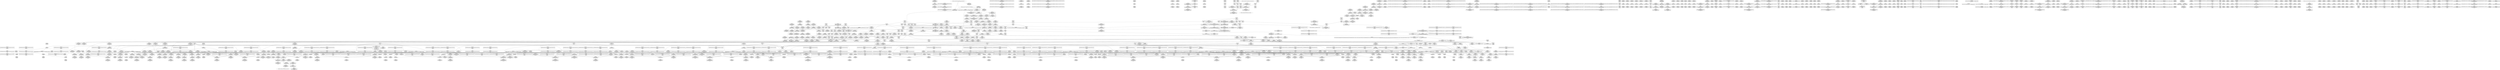 digraph {
	CE0x58b00c0 [shape=record,shape=Mrecord,label="{CE0x58b00c0|_ret_void,_!dbg_!27717|include/linux/rcupdate.h,419|*SummSource*}"]
	CE0x58a5e80 [shape=record,shape=Mrecord,label="{CE0x58a5e80|cred_sid:tmp1|*SummSource*}"]
	CE0x58738a0 [shape=record,shape=Mrecord,label="{CE0x58738a0|__llvm_gcov_indirect_counter_increment:tmp5|*SummSink*}"]
	CE0x5877760 [shape=record,shape=Mrecord,label="{CE0x5877760|i32_1|*Constant*}"]
	CE0x593a140 [shape=record,shape=Mrecord,label="{CE0x593a140|_call_void_lock_release(%struct.lockdep_map*_%map,_i32_1,_i64_ptrtoint_(i8*_blockaddress(_rcu_lock_release,_%__here)_to_i64))_#10,_!dbg_!27716|include/linux/rcupdate.h,423}"]
	CE0x58feb30 [shape=record,shape=Mrecord,label="{CE0x58feb30|rcu_lock_release:tmp1|*SummSource*}"]
	CE0x5923af0 [shape=record,shape=Mrecord,label="{CE0x5923af0|rcu_lock_release:indirectgoto|*SummSource*}"]
	CE0x58f0d00 [shape=record,shape=Mrecord,label="{CE0x58f0d00|rcu_lock_acquire:entry|*SummSource*}"]
	CE0x5900a20 [shape=record,shape=Mrecord,label="{CE0x5900a20|__rcu_read_lock:tmp6|include/linux/rcupdate.h,240}"]
	CE0x58f4c90 [shape=record,shape=Mrecord,label="{CE0x58f4c90|rcu_read_lock:tmp9|include/linux/rcupdate.h,882|*SummSink*}"]
	CE0x590e8b0 [shape=record,shape=Mrecord,label="{CE0x590e8b0|rcu_lock_release:tmp}"]
	CE0x58f7ba0 [shape=record,shape=Mrecord,label="{CE0x58f7ba0|rcu_read_lock:tmp16|include/linux/rcupdate.h,882|*SummSource*}"]
	CE0x588a980 [shape=record,shape=Mrecord,label="{CE0x588a980|cred_sid:tmp5|security/selinux/hooks.c,196}"]
	CE0x5904dc0 [shape=record,shape=Mrecord,label="{CE0x5904dc0|rcu_lock_acquire:tmp1|*SummSource*}"]
	CE0x5850e50 [shape=record,shape=Mrecord,label="{CE0x5850e50|selinux_syslog:tmp1|*SummSink*}"]
	CE0x586b5b0 [shape=record,shape=Mrecord,label="{CE0x586b5b0|task_sid:tmp15|security/selinux/hooks.c,208|*SummSource*}"]
	CE0x586bb80 [shape=record,shape=Mrecord,label="{CE0x586bb80|i64*_getelementptr_inbounds_(_13_x_i64_,_13_x_i64_*___llvm_gcov_ctr126,_i64_0,_i64_8)|*Constant*}"]
	CE0x5909550 [shape=record,shape=Mrecord,label="{CE0x5909550|_call_void_lock_acquire(%struct.lockdep_map*_%map,_i32_0,_i32_0,_i32_2,_i32_0,_%struct.lockdep_map*_null,_i64_ptrtoint_(i8*_blockaddress(_rcu_lock_acquire,_%__here)_to_i64))_#10,_!dbg_!27716|include/linux/rcupdate.h,418|*SummSink*}"]
	CE0x58a4df0 [shape=record,shape=Mrecord,label="{CE0x58a4df0|i64*_getelementptr_inbounds_(_2_x_i64_,_2_x_i64_*___llvm_gcov_ctr131,_i64_0,_i64_1)|*Constant*}"]
	CE0x5903760 [shape=record,shape=Mrecord,label="{CE0x5903760|rcu_read_unlock:tmp10|include/linux/rcupdate.h,933}"]
	CE0x58c8420 [shape=record,shape=Mrecord,label="{CE0x58c8420|task_sid:bb|*SummSink*}"]
	CE0x5917040 [shape=record,shape=Mrecord,label="{CE0x5917040|__rcu_read_unlock:entry|*SummSource*}"]
	CE0x592ff90 [shape=record,shape=Mrecord,label="{CE0x592ff90|__rcu_read_unlock:bb|*SummSource*}"]
	CE0x5926a80 [shape=record,shape=Mrecord,label="{CE0x5926a80|__preempt_count_add:tmp2|*SummSink*}"]
	CE0x585c370 [shape=record,shape=Mrecord,label="{CE0x585c370|%struct.common_audit_data*_null|*Constant*}"]
	CE0x5911d50 [shape=record,shape=Mrecord,label="{CE0x5911d50|i64*_getelementptr_inbounds_(_11_x_i64_,_11_x_i64_*___llvm_gcov_ctr132,_i64_0,_i64_10)|*Constant*|*SummSink*}"]
	CE0x5879fc0 [shape=record,shape=Mrecord,label="{CE0x5879fc0|get_current:entry|*SummSource*}"]
	CE0x5856e80 [shape=record,shape=Mrecord,label="{CE0x5856e80|i32_5|*Constant*|*SummSource*}"]
	CE0x5889530 [shape=record,shape=Mrecord,label="{CE0x5889530|rcu_read_lock:call3|include/linux/rcupdate.h,882}"]
	CE0x5857560 [shape=record,shape=Mrecord,label="{CE0x5857560|i32_4|*Constant*}"]
	CE0x5902870 [shape=record,shape=Mrecord,label="{CE0x5902870|i64*_getelementptr_inbounds_(_4_x_i64_,_4_x_i64_*___llvm_gcov_ctr130,_i64_0,_i64_2)|*Constant*}"]
	CE0x5908c00 [shape=record,shape=Mrecord,label="{CE0x5908c00|i64*_getelementptr_inbounds_(_4_x_i64_,_4_x_i64_*___llvm_gcov_ctr128,_i64_0,_i64_0)|*Constant*|*SummSink*}"]
	CE0x5863ce0 [shape=record,shape=Mrecord,label="{CE0x5863ce0|selinux_syslog:rc.0|*SummSink*}"]
	CE0x586b4a0 [shape=record,shape=Mrecord,label="{CE0x586b4a0|task_sid:tmp16|security/selinux/hooks.c,208}"]
	CE0x5911270 [shape=record,shape=Mrecord,label="{CE0x5911270|rcu_read_unlock:tmp20|include/linux/rcupdate.h,933|*SummSink*}"]
	CE0x587deb0 [shape=record,shape=Mrecord,label="{CE0x587deb0|rcu_read_lock:land.lhs.true|*SummSource*}"]
	CE0x58a4cf0 [shape=record,shape=Mrecord,label="{CE0x58a4cf0|rcu_read_unlock:call|include/linux/rcupdate.h,933|*SummSource*}"]
	CE0x587a0e0 [shape=record,shape=Mrecord,label="{CE0x587a0e0|_ret_%struct.task_struct*_%tmp4,_!dbg_!27714|./arch/x86/include/asm/current.h,14|*SummSource*}"]
	CE0x58fb9a0 [shape=record,shape=Mrecord,label="{CE0x58fb9a0|_call_void_lockdep_rcu_suspicious(i8*_getelementptr_inbounds_(_25_x_i8_,_25_x_i8_*_.str45,_i32_0,_i32_0),_i32_883,_i8*_getelementptr_inbounds_(_42_x_i8_,_42_x_i8_*_.str46,_i32_0,_i32_0))_#10,_!dbg_!27728|include/linux/rcupdate.h,882|*SummSink*}"]
	CE0x58694d0 [shape=record,shape=Mrecord,label="{CE0x58694d0|i64_3|*Constant*|*SummSource*}"]
	CE0x58ff0a0 [shape=record,shape=Mrecord,label="{CE0x58ff0a0|__rcu_read_lock:do.body|*SummSource*}"]
	CE0x58a5420 [shape=record,shape=Mrecord,label="{CE0x58a5420|GLOBAL:rcu_read_lock.__warned|Global_var:rcu_read_lock.__warned|*SummSink*}"]
	CE0x584c350 [shape=record,shape=Mrecord,label="{CE0x584c350|selinux_syslog:sw.bb}"]
	CE0x58fa900 [shape=record,shape=Mrecord,label="{CE0x58fa900|rcu_read_lock:tmp17|include/linux/rcupdate.h,882|*SummSink*}"]
	CE0x58544f0 [shape=record,shape=Mrecord,label="{CE0x58544f0|i32_1|*Constant*|*SummSink*}"]
	CE0x58ad400 [shape=record,shape=Mrecord,label="{CE0x58ad400|_call_void_lockdep_rcu_suspicious(i8*_getelementptr_inbounds_(_25_x_i8_,_25_x_i8_*_.str3,_i32_0,_i32_0),_i32_208,_i8*_getelementptr_inbounds_(_41_x_i8_,_41_x_i8_*_.str44,_i32_0,_i32_0))_#10,_!dbg_!27732|security/selinux/hooks.c,208|*SummSink*}"]
	CE0x586b620 [shape=record,shape=Mrecord,label="{CE0x586b620|task_sid:tmp15|security/selinux/hooks.c,208|*SummSink*}"]
	CE0x58bb5d0 [shape=record,shape=Mrecord,label="{CE0x58bb5d0|_ret_void,_!dbg_!27735|include/linux/rcupdate.h,938|*SummSource*}"]
	CE0x5875cb0 [shape=record,shape=Mrecord,label="{CE0x5875cb0|_call_void___llvm_gcov_indirect_counter_increment(i32*___llvm_gcov_global_state_pred158,_i64**_getelementptr_inbounds_(_4_x_i64*_,_4_x_i64*_*___llvm_gcda_edge_table157,_i64_0,_i64_2)),_!dbg_!27718|security/selinux/hooks.c,2062|*SummSource*}"]
	CE0x58f9260 [shape=record,shape=Mrecord,label="{CE0x58f9260|i32_883|*Constant*}"]
	CE0x587cd40 [shape=record,shape=Mrecord,label="{CE0x587cd40|i64**_getelementptr_inbounds_(_4_x_i64*_,_4_x_i64*_*___llvm_gcda_edge_table157,_i64_0,_i64_0)|*Constant*}"]
	CE0x58fedb0 [shape=record,shape=Mrecord,label="{CE0x58fedb0|rcu_lock_acquire:bb|*SummSource*}"]
	CE0x58b4760 [shape=record,shape=Mrecord,label="{CE0x58b4760|_ret_i32_%tmp6,_!dbg_!27716|security/selinux/hooks.c,197|*SummSource*}"]
	CE0x58af720 [shape=record,shape=Mrecord,label="{CE0x58af720|task_sid:call|security/selinux/hooks.c,208|*SummSource*}"]
	CE0x5870fb0 [shape=record,shape=Mrecord,label="{CE0x5870fb0|_call_void___llvm_gcov_indirect_counter_increment(i32*___llvm_gcov_global_state_pred158,_i64**_getelementptr_inbounds_(_4_x_i64*_,_4_x_i64*_*___llvm_gcda_edge_table157,_i64_0,_i64_0)),_!dbg_!27721|security/selinux/hooks.c,2070|*SummSource*}"]
	CE0x58bb0b0 [shape=record,shape=Mrecord,label="{CE0x58bb0b0|rcu_read_unlock:entry|*SummSink*}"]
	CE0x585eeb0 [shape=record,shape=Mrecord,label="{CE0x585eeb0|_call_void_mcount()_#3|*SummSource*}"]
	CE0x58b66f0 [shape=record,shape=Mrecord,label="{CE0x58b66f0|rcu_lock_acquire:tmp3|*SummSink*}"]
	CE0x5872530 [shape=record,shape=Mrecord,label="{CE0x5872530|selinux_syslog:tmp6|security/selinux/hooks.c,2063|*SummSource*}"]
	CE0x5915d30 [shape=record,shape=Mrecord,label="{CE0x5915d30|rcu_lock_release:entry|*SummSink*}"]
	CE0x587fa30 [shape=record,shape=Mrecord,label="{CE0x587fa30|i64*_getelementptr_inbounds_(_2_x_i64_,_2_x_i64_*___llvm_gcov_ctr159,_i64_0,_i64_0)|*Constant*|*SummSource*}"]
	CE0x58c3620 [shape=record,shape=Mrecord,label="{CE0x58c3620|cred_sid:tmp5|security/selinux/hooks.c,196|*SummSource*}"]
	CE0x590e240 [shape=record,shape=Mrecord,label="{CE0x590e240|rcu_read_unlock:tmp9|include/linux/rcupdate.h,933|*SummSink*}"]
	CE0x5888980 [shape=record,shape=Mrecord,label="{CE0x5888980|cred_sid:cred|Function::cred_sid&Arg::cred::|*SummSource*}"]
	CE0x584c980 [shape=record,shape=Mrecord,label="{CE0x584c980|selinux_syslog:sw.default|*SummSink*}"]
	CE0x58b40b0 [shape=record,shape=Mrecord,label="{CE0x58b40b0|task_sid:tmp21|security/selinux/hooks.c,208|*SummSink*}"]
	CE0x58f24e0 [shape=record,shape=Mrecord,label="{CE0x58f24e0|i64_5|*Constant*}"]
	CE0x5908920 [shape=record,shape=Mrecord,label="{CE0x5908920|rcu_read_unlock:land.lhs.true|*SummSource*}"]
	CE0x5859b30 [shape=record,shape=Mrecord,label="{CE0x5859b30|i32_7|*Constant*|*SummSource*}"]
	CE0x58c7c70 [shape=record,shape=Mrecord,label="{CE0x58c7c70|task_sid:tmp14|security/selinux/hooks.c,208|*SummSink*}"]
	CE0x59124b0 [shape=record,shape=Mrecord,label="{CE0x59124b0|rcu_read_unlock:tmp17|include/linux/rcupdate.h,933}"]
	CE0x58c0390 [shape=record,shape=Mrecord,label="{CE0x58c0390|rcu_lock_acquire:map|Function::rcu_lock_acquire&Arg::map::|*SummSource*}"]
	CE0x5930d60 [shape=record,shape=Mrecord,label="{CE0x5930d60|__rcu_read_unlock:tmp|*SummSink*}"]
	CE0x58c05e0 [shape=record,shape=Mrecord,label="{CE0x58c05e0|rcu_read_lock:call|include/linux/rcupdate.h,882}"]
	CE0x58632a0 [shape=record,shape=Mrecord,label="{CE0x58632a0|selinux_syslog:call6|security/selinux/hooks.c,2070|*SummSink*}"]
	CE0x593c4d0 [shape=record,shape=Mrecord,label="{CE0x593c4d0|rcu_lock_acquire:tmp5|include/linux/rcupdate.h,418}"]
	CE0x596e9b0 [shape=record,shape=Mrecord,label="{CE0x596e9b0|__rcu_read_unlock:tmp1|*SummSink*}"]
	CE0x58bf890 [shape=record,shape=Mrecord,label="{CE0x58bf890|i64*_getelementptr_inbounds_(_13_x_i64_,_13_x_i64_*___llvm_gcov_ctr126,_i64_0,_i64_9)|*Constant*|*SummSource*}"]
	CE0x58a5e10 [shape=record,shape=Mrecord,label="{CE0x58a5e10|cred_sid:tmp1}"]
	CE0x5941bb0 [shape=record,shape=Mrecord,label="{CE0x5941bb0|__rcu_read_unlock:tmp2|*SummSource*}"]
	CE0x596ebc0 [shape=record,shape=Mrecord,label="{CE0x596ebc0|__preempt_count_add:tmp2|*SummSource*}"]
	CE0x598e300 [shape=record,shape=Mrecord,label="{CE0x598e300|_call_void_mcount()_#3|*SummSink*}"]
	CE0x5902790 [shape=record,shape=Mrecord,label="{CE0x5902790|_call_void_mcount()_#3|*SummSink*}"]
	CE0x592bc90 [shape=record,shape=Mrecord,label="{CE0x592bc90|i64*_getelementptr_inbounds_(_4_x_i64_,_4_x_i64_*___llvm_gcov_ctr133,_i64_0,_i64_0)|*Constant*|*SummSource*}"]
	CE0x592bb80 [shape=record,shape=Mrecord,label="{CE0x592bb80|i64*_getelementptr_inbounds_(_4_x_i64_,_4_x_i64_*___llvm_gcov_ctr133,_i64_0,_i64_0)|*Constant*}"]
	CE0x5868560 [shape=record,shape=Mrecord,label="{CE0x5868560|i32_5|*Constant*|*SummSink*}"]
	CE0x58c7190 [shape=record,shape=Mrecord,label="{CE0x58c7190|cred_sid:tmp4|*LoadInst*|security/selinux/hooks.c,196}"]
	CE0x58c2f00 [shape=record,shape=Mrecord,label="{CE0x58c2f00|i64*_getelementptr_inbounds_(_11_x_i64_,_11_x_i64_*___llvm_gcov_ctr127,_i64_0,_i64_0)|*Constant*|*SummSink*}"]
	CE0x58586f0 [shape=record,shape=Mrecord,label="{CE0x58586f0|__llvm_gcov_indirect_counter_increment:counter|*SummSink*}"]
	CE0x58fa890 [shape=record,shape=Mrecord,label="{CE0x58fa890|rcu_read_lock:tmp17|include/linux/rcupdate.h,882|*SummSource*}"]
	CE0x59096c0 [shape=record,shape=Mrecord,label="{CE0x59096c0|i32_2|*Constant*}"]
	CE0x5856640 [shape=record,shape=Mrecord,label="{CE0x5856640|selinux_syslog:bb|*SummSource*}"]
	CE0x58743e0 [shape=record,shape=Mrecord,label="{CE0x58743e0|get_current:bb|*SummSink*}"]
	CE0x590c2e0 [shape=record,shape=Mrecord,label="{CE0x590c2e0|rcu_read_unlock:do.end|*SummSource*}"]
	CE0x5870670 [shape=record,shape=Mrecord,label="{CE0x5870670|selinux_syslog:tmp9|security/selinux/hooks.c,2070|*SummSource*}"]
	CE0x5869b20 [shape=record,shape=Mrecord,label="{CE0x5869b20|_call_void_mcount()_#3|*SummSink*}"]
	CE0x58e7e80 [shape=record,shape=Mrecord,label="{CE0x58e7e80|i64*_getelementptr_inbounds_(_4_x_i64_,_4_x_i64_*___llvm_gcov_ctr134,_i64_0,_i64_0)|*Constant*}"]
	CE0x5980440 [shape=record,shape=Mrecord,label="{CE0x5980440|i64*_getelementptr_inbounds_(_4_x_i64_,_4_x_i64_*___llvm_gcov_ctr135,_i64_0,_i64_2)|*Constant*|*SummSource*}"]
	CE0x5900d00 [shape=record,shape=Mrecord,label="{CE0x5900d00|rcu_read_unlock:tmp3|*SummSink*}"]
	CE0x5902220 [shape=record,shape=Mrecord,label="{CE0x5902220|GLOBAL:__llvm_gcov_ctr132|Global_var:__llvm_gcov_ctr132|*SummSink*}"]
	CE0x5859e60 [shape=record,shape=Mrecord,label="{CE0x5859e60|selinux_syslog:call|security/selinux/hooks.c,2056|*SummSink*}"]
	CE0x58a8cb0 [shape=record,shape=Mrecord,label="{CE0x58a8cb0|_ret_void,_!dbg_!27717|include/linux/rcupdate.h,240}"]
	CE0x5917bc0 [shape=record,shape=Mrecord,label="{CE0x5917bc0|__rcu_read_lock:bb|*SummSource*}"]
	CE0x5918f40 [shape=record,shape=Mrecord,label="{CE0x5918f40|GLOBAL:lock_acquire|*Constant*|*SummSource*}"]
	CE0x5872340 [shape=record,shape=Mrecord,label="{CE0x5872340|rcu_lock_acquire:__here|*SummSink*}"]
	CE0x590c210 [shape=record,shape=Mrecord,label="{CE0x590c210|rcu_read_unlock:do.end}"]
	CE0x59044a0 [shape=record,shape=Mrecord,label="{CE0x59044a0|__rcu_read_lock:tmp6|include/linux/rcupdate.h,240|*SummSource*}"]
	CE0x58a3b50 [shape=record,shape=Mrecord,label="{CE0x58a3b50|_call_void___rcu_read_lock()_#10,_!dbg_!27710|include/linux/rcupdate.h,879|*SummSource*}"]
	CE0x5884a80 [shape=record,shape=Mrecord,label="{CE0x5884a80|i64_ptrtoint_(i8*_blockaddress(_rcu_lock_acquire,_%__here)_to_i64)|*Constant*}"]
	CE0x5877360 [shape=record,shape=Mrecord,label="{CE0x5877360|__llvm_gcov_indirect_counter_increment:tmp2|*SummSource*}"]
	CE0x598e080 [shape=record,shape=Mrecord,label="{CE0x598e080|_call_void_mcount()_#3|*SummSink*}"]
	CE0x59377d0 [shape=record,shape=Mrecord,label="{CE0x59377d0|__preempt_count_sub:bb|*SummSource*}"]
	CE0x5928be0 [shape=record,shape=Mrecord,label="{CE0x5928be0|rcu_lock_acquire:tmp7|*SummSink*}"]
	CE0x59017d0 [shape=record,shape=Mrecord,label="{CE0x59017d0|rcu_read_unlock:tmp13|include/linux/rcupdate.h,933|*SummSink*}"]
	CE0x596af40 [shape=record,shape=Mrecord,label="{CE0x596af40|__preempt_count_sub:tmp|*SummSink*}"]
	CE0x59075d0 [shape=record,shape=Mrecord,label="{CE0x59075d0|_call_void___preempt_count_add(i32_1)_#10,_!dbg_!27711|include/linux/rcupdate.h,239|*SummSink*}"]
	CE0x5939ae0 [shape=record,shape=Mrecord,label="{CE0x5939ae0|rcu_lock_release:tmp5|include/linux/rcupdate.h,423}"]
	CE0x5855450 [shape=record,shape=Mrecord,label="{CE0x5855450|i64*_getelementptr_inbounds_(_17_x_i64_,_17_x_i64_*___llvm_gcov_ctr156,_i64_0,_i64_0)|*Constant*|*SummSink*}"]
	CE0x5925d80 [shape=record,shape=Mrecord,label="{CE0x5925d80|_call_void_mcount()_#3}"]
	CE0x591f8d0 [shape=record,shape=Mrecord,label="{CE0x591f8d0|rcu_lock_release:tmp2|*SummSink*}"]
	CE0x58c5390 [shape=record,shape=Mrecord,label="{CE0x58c5390|task_sid:call3|security/selinux/hooks.c,208|*SummSource*}"]
	CE0x5859870 [shape=record,shape=Mrecord,label="{CE0x5859870|i32_1|*Constant*}"]
	CE0x58795d0 [shape=record,shape=Mrecord,label="{CE0x58795d0|selinux_syslog:tmp4|security/selinux/hooks.c,2062|*SummSource*}"]
	CE0x58c3200 [shape=record,shape=Mrecord,label="{CE0x58c3200|i64_0|*Constant*|*SummSource*}"]
	CE0x58aae70 [shape=record,shape=Mrecord,label="{CE0x58aae70|i64_7|*Constant*|*SummSink*}"]
	CE0x58f7d20 [shape=record,shape=Mrecord,label="{CE0x58f7d20|rcu_read_lock:tmp16|include/linux/rcupdate.h,882|*SummSink*}"]
	CE0x59025a0 [shape=record,shape=Mrecord,label="{CE0x59025a0|_call_void_asm_sideeffect_,_memory_,_dirflag_,_fpsr_,_flags_()_#3,_!dbg_!27714,_!srcloc_!27715|include/linux/rcupdate.h,239}"]
	CE0x598dc70 [shape=record,shape=Mrecord,label="{CE0x598dc70|__preempt_count_add:tmp4|./arch/x86/include/asm/preempt.h,72|*SummSource*}"]
	CE0x58930c0 [shape=record,shape=Mrecord,label="{CE0x58930c0|__llvm_gcov_indirect_counter_increment:predecessor|Function::__llvm_gcov_indirect_counter_increment&Arg::predecessor::|*SummSink*}"]
	CE0x58770e0 [shape=record,shape=Mrecord,label="{CE0x58770e0|task_has_system:tmp3|*SummSource*}"]
	CE0x584bca0 [shape=record,shape=Mrecord,label="{CE0x584bca0|i32_3|*Constant*|*SummSource*}"]
	CE0x58ba2f0 [shape=record,shape=Mrecord,label="{CE0x58ba2f0|rcu_read_lock:tobool|include/linux/rcupdate.h,882|*SummSource*}"]
	CE0x5923c80 [shape=record,shape=Mrecord,label="{CE0x5923c80|rcu_lock_release:__here}"]
	CE0x58ca790 [shape=record,shape=Mrecord,label="{CE0x58ca790|task_sid:tmp4|*LoadInst*|security/selinux/hooks.c,208|*SummSink*}"]
	CE0x58aab90 [shape=record,shape=Mrecord,label="{CE0x58aab90|GLOBAL:rcu_lock_map|Global_var:rcu_lock_map|*SummSink*}"]
	CE0x58a7da0 [shape=record,shape=Mrecord,label="{CE0x58a7da0|task_sid:if.then|*SummSink*}"]
	CE0x58c0f30 [shape=record,shape=Mrecord,label="{CE0x58c0f30|rcu_read_lock:entry|*SummSource*}"]
	CE0x586f0e0 [shape=record,shape=Mrecord,label="{CE0x586f0e0|__llvm_gcov_indirect_counter_increment:entry}"]
	CE0x585ca80 [shape=record,shape=Mrecord,label="{CE0x585ca80|selinux_syslog:entry|*SummSource*}"]
	CE0x5881c80 [shape=record,shape=Mrecord,label="{CE0x5881c80|_call_void___llvm_gcov_indirect_counter_increment(i32*___llvm_gcov_global_state_pred158,_i64**_getelementptr_inbounds_(_4_x_i64*_,_4_x_i64*_*___llvm_gcda_edge_table157,_i64_0,_i64_3)),_!dbg_!27720|security/selinux/hooks.c,2063|*SummSink*}"]
	CE0x58af880 [shape=record,shape=Mrecord,label="{CE0x58af880|task_sid:call|security/selinux/hooks.c,208|*SummSink*}"]
	CE0x58ffa50 [shape=record,shape=Mrecord,label="{CE0x58ffa50|rcu_lock_acquire:bb}"]
	CE0x58aa790 [shape=record,shape=Mrecord,label="{CE0x58aa790|task_sid:land.lhs.true2|*SummSource*}"]
	CE0x58b59e0 [shape=record,shape=Mrecord,label="{CE0x58b59e0|rcu_read_unlock:tmp1|*SummSink*}"]
	CE0x58c6620 [shape=record,shape=Mrecord,label="{CE0x58c6620|rcu_read_lock:tmp1}"]
	CE0x58580b0 [shape=record,shape=Mrecord,label="{CE0x58580b0|task_sid:tmp}"]
	CE0x58bfab0 [shape=record,shape=Mrecord,label="{CE0x58bfab0|i64*_getelementptr_inbounds_(_13_x_i64_,_13_x_i64_*___llvm_gcov_ctr126,_i64_0,_i64_9)|*Constant*|*SummSink*}"]
	CE0x5857bc0 [shape=record,shape=Mrecord,label="{CE0x5857bc0|_ret_%struct.task_struct*_%tmp4,_!dbg_!27714|./arch/x86/include/asm/current.h,14}"]
	CE0x58fc6e0 [shape=record,shape=Mrecord,label="{CE0x58fc6e0|rcu_read_lock:tmp21|include/linux/rcupdate.h,884}"]
	CE0x5923fa0 [shape=record,shape=Mrecord,label="{CE0x5923fa0|rcu_lock_acquire:tmp4|include/linux/rcupdate.h,418|*SummSink*}"]
	CE0x59391a0 [shape=record,shape=Mrecord,label="{CE0x59391a0|__rcu_read_unlock:tmp}"]
	CE0x5907e10 [shape=record,shape=Mrecord,label="{CE0x5907e10|__preempt_count_add:val|Function::__preempt_count_add&Arg::val::|*SummSource*}"]
	CE0x58bbf40 [shape=record,shape=Mrecord,label="{CE0x58bbf40|rcu_lock_release:bb|*SummSink*}"]
	CE0x5927d00 [shape=record,shape=Mrecord,label="{CE0x5927d00|i64_ptrtoint_(i8*_blockaddress(_rcu_lock_acquire,_%__here)_to_i64)|*Constant*|*SummSink*}"]
	CE0x58c9c80 [shape=record,shape=Mrecord,label="{CE0x58c9c80|task_sid:do.end6}"]
	CE0x598e230 [shape=record,shape=Mrecord,label="{CE0x598e230|_call_void_mcount()_#3|*SummSource*}"]
	CE0x59042b0 [shape=record,shape=Mrecord,label="{CE0x59042b0|rcu_read_unlock:tmp4|include/linux/rcupdate.h,933|*SummSource*}"]
	CE0x5854d00 [shape=record,shape=Mrecord,label="{CE0x5854d00|0:_i32,_:_GCMR___llvm_gcov_global_state_pred158_internal_unnamed_addr_global_i32_-1:_elem_0:default:}"]
	CE0x59023c0 [shape=record,shape=Mrecord,label="{CE0x59023c0|_ret_void,_!dbg_!27719|./arch/x86/include/asm/preempt.h,73|*SummSink*}"]
	CE0x58c3000 [shape=record,shape=Mrecord,label="{CE0x58c3000|GLOBAL:__llvm_gcov_ctr126|Global_var:__llvm_gcov_ctr126|*SummSink*}"]
	CE0x58a94f0 [shape=record,shape=Mrecord,label="{CE0x58a94f0|rcu_read_lock:do.body}"]
	CE0x5915300 [shape=record,shape=Mrecord,label="{CE0x5915300|_call_void_rcu_lock_release(%struct.lockdep_map*_rcu_lock_map)_#10,_!dbg_!27733|include/linux/rcupdate.h,935|*SummSink*}"]
	CE0x58a9aa0 [shape=record,shape=Mrecord,label="{CE0x58a9aa0|_call_void_mcount()_#3}"]
	CE0x59297e0 [shape=record,shape=Mrecord,label="{CE0x59297e0|rcu_lock_release:indirectgoto}"]
	CE0x5902350 [shape=record,shape=Mrecord,label="{CE0x5902350|_ret_void,_!dbg_!27719|./arch/x86/include/asm/preempt.h,73|*SummSource*}"]
	CE0x59195e0 [shape=record,shape=Mrecord,label="{CE0x59195e0|rcu_lock_release:__here|*SummSource*}"]
	CE0x5866460 [shape=record,shape=Mrecord,label="{CE0x5866460|task_has_system:tmp1|*SummSource*}"]
	CE0x58ffde0 [shape=record,shape=Mrecord,label="{CE0x58ffde0|rcu_read_unlock:tmp9|include/linux/rcupdate.h,933}"]
	CE0x59016f0 [shape=record,shape=Mrecord,label="{CE0x59016f0|rcu_read_unlock:tmp13|include/linux/rcupdate.h,933|*SummSource*}"]
	CE0x5861570 [shape=record,shape=Mrecord,label="{CE0x5861570|i64**_getelementptr_inbounds_(_4_x_i64*_,_4_x_i64*_*___llvm_gcda_edge_table157,_i64_0,_i64_3)|*Constant*|*SummSink*}"]
	CE0x5969f60 [shape=record,shape=Mrecord,label="{CE0x5969f60|__preempt_count_add:tmp7|./arch/x86/include/asm/preempt.h,73|*SummSource*}"]
	CE0x59247c0 [shape=record,shape=Mrecord,label="{CE0x59247c0|GLOBAL:__preempt_count_sub|*Constant*}"]
	CE0x593b6d0 [shape=record,shape=Mrecord,label="{CE0x593b6d0|__rcu_read_unlock:tmp|*SummSource*}"]
	CE0x58aea50 [shape=record,shape=Mrecord,label="{CE0x58aea50|cred_sid:tmp3|*SummSource*}"]
	CE0x5906560 [shape=record,shape=Mrecord,label="{CE0x5906560|__preempt_count_add:entry|*SummSink*}"]
	CE0x58f86b0 [shape=record,shape=Mrecord,label="{CE0x58f86b0|GLOBAL:lockdep_rcu_suspicious|*Constant*}"]
	CE0x590a700 [shape=record,shape=Mrecord,label="{CE0x590a700|rcu_read_unlock:tmp11|include/linux/rcupdate.h,933|*SummSink*}"]
	CE0x58aed10 [shape=record,shape=Mrecord,label="{CE0x58aed10|_call_void_rcu_read_lock()_#10,_!dbg_!27712|security/selinux/hooks.c,207}"]
	CE0x590c150 [shape=record,shape=Mrecord,label="{CE0x590c150|rcu_read_unlock:if.then|*SummSink*}"]
	CE0x58fb500 [shape=record,shape=Mrecord,label="{CE0x58fb500|_call_void_lockdep_rcu_suspicious(i8*_getelementptr_inbounds_(_25_x_i8_,_25_x_i8_*_.str45,_i32_0,_i32_0),_i32_883,_i8*_getelementptr_inbounds_(_42_x_i8_,_42_x_i8_*_.str46,_i32_0,_i32_0))_#10,_!dbg_!27728|include/linux/rcupdate.h,882|*SummSource*}"]
	CE0x5867220 [shape=record,shape=Mrecord,label="{CE0x5867220|avc_has_perm:entry}"]
	CE0x59160c0 [shape=record,shape=Mrecord,label="{CE0x59160c0|rcu_lock_release:map|Function::rcu_lock_release&Arg::map::|*SummSink*}"]
	CE0x5925560 [shape=record,shape=Mrecord,label="{CE0x5925560|__rcu_read_unlock:tmp7|include/linux/rcupdate.h,245|*SummSource*}"]
	CE0x58666f0 [shape=record,shape=Mrecord,label="{CE0x58666f0|i64*_getelementptr_inbounds_(_2_x_i64_,_2_x_i64_*___llvm_gcov_ctr159,_i64_0,_i64_1)|*Constant*}"]
	CE0x5886d00 [shape=record,shape=Mrecord,label="{CE0x5886d00|i64*_getelementptr_inbounds_(_13_x_i64_,_13_x_i64_*___llvm_gcov_ctr126,_i64_0,_i64_12)|*Constant*}"]
	CE0x58a85c0 [shape=record,shape=Mrecord,label="{CE0x58a85c0|rcu_read_lock:tmp2}"]
	CE0x5908600 [shape=record,shape=Mrecord,label="{CE0x5908600|__preempt_count_add:entry}"]
	CE0x5904ab0 [shape=record,shape=Mrecord,label="{CE0x5904ab0|i64*_getelementptr_inbounds_(_11_x_i64_,_11_x_i64_*___llvm_gcov_ctr132,_i64_0,_i64_0)|*Constant*|*SummSink*}"]
	CE0x58aaad0 [shape=record,shape=Mrecord,label="{CE0x58aaad0|GLOBAL:rcu_lock_map|Global_var:rcu_lock_map|*SummSource*}"]
	CE0x58f02f0 [shape=record,shape=Mrecord,label="{CE0x58f02f0|rcu_read_lock:tmp6|include/linux/rcupdate.h,882}"]
	CE0x5945440 [shape=record,shape=Mrecord,label="{CE0x5945440|i64*_getelementptr_inbounds_(_4_x_i64_,_4_x_i64_*___llvm_gcov_ctr134,_i64_0,_i64_3)|*Constant*|*SummSink*}"]
	CE0x590c6f0 [shape=record,shape=Mrecord,label="{CE0x590c6f0|__rcu_read_unlock:tmp5|include/linux/rcupdate.h,244|*SummSource*}"]
	CE0x5862bf0 [shape=record,shape=Mrecord,label="{CE0x5862bf0|i64*_getelementptr_inbounds_(_2_x_i64_,_2_x_i64_*___llvm_gcov_ctr98,_i64_0,_i64_1)|*Constant*|*SummSource*}"]
	CE0x5885380 [shape=record,shape=Mrecord,label="{CE0x5885380|task_sid:tmp23|security/selinux/hooks.c,208|*SummSource*}"]
	CE0x593f7b0 [shape=record,shape=Mrecord,label="{CE0x593f7b0|_call_void_mcount()_#3|*SummSource*}"]
	CE0x58883b0 [shape=record,shape=Mrecord,label="{CE0x58883b0|GLOBAL:cred_sid|*Constant*|*SummSink*}"]
	CE0x584c4b0 [shape=record,shape=Mrecord,label="{CE0x584c4b0|GLOBAL:__llvm_gcov_global_state_pred158|Global_var:__llvm_gcov_global_state_pred158|*SummSource*}"]
	CE0x58b3030 [shape=record,shape=Mrecord,label="{CE0x58b3030|task_sid:if.end}"]
	CE0x58636b0 [shape=record,shape=Mrecord,label="{CE0x58636b0|selinux_syslog:call7|security/selinux/hooks.c,2070|*SummSource*}"]
	CE0x58c7680 [shape=record,shape=Mrecord,label="{CE0x58c7680|i64_6|*Constant*}"]
	CE0x5907150 [shape=record,shape=Mrecord,label="{CE0x5907150|rcu_read_unlock:tmp5|include/linux/rcupdate.h,933}"]
	CE0x58fb0d0 [shape=record,shape=Mrecord,label="{CE0x58fb0d0|i8_1|*Constant*}"]
	CE0x59104f0 [shape=record,shape=Mrecord,label="{CE0x59104f0|i64*_getelementptr_inbounds_(_11_x_i64_,_11_x_i64_*___llvm_gcov_ctr132,_i64_0,_i64_9)|*Constant*|*SummSource*}"]
	CE0x58b55e0 [shape=record,shape=Mrecord,label="{CE0x58b55e0|rcu_read_lock:bb}"]
	CE0x592fe70 [shape=record,shape=Mrecord,label="{CE0x592fe70|__preempt_count_add:tmp4|./arch/x86/include/asm/preempt.h,72|*SummSink*}"]
	CE0x58abf70 [shape=record,shape=Mrecord,label="{CE0x58abf70|task_has_system:call1|security/selinux/hooks.c,1594|*SummSource*}"]
	CE0x58664d0 [shape=record,shape=Mrecord,label="{CE0x58664d0|task_has_system:tmp1|*SummSink*}"]
	CE0x588b500 [shape=record,shape=Mrecord,label="{CE0x588b500|__llvm_gcov_indirect_counter_increment:tmp5|*SummSource*}"]
	CE0x58c7d70 [shape=record,shape=Mrecord,label="{CE0x58c7d70|rcu_read_lock:tmp4|include/linux/rcupdate.h,882}"]
	CE0x5871e90 [shape=record,shape=Mrecord,label="{CE0x5871e90|selinux_syslog:call4|security/selinux/hooks.c,2062}"]
	CE0x58e7620 [shape=record,shape=Mrecord,label="{CE0x58e7620|__preempt_count_sub:val|Function::__preempt_count_sub&Arg::val::|*SummSource*}"]
	CE0x58bf290 [shape=record,shape=Mrecord,label="{CE0x58bf290|i8*_getelementptr_inbounds_(_41_x_i8_,_41_x_i8_*_.str44,_i32_0,_i32_0)|*Constant*}"]
	CE0x5850370 [shape=record,shape=Mrecord,label="{CE0x5850370|i32_10|*Constant*|*SummSink*}"]
	CE0x59276d0 [shape=record,shape=Mrecord,label="{CE0x59276d0|rcu_lock_release:tmp7|*SummSource*}"]
	CE0x5866f80 [shape=record,shape=Mrecord,label="{CE0x5866f80|i32_(i32,_i32,_i16,_i32,_%struct.common_audit_data*)*_bitcast_(i32_(i32,_i32,_i16,_i32,_%struct.common_audit_data.495*)*_avc_has_perm_to_i32_(i32,_i32,_i16,_i32,_%struct.common_audit_data*)*)|*Constant*|*SummSource*}"]
	CE0x58cf830 [shape=record,shape=Mrecord,label="{CE0x58cf830|rcu_read_unlock:entry}"]
	CE0x58f5870 [shape=record,shape=Mrecord,label="{CE0x58f5870|rcu_read_unlock:tmp6|include/linux/rcupdate.h,933|*SummSource*}"]
	CE0x5889b00 [shape=record,shape=Mrecord,label="{CE0x5889b00|i64_6|*Constant*}"]
	CE0x58f6250 [shape=record,shape=Mrecord,label="{CE0x58f6250|rcu_read_unlock:tmp12|include/linux/rcupdate.h,933|*SummSink*}"]
	CE0x592c380 [shape=record,shape=Mrecord,label="{CE0x592c380|rcu_lock_acquire:bb|*SummSink*}"]
	CE0x5925180 [shape=record,shape=Mrecord,label="{CE0x5925180|__rcu_read_unlock:tmp6|include/linux/rcupdate.h,245|*SummSink*}"]
	CE0x5915160 [shape=record,shape=Mrecord,label="{CE0x5915160|_call_void_rcu_lock_release(%struct.lockdep_map*_rcu_lock_map)_#10,_!dbg_!27733|include/linux/rcupdate.h,935}"]
	CE0x58884f0 [shape=record,shape=Mrecord,label="{CE0x58884f0|cred_sid:entry|*SummSource*}"]
	CE0x593aad0 [shape=record,shape=Mrecord,label="{CE0x593aad0|void_(i32*,_i32,_i32*)*_asm_addl_$1,_%gs:$0_,_*m,ri,*m,_dirflag_,_fpsr_,_flags_|*SummSink*}"]
	CE0x590fdf0 [shape=record,shape=Mrecord,label="{CE0x590fdf0|i64*_getelementptr_inbounds_(_11_x_i64_,_11_x_i64_*___llvm_gcov_ctr132,_i64_0,_i64_8)|*Constant*|*SummSource*}"]
	CE0x58a92b0 [shape=record,shape=Mrecord,label="{CE0x58a92b0|rcu_read_unlock:if.end}"]
	CE0x5891e30 [shape=record,shape=Mrecord,label="{CE0x5891e30|i64**_getelementptr_inbounds_(_4_x_i64*_,_4_x_i64*_*___llvm_gcda_edge_table157,_i64_0,_i64_1)|*Constant*}"]
	CE0x5996950 [shape=record,shape=Mrecord,label="{CE0x5996950|__preempt_count_sub:tmp1|*SummSink*}"]
	CE0x5925c70 [shape=record,shape=Mrecord,label="{CE0x5925c70|__preempt_count_sub:tmp3|*SummSink*}"]
	CE0x58bcf60 [shape=record,shape=Mrecord,label="{CE0x58bcf60|__preempt_count_add:tmp5|./arch/x86/include/asm/preempt.h,72|*SummSource*}"]
	CE0x587dc40 [shape=record,shape=Mrecord,label="{CE0x587dc40|rcu_read_lock:land.lhs.true}"]
	CE0x590b130 [shape=record,shape=Mrecord,label="{CE0x590b130|_call_void_asm_sideeffect_,_memory_,_dirflag_,_fpsr_,_flags_()_#3,_!dbg_!27711,_!srcloc_!27714|include/linux/rcupdate.h,244|*SummSource*}"]
	CE0x588b280 [shape=record,shape=Mrecord,label="{CE0x588b280|__llvm_gcov_indirect_counter_increment:tmp3|*SummSink*}"]
	CE0x5865be0 [shape=record,shape=Mrecord,label="{CE0x5865be0|i64**_getelementptr_inbounds_(_4_x_i64*_,_4_x_i64*_*___llvm_gcda_edge_table157,_i64_0,_i64_2)|*Constant*|*SummSink*}"]
	CE0x58851e0 [shape=record,shape=Mrecord,label="{CE0x58851e0|task_sid:tmp24|security/selinux/hooks.c,208}"]
	CE0x5880170 [shape=record,shape=Mrecord,label="{CE0x5880170|i64*_getelementptr_inbounds_(_17_x_i64_,_17_x_i64_*___llvm_gcov_ctr156,_i64_0,_i64_16)|*Constant*|*SummSink*}"]
	CE0x58aa070 [shape=record,shape=Mrecord,label="{CE0x58aa070|task_sid:tmp5|security/selinux/hooks.c,208|*SummSource*}"]
	CE0x59178d0 [shape=record,shape=Mrecord,label="{CE0x59178d0|GLOBAL:rcu_lock_release|*Constant*}"]
	CE0x58b4c40 [shape=record,shape=Mrecord,label="{CE0x58b4c40|_call_void_rcu_read_unlock()_#10,_!dbg_!27748|security/selinux/hooks.c,209}"]
	CE0x58edbd0 [shape=record,shape=Mrecord,label="{CE0x58edbd0|__preempt_count_sub:tmp4|./arch/x86/include/asm/preempt.h,77|*SummSource*}"]
	CE0x58adda0 [shape=record,shape=Mrecord,label="{CE0x58adda0|i32_0|*Constant*}"]
	CE0x58b96e0 [shape=record,shape=Mrecord,label="{CE0x58b96e0|rcu_read_lock:tmp6|include/linux/rcupdate.h,882|*SummSource*}"]
	CE0x58f61e0 [shape=record,shape=Mrecord,label="{CE0x58f61e0|i64_7|*Constant*}"]
	CE0x5900ab0 [shape=record,shape=Mrecord,label="{CE0x5900ab0|rcu_read_unlock:tmp2|*SummSink*}"]
	CE0x5864b30 [shape=record,shape=Mrecord,label="{CE0x5864b30|task_sid:task|Function::task_sid&Arg::task::|*SummSink*}"]
	CE0x58b03a0 [shape=record,shape=Mrecord,label="{CE0x58b03a0|i64*_getelementptr_inbounds_(_13_x_i64_,_13_x_i64_*___llvm_gcov_ctr126,_i64_0,_i64_1)|*Constant*|*SummSource*}"]
	CE0x58baf00 [shape=record,shape=Mrecord,label="{CE0x58baf00|GLOBAL:rcu_read_unlock|*Constant*|*SummSink*}"]
	CE0x593a8a0 [shape=record,shape=Mrecord,label="{CE0x593a8a0|GLOBAL:lock_release|*Constant*|*SummSource*}"]
	CE0x58d1300 [shape=record,shape=Mrecord,label="{CE0x58d1300|i64*_getelementptr_inbounds_(_2_x_i64_,_2_x_i64_*___llvm_gcov_ctr159,_i64_0,_i64_1)|*Constant*|*SummSink*}"]
	CE0x5887e80 [shape=record,shape=Mrecord,label="{CE0x5887e80|task_sid:call7|security/selinux/hooks.c,208|*SummSink*}"]
	CE0x5885060 [shape=record,shape=Mrecord,label="{CE0x5885060|task_sid:tmp22|security/selinux/hooks.c,208|*SummSink*}"]
	CE0x58a9d50 [shape=record,shape=Mrecord,label="{CE0x58a9d50|i64_2|*Constant*}"]
	CE0x5880000 [shape=record,shape=Mrecord,label="{CE0x5880000|i64*_getelementptr_inbounds_(_17_x_i64_,_17_x_i64_*___llvm_gcov_ctr156,_i64_0,_i64_16)|*Constant*|*SummSource*}"]
	CE0x596e3f0 [shape=record,shape=Mrecord,label="{CE0x596e3f0|__preempt_count_add:tmp6|./arch/x86/include/asm/preempt.h,73}"]
	CE0x5937840 [shape=record,shape=Mrecord,label="{CE0x5937840|__preempt_count_sub:do.end}"]
	CE0x5861810 [shape=record,shape=Mrecord,label="{CE0x5861810|get_current:tmp2}"]
	CE0x587fe00 [shape=record,shape=Mrecord,label="{CE0x587fe00|i64*_getelementptr_inbounds_(_17_x_i64_,_17_x_i64_*___llvm_gcov_ctr156,_i64_0,_i64_16)|*Constant*}"]
	CE0x5907b50 [shape=record,shape=Mrecord,label="{CE0x5907b50|rcu_read_unlock:land.lhs.true2|*SummSource*}"]
	CE0x592c1c0 [shape=record,shape=Mrecord,label="{CE0x592c1c0|_call_void___preempt_count_sub(i32_1)_#10,_!dbg_!27715|include/linux/rcupdate.h,244|*SummSink*}"]
	CE0x58a41c0 [shape=record,shape=Mrecord,label="{CE0x58a41c0|GLOBAL:task_sid.__warned|Global_var:task_sid.__warned|*SummSource*}"]
	CE0x5901260 [shape=record,shape=Mrecord,label="{CE0x5901260|i64*_getelementptr_inbounds_(_4_x_i64_,_4_x_i64_*___llvm_gcov_ctr128,_i64_0,_i64_3)|*Constant*|*SummSink*}"]
	CE0x5864900 [shape=record,shape=Mrecord,label="{CE0x5864900|selinux_syslog:sw.bb|*SummSource*}"]
	CE0x5856430 [shape=record,shape=Mrecord,label="{CE0x5856430|i32_3|*Constant*}"]
	CE0x58ab920 [shape=record,shape=Mrecord,label="{CE0x58ab920|task_sid:land.lhs.true}"]
	CE0x5885bf0 [shape=record,shape=Mrecord,label="{CE0x5885bf0|i64*_getelementptr_inbounds_(_13_x_i64_,_13_x_i64_*___llvm_gcov_ctr126,_i64_0,_i64_11)|*Constant*}"]
	CE0x59020b0 [shape=record,shape=Mrecord,label="{CE0x59020b0|GLOBAL:__llvm_gcov_ctr132|Global_var:__llvm_gcov_ctr132|*SummSource*}"]
	CE0x58c7310 [shape=record,shape=Mrecord,label="{CE0x58c7310|cred_sid:tmp4|*LoadInst*|security/selinux/hooks.c,196|*SummSource*}"]
	CE0x58bcc00 [shape=record,shape=Mrecord,label="{CE0x58bcc00|i64*_getelementptr_inbounds_(_4_x_i64_,_4_x_i64_*___llvm_gcov_ctr133,_i64_0,_i64_2)|*Constant*}"]
	CE0x5884430 [shape=record,shape=Mrecord,label="{CE0x5884430|i64*_getelementptr_inbounds_(_4_x_i64_,_4_x_i64_*___llvm_gcov_ctr130,_i64_0,_i64_3)|*Constant*}"]
	CE0x58734c0 [shape=record,shape=Mrecord,label="{CE0x58734c0|task_has_system:entry|*SummSource*}"]
	CE0x5916820 [shape=record,shape=Mrecord,label="{CE0x5916820|_call_void___rcu_read_unlock()_#10,_!dbg_!27734|include/linux/rcupdate.h,937|*SummSource*}"]
	CE0x5863100 [shape=record,shape=Mrecord,label="{CE0x5863100|selinux_syslog:call6|security/selinux/hooks.c,2070}"]
	CE0x58878f0 [shape=record,shape=Mrecord,label="{CE0x58878f0|task_sid:tmp27|security/selinux/hooks.c,208|*SummSink*}"]
	CE0x59203a0 [shape=record,shape=Mrecord,label="{CE0x59203a0|rcu_lock_acquire:indirectgoto|*SummSink*}"]
	CE0x584b360 [shape=record,shape=Mrecord,label="{CE0x584b360|i32_0|*Constant*}"]
	CE0x5917630 [shape=record,shape=Mrecord,label="{CE0x5917630|_ret_void,_!dbg_!27717|include/linux/rcupdate.h,245|*SummSource*}"]
	CE0x58d01c0 [shape=record,shape=Mrecord,label="{CE0x58d01c0|get_current:tmp|*SummSink*}"]
	CE0x5884c20 [shape=record,shape=Mrecord,label="{CE0x5884c20|get_current:tmp2|*SummSink*}"]
	CE0x58f5950 [shape=record,shape=Mrecord,label="{CE0x58f5950|rcu_read_unlock:tmp7|include/linux/rcupdate.h,933}"]
	CE0x585cb90 [shape=record,shape=Mrecord,label="{CE0x585cb90|0:_i32,_4:_i32,_8:_i32,_12:_i32,_:_CMRE_4,8_|*MultipleSource*|security/selinux/hooks.c,196|*LoadInst*|security/selinux/hooks.c,196|security/selinux/hooks.c,197}"]
	CE0x59167b0 [shape=record,shape=Mrecord,label="{CE0x59167b0|_call_void___rcu_read_unlock()_#10,_!dbg_!27734|include/linux/rcupdate.h,937}"]
	CE0x5911ca0 [shape=record,shape=Mrecord,label="{CE0x5911ca0|i64*_getelementptr_inbounds_(_11_x_i64_,_11_x_i64_*___llvm_gcov_ctr132,_i64_0,_i64_10)|*Constant*|*SummSource*}"]
	CE0x586d420 [shape=record,shape=Mrecord,label="{CE0x586d420|rcu_read_unlock:if.then|*SummSource*}"]
	CE0x5916cc0 [shape=record,shape=Mrecord,label="{CE0x5916cc0|GLOBAL:__rcu_read_unlock|*Constant*|*SummSink*}"]
	CE0x58735c0 [shape=record,shape=Mrecord,label="{CE0x58735c0|task_has_system:tsk|Function::task_has_system&Arg::tsk::}"]
	CE0x586c9d0 [shape=record,shape=Mrecord,label="{CE0x586c9d0|task_sid:tmp19|security/selinux/hooks.c,208}"]
	CE0x5910f10 [shape=record,shape=Mrecord,label="{CE0x5910f10|rcu_read_unlock:tmp20|include/linux/rcupdate.h,933}"]
	CE0x58a5080 [shape=record,shape=Mrecord,label="{CE0x58a5080|i64*_getelementptr_inbounds_(_2_x_i64_,_2_x_i64_*___llvm_gcov_ctr131,_i64_0,_i64_1)|*Constant*|*SummSource*}"]
	CE0x7651980 [shape=record,shape=Mrecord,label="{CE0x7651980|GLOBAL:current_task|Global_var:current_task|*SummSource*}"]
	CE0x58a4920 [shape=record,shape=Mrecord,label="{CE0x58a4920|rcu_read_lock:tmp5|include/linux/rcupdate.h,882}"]
	CE0x5869890 [shape=record,shape=Mrecord,label="{CE0x5869890|_call_void_mcount()_#3}"]
	CE0x58774c0 [shape=record,shape=Mrecord,label="{CE0x58774c0|__llvm_gcov_indirect_counter_increment:tmp2|*SummSink*}"]
	CE0x58a64a0 [shape=record,shape=Mrecord,label="{CE0x58a64a0|cred_sid:security|security/selinux/hooks.c,196|*SummSource*}"]
	CE0x59395b0 [shape=record,shape=Mrecord,label="{CE0x59395b0|rcu_lock_release:tmp4|include/linux/rcupdate.h,423|*SummSource*}"]
	CE0x590d800 [shape=record,shape=Mrecord,label="{CE0x590d800|0:_i8,_:_GCMR_rcu_read_unlock.__warned_internal_global_i8_0,_section_.data.unlikely_,_align_1:_elem_0:default:}"]
	CE0x587c5c0 [shape=record,shape=Mrecord,label="{CE0x587c5c0|selinux_syslog:call4|security/selinux/hooks.c,2062|*SummSink*}"]
	CE0x5873c60 [shape=record,shape=Mrecord,label="{CE0x5873c60|__llvm_gcov_indirect_counter_increment:tmp6}"]
	CE0x58555c0 [shape=record,shape=Mrecord,label="{CE0x58555c0|i32_4|*Constant*|*SummSource*}"]
	CE0x5927ba0 [shape=record,shape=Mrecord,label="{CE0x5927ba0|i64_ptrtoint_(i8*_blockaddress(_rcu_lock_acquire,_%__here)_to_i64)|*Constant*|*SummSource*}"]
	CE0x58b2f70 [shape=record,shape=Mrecord,label="{CE0x58b2f70|task_sid:land.lhs.true2|*SummSink*}"]
	CE0x593b4e0 [shape=record,shape=Mrecord,label="{CE0x593b4e0|_call_void_asm_addl_$1,_%gs:$0_,_*m,ri,*m,_dirflag_,_fpsr_,_flags_(i32*___preempt_count,_i32_%val,_i32*___preempt_count)_#3,_!dbg_!27714,_!srcloc_!27717|./arch/x86/include/asm/preempt.h,72|*SummSource*}"]
	CE0x585c0d0 [shape=record,shape=Mrecord,label="{CE0x585c0d0|i16_3|*Constant*|*SummSource*}"]
	CE0x590cef0 [shape=record,shape=Mrecord,label="{CE0x590cef0|i64*_getelementptr_inbounds_(_4_x_i64_,_4_x_i64_*___llvm_gcov_ctr129,_i64_0,_i64_3)|*Constant*|*SummSource*}"]
	CE0x590b760 [shape=record,shape=Mrecord,label="{CE0x590b760|i64*_getelementptr_inbounds_(_4_x_i64_,_4_x_i64_*___llvm_gcov_ctr130,_i64_0,_i64_1)|*Constant*|*SummSource*}"]
	CE0x58641c0 [shape=record,shape=Mrecord,label="{CE0x58641c0|selinux_syslog:tmp5|security/selinux/hooks.c,2062}"]
	CE0x58c1530 [shape=record,shape=Mrecord,label="{CE0x58c1530|GLOBAL:__rcu_read_lock|*Constant*|*SummSource*}"]
	CE0x58c7610 [shape=record,shape=Mrecord,label="{CE0x58c7610|task_sid:tobool4|security/selinux/hooks.c,208|*SummSink*}"]
	CE0x5887400 [shape=record,shape=Mrecord,label="{CE0x5887400|task_sid:call7|security/selinux/hooks.c,208}"]
	CE0x58bb390 [shape=record,shape=Mrecord,label="{CE0x58bb390|_ret_void,_!dbg_!27735|include/linux/rcupdate.h,938}"]
	CE0x5918b20 [shape=record,shape=Mrecord,label="{CE0x5918b20|__preempt_count_add:do.body|*SummSink*}"]
	CE0x596ba80 [shape=record,shape=Mrecord,label="{CE0x596ba80|__preempt_count_sub:tmp7|./arch/x86/include/asm/preempt.h,78|*SummSink*}"]
	CE0x58ff590 [shape=record,shape=Mrecord,label="{CE0x58ff590|rcu_read_unlock:tmp15|include/linux/rcupdate.h,933}"]
	CE0x58f0e10 [shape=record,shape=Mrecord,label="{CE0x58f0e10|i64*_getelementptr_inbounds_(_4_x_i64_,_4_x_i64_*___llvm_gcov_ctr128,_i64_0,_i64_2)|*Constant*|*SummSource*}"]
	CE0x58f28c0 [shape=record,shape=Mrecord,label="{CE0x58f28c0|rcu_read_lock:tmp9|include/linux/rcupdate.h,882}"]
	CE0x58c6e80 [shape=record,shape=Mrecord,label="{CE0x58c6e80|task_sid:tmp13|security/selinux/hooks.c,208}"]
	CE0x58c3b80 [shape=record,shape=Mrecord,label="{CE0x58c3b80|task_sid:tmp10|security/selinux/hooks.c,208|*SummSink*}"]
	CE0x585d950 [shape=record,shape=Mrecord,label="{CE0x585d950|i64_1|*Constant*|*SummSink*}"]
	CE0x5918540 [shape=record,shape=Mrecord,label="{CE0x5918540|__preempt_count_add:bb|*SummSource*}"]
	CE0x58c8750 [shape=record,shape=Mrecord,label="{CE0x58c8750|i64*_getelementptr_inbounds_(_13_x_i64_,_13_x_i64_*___llvm_gcov_ctr126,_i64_0,_i64_0)|*Constant*|*SummSink*}"]
	CE0x5855720 [shape=record,shape=Mrecord,label="{CE0x5855720|i32_6|*Constant*|*SummSource*}"]
	CE0x58f0b60 [shape=record,shape=Mrecord,label="{CE0x58f0b60|GLOBAL:rcu_lock_acquire|*Constant*|*SummSource*}"]
	CE0x58b0930 [shape=record,shape=Mrecord,label="{CE0x58b0930|GLOBAL:task_sid|*Constant*}"]
	CE0x585c540 [shape=record,shape=Mrecord,label="{CE0x585c540|avc_has_perm:tclass|Function::avc_has_perm&Arg::tclass::|*SummSource*}"]
	CE0x58b5020 [shape=record,shape=Mrecord,label="{CE0x58b5020|_call_void_rcu_lock_acquire(%struct.lockdep_map*_rcu_lock_map)_#10,_!dbg_!27711|include/linux/rcupdate.h,881|*SummSource*}"]
	CE0x5912520 [shape=record,shape=Mrecord,label="{CE0x5912520|rcu_read_unlock:tmp17|include/linux/rcupdate.h,933|*SummSource*}"]
	CE0x5907700 [shape=record,shape=Mrecord,label="{CE0x5907700|GLOBAL:__preempt_count_add|*Constant*}"]
	CE0x588a240 [shape=record,shape=Mrecord,label="{CE0x588a240|task_sid:tmp12|security/selinux/hooks.c,208|*SummSource*}"]
	CE0x58585c0 [shape=record,shape=Mrecord,label="{CE0x58585c0|__llvm_gcov_indirect_counter_increment:counter}"]
	CE0x590d110 [shape=record,shape=Mrecord,label="{CE0x590d110|rcu_read_unlock:if.end|*SummSink*}"]
	CE0x586e820 [shape=record,shape=Mrecord,label="{CE0x586e820|i64**_getelementptr_inbounds_(_4_x_i64*_,_4_x_i64*_*___llvm_gcda_edge_table157,_i64_0,_i64_3)|*Constant*|*SummSource*}"]
	CE0x5888420 [shape=record,shape=Mrecord,label="{CE0x5888420|cred_sid:entry}"]
	CE0x58a9340 [shape=record,shape=Mrecord,label="{CE0x58a9340|rcu_read_unlock:if.end|*SummSource*}"]
	CE0x59030d0 [shape=record,shape=Mrecord,label="{CE0x59030d0|__rcu_read_unlock:tmp4|include/linux/rcupdate.h,244}"]
	CE0x58fdc20 [shape=record,shape=Mrecord,label="{CE0x58fdc20|cred_sid:bb|*SummSource*}"]
	CE0x5917e20 [shape=record,shape=Mrecord,label="{CE0x5917e20|__rcu_read_lock:do.body}"]
	CE0x58c9ec0 [shape=record,shape=Mrecord,label="{CE0x58c9ec0|task_sid:do.end6|*SummSink*}"]
	CE0x5873dc0 [shape=record,shape=Mrecord,label="{CE0x5873dc0|__llvm_gcov_indirect_counter_increment:tmp6|*SummSource*}"]
	CE0x5851fd0 [shape=record,shape=Mrecord,label="{CE0x5851fd0|selinux_syslog:sw.epilog|*SummSource*}"]
	CE0x58a7b00 [shape=record,shape=Mrecord,label="{CE0x58a7b00|task_sid:do.end|*SummSink*}"]
	CE0x58d1530 [shape=record,shape=Mrecord,label="{CE0x58d1530|0:_i8,_:_GCMR_task_sid.__warned_internal_global_i8_0,_section_.data.unlikely_,_align_1:_elem_0:default:}"]
	CE0x5909970 [shape=record,shape=Mrecord,label="{CE0x5909970|rcu_read_unlock:tmp10|include/linux/rcupdate.h,933|*SummSink*}"]
	CE0x5869cb0 [shape=record,shape=Mrecord,label="{CE0x5869cb0|task_sid:real_cred|security/selinux/hooks.c,208}"]
	CE0x5904510 [shape=record,shape=Mrecord,label="{CE0x5904510|__rcu_read_lock:tmp6|include/linux/rcupdate.h,240|*SummSink*}"]
	CE0x58c1980 [shape=record,shape=Mrecord,label="{CE0x58c1980|i64_3|*Constant*}"]
	CE0x58fced0 [shape=record,shape=Mrecord,label="{CE0x58fced0|i64*_getelementptr_inbounds_(_11_x_i64_,_11_x_i64_*___llvm_gcov_ctr127,_i64_0,_i64_10)|*Constant*|*SummSource*}"]
	CE0x58a9840 [shape=record,shape=Mrecord,label="{CE0x58a9840|i64*_getelementptr_inbounds_(_11_x_i64_,_11_x_i64_*___llvm_gcov_ctr127,_i64_0,_i64_0)|*Constant*}"]
	CE0x58e8830 [shape=record,shape=Mrecord,label="{CE0x58e8830|i64*_getelementptr_inbounds_(_4_x_i64_,_4_x_i64_*___llvm_gcov_ctr135,_i64_0,_i64_3)|*Constant*|*SummSink*}"]
	CE0x585bdf0 [shape=record,shape=Mrecord,label="{CE0x585bdf0|i16_3|*Constant*}"]
	CE0x596cc80 [shape=record,shape=Mrecord,label="{CE0x596cc80|GLOBAL:__preempt_count_sub|*Constant*|*SummSource*}"]
	CE0x58f69a0 [shape=record,shape=Mrecord,label="{CE0x58f69a0|rcu_read_unlock:tmp13|include/linux/rcupdate.h,933}"]
	CE0x5927230 [shape=record,shape=Mrecord,label="{CE0x5927230|rcu_lock_release:tmp6|*SummSink*}"]
	CE0x588a380 [shape=record,shape=Mrecord,label="{CE0x588a380|task_sid:call3|security/selinux/hooks.c,208}"]
	"CONST[source:0(mediator),value:2(dynamic)][purpose:{object}]"
	CE0x58cacc0 [shape=record,shape=Mrecord,label="{CE0x58cacc0|task_sid:tmp6|security/selinux/hooks.c,208|*SummSink*}"]
	CE0x58aa280 [shape=record,shape=Mrecord,label="{CE0x58aa280|i64*_getelementptr_inbounds_(_2_x_i64_,_2_x_i64_*___llvm_gcov_ctr131,_i64_0,_i64_1)|*Constant*|*SummSink*}"]
	CE0x58a4d60 [shape=record,shape=Mrecord,label="{CE0x58a4d60|rcu_read_unlock:call|include/linux/rcupdate.h,933|*SummSink*}"]
	CE0x741d640 [shape=record,shape=Mrecord,label="{CE0x741d640|%struct.task_struct*_(%struct.task_struct**)*_asm_movq_%gs:$_1:P_,$0_,_r,im,_dirflag_,_fpsr_,_flags_|*SummSink*}"]
	CE0x58b4580 [shape=record,shape=Mrecord,label="{CE0x58b4580|task_sid:tmp23|security/selinux/hooks.c,208}"]
	CE0x5887280 [shape=record,shape=Mrecord,label="{CE0x5887280|task_sid:tmp26|security/selinux/hooks.c,208|*SummSink*}"]
	CE0x592ddb0 [shape=record,shape=Mrecord,label="{CE0x592ddb0|__preempt_count_sub:tmp|*SummSource*}"]
	CE0x58637e0 [shape=record,shape=Mrecord,label="{CE0x58637e0|selinux_syslog:call7|security/selinux/hooks.c,2070|*SummSink*}"]
	CE0x58f2790 [shape=record,shape=Mrecord,label="{CE0x58f2790|i64_4|*Constant*}"]
	CE0x590de30 [shape=record,shape=Mrecord,label="{CE0x590de30|__rcu_read_lock:tmp5|include/linux/rcupdate.h,239|*SummSource*}"]
	CE0x58b69b0 [shape=record,shape=Mrecord,label="{CE0x58b69b0|rcu_read_lock:if.then|*SummSource*}"]
	CE0x5908a10 [shape=record,shape=Mrecord,label="{CE0x5908a10|rcu_read_unlock:land.lhs.true|*SummSink*}"]
	CE0x58d1700 [shape=record,shape=Mrecord,label="{CE0x58d1700|task_sid:tobool1|security/selinux/hooks.c,208}"]
	CE0x585aa30 [shape=record,shape=Mrecord,label="{CE0x585aa30|_call_void___llvm_gcov_indirect_counter_increment(i32*___llvm_gcov_global_state_pred158,_i64**_getelementptr_inbounds_(_4_x_i64*_,_4_x_i64*_*___llvm_gcda_edge_table157,_i64_0,_i64_2)),_!dbg_!27718|security/selinux/hooks.c,2062|*SummSink*}"]
	CE0x58bf300 [shape=record,shape=Mrecord,label="{CE0x58bf300|i8*_getelementptr_inbounds_(_41_x_i8_,_41_x_i8_*_.str44,_i32_0,_i32_0)|*Constant*|*SummSource*}"]
	CE0x5910d40 [shape=record,shape=Mrecord,label="{CE0x5910d40|rcu_read_unlock:tmp19|include/linux/rcupdate.h,933|*SummSink*}"]
	CE0x586f150 [shape=record,shape=Mrecord,label="{CE0x586f150|__llvm_gcov_indirect_counter_increment:entry|*SummSource*}"]
	CE0x59034d0 [shape=record,shape=Mrecord,label="{CE0x59034d0|COLLAPSED:_GCMRE___llvm_gcov_ctr130_internal_global_4_x_i64_zeroinitializer:_elem_0:default:}"]
	CE0x58af960 [shape=record,shape=Mrecord,label="{CE0x58af960|cred_sid:tmp2}"]
	CE0x590cd70 [shape=record,shape=Mrecord,label="{CE0x590cd70|GLOBAL:__preempt_count|Global_var:__preempt_count|*SummSink*}"]
	CE0x58ad390 [shape=record,shape=Mrecord,label="{CE0x58ad390|_call_void_lockdep_rcu_suspicious(i8*_getelementptr_inbounds_(_25_x_i8_,_25_x_i8_*_.str3,_i32_0,_i32_0),_i32_208,_i8*_getelementptr_inbounds_(_41_x_i8_,_41_x_i8_*_.str44,_i32_0,_i32_0))_#10,_!dbg_!27732|security/selinux/hooks.c,208|*SummSource*}"]
	CE0x58b2000 [shape=record,shape=Mrecord,label="{CE0x58b2000|%struct.common_audit_data*_null|*Constant*|*SummSink*}"]
	CE0x585ec80 [shape=record,shape=Mrecord,label="{CE0x585ec80|i32_-1|*Constant*}"]
	CE0x58b4870 [shape=record,shape=Mrecord,label="{CE0x58b4870|_ret_i32_%tmp6,_!dbg_!27716|security/selinux/hooks.c,197|*SummSink*}"]
	CE0x58c7b40 [shape=record,shape=Mrecord,label="{CE0x58c7b40|i64_6|*Constant*|*SummSink*}"]
	CE0x58fd1e0 [shape=record,shape=Mrecord,label="{CE0x58fd1e0|rcu_read_lock:tmp22|include/linux/rcupdate.h,884}"]
	CE0x5906a20 [shape=record,shape=Mrecord,label="{CE0x5906a20|rcu_read_unlock:do.body|*SummSource*}"]
	CE0x58f9c60 [shape=record,shape=Mrecord,label="{CE0x58f9c60|i8*_getelementptr_inbounds_(_42_x_i8_,_42_x_i8_*_.str46,_i32_0,_i32_0)|*Constant*|*SummSink*}"]
	"CONST[source:1(input),value:2(dynamic)][purpose:{subject}][SrcIdx:3]"
	CE0x593f940 [shape=record,shape=Mrecord,label="{CE0x593f940|__rcu_read_lock:tmp}"]
	CE0x58afa40 [shape=record,shape=Mrecord,label="{CE0x58afa40|cred_sid:tmp2|*SummSink*}"]
	CE0x590aaf0 [shape=record,shape=Mrecord,label="{CE0x590aaf0|rcu_read_unlock:tmp12|include/linux/rcupdate.h,933|*SummSource*}"]
	CE0x588a7f0 [shape=record,shape=Mrecord,label="{CE0x588a7f0|task_sid:tobool4|security/selinux/hooks.c,208}"]
	CE0x58aad50 [shape=record,shape=Mrecord,label="{CE0x58aad50|i64_7|*Constant*}"]
	CE0x58b5970 [shape=record,shape=Mrecord,label="{CE0x58b5970|rcu_read_unlock:tmp1|*SummSource*}"]
	CE0x593f090 [shape=record,shape=Mrecord,label="{CE0x593f090|i64*_getelementptr_inbounds_(_4_x_i64_,_4_x_i64_*___llvm_gcov_ctr129,_i64_0,_i64_0)|*Constant*}"]
	CE0x58ac830 [shape=record,shape=Mrecord,label="{CE0x58ac830|get_current:tmp1|*SummSource*}"]
	CE0x58b0510 [shape=record,shape=Mrecord,label="{CE0x58b0510|i64*_getelementptr_inbounds_(_13_x_i64_,_13_x_i64_*___llvm_gcov_ctr126,_i64_0,_i64_1)|*Constant*|*SummSink*}"]
	CE0x585e4b0 [shape=record,shape=Mrecord,label="{CE0x585e4b0|i64*_getelementptr_inbounds_(_17_x_i64_,_17_x_i64_*___llvm_gcov_ctr156,_i64_0,_i64_12)|*Constant*}"]
	CE0x5914410 [shape=record,shape=Mrecord,label="{CE0x5914410|i8*_getelementptr_inbounds_(_44_x_i8_,_44_x_i8_*_.str47,_i32_0,_i32_0)|*Constant*|*SummSink*}"]
	CE0x5876b60 [shape=record,shape=Mrecord,label="{CE0x5876b60|_ret_void}"]
	CE0x593e0b0 [shape=record,shape=Mrecord,label="{CE0x593e0b0|rcu_lock_release:tmp6}"]
	CE0x58bec40 [shape=record,shape=Mrecord,label="{CE0x58bec40|i32_208|*Constant*|*SummSink*}"]
	CE0x588fa00 [shape=record,shape=Mrecord,label="{CE0x588fa00|__llvm_gcov_indirect_counter_increment:counters|Function::__llvm_gcov_indirect_counter_increment&Arg::counters::|*SummSource*}"]
	CE0x5912820 [shape=record,shape=Mrecord,label="{CE0x5912820|rcu_read_unlock:tmp18|include/linux/rcupdate.h,933}"]
	CE0x590cf80 [shape=record,shape=Mrecord,label="{CE0x590cf80|i64*_getelementptr_inbounds_(_4_x_i64_,_4_x_i64_*___llvm_gcov_ctr129,_i64_0,_i64_3)|*Constant*|*SummSink*}"]
	CE0x58aba30 [shape=record,shape=Mrecord,label="{CE0x58aba30|task_sid:land.lhs.true2}"]
	CE0x58fd870 [shape=record,shape=Mrecord,label="{CE0x58fd870|rcu_read_lock:tmp22|include/linux/rcupdate.h,884|*SummSink*}"]
	CE0x5864630 [shape=record,shape=Mrecord,label="{CE0x5864630|selinux_syslog:tmp5|security/selinux/hooks.c,2062|*SummSource*}"]
	CE0x596a120 [shape=record,shape=Mrecord,label="{CE0x596a120|__preempt_count_add:tmp7|./arch/x86/include/asm/preempt.h,73|*SummSink*}"]
	CE0x58f17c0 [shape=record,shape=Mrecord,label="{CE0x58f17c0|_call_void_mcount()_#3|*SummSink*}"]
	CE0x58b2270 [shape=record,shape=Mrecord,label="{CE0x58b2270|task_sid:do.body5}"]
	CE0x5905910 [shape=record,shape=Mrecord,label="{CE0x5905910|rcu_read_unlock:tmp8|include/linux/rcupdate.h,933|*SummSink*}"]
	CE0x5938dc0 [shape=record,shape=Mrecord,label="{CE0x5938dc0|__rcu_read_lock:do.end|*SummSource*}"]
	CE0x58ae630 [shape=record,shape=Mrecord,label="{CE0x58ae630|task_sid:tmp1|*SummSource*}"]
	CE0x5918220 [shape=record,shape=Mrecord,label="{CE0x5918220|_call_void_mcount()_#3}"]
	CE0x58c8b50 [shape=record,shape=Mrecord,label="{CE0x58c8b50|rcu_read_lock:tmp3|*SummSink*}"]
	CE0x5904240 [shape=record,shape=Mrecord,label="{CE0x5904240|rcu_read_unlock:tobool|include/linux/rcupdate.h,933|*SummSink*}"]
	CE0x58670b0 [shape=record,shape=Mrecord,label="{CE0x58670b0|i32_(i32,_i32,_i16,_i32,_%struct.common_audit_data*)*_bitcast_(i32_(i32,_i32,_i16,_i32,_%struct.common_audit_data.495*)*_avc_has_perm_to_i32_(i32,_i32,_i16,_i32,_%struct.common_audit_data*)*)|*Constant*|*SummSink*}"]
	CE0x58a7bd0 [shape=record,shape=Mrecord,label="{CE0x58a7bd0|task_sid:if.then}"]
	CE0x5903880 [shape=record,shape=Mrecord,label="{CE0x5903880|rcu_read_unlock:tmp10|include/linux/rcupdate.h,933|*SummSource*}"]
	CE0x58aa6a0 [shape=record,shape=Mrecord,label="{CE0x58aa6a0|task_sid:land.lhs.true|*SummSink*}"]
	CE0x5872ba0 [shape=record,shape=Mrecord,label="{CE0x5872ba0|task_has_system:tsk|Function::task_has_system&Arg::tsk::|*SummSink*}"]
	CE0x58b57f0 [shape=record,shape=Mrecord,label="{CE0x58b57f0|rcu_read_lock:bb|*SummSink*}"]
	CE0x58cb760 [shape=record,shape=Mrecord,label="{CE0x58cb760|GLOBAL:rcu_read_lock|*Constant*}"]
	CE0x5913050 [shape=record,shape=Mrecord,label="{CE0x5913050|_call_void_lockdep_rcu_suspicious(i8*_getelementptr_inbounds_(_25_x_i8_,_25_x_i8_*_.str45,_i32_0,_i32_0),_i32_934,_i8*_getelementptr_inbounds_(_44_x_i8_,_44_x_i8_*_.str47,_i32_0,_i32_0))_#10,_!dbg_!27726|include/linux/rcupdate.h,933|*SummSource*}"]
	CE0x5911fb0 [shape=record,shape=Mrecord,label="{CE0x5911fb0|rcu_read_unlock:tmp22|include/linux/rcupdate.h,935}"]
	CE0x5888760 [shape=record,shape=Mrecord,label="{CE0x5888760|cred_sid:cred|Function::cred_sid&Arg::cred::}"]
	CE0x590b1a0 [shape=record,shape=Mrecord,label="{CE0x590b1a0|_call_void_asm_sideeffect_,_memory_,_dirflag_,_fpsr_,_flags_()_#3,_!dbg_!27711,_!srcloc_!27714|include/linux/rcupdate.h,244|*SummSink*}"]
	CE0x5909ae0 [shape=record,shape=Mrecord,label="{CE0x5909ae0|rcu_read_unlock:tmp11|include/linux/rcupdate.h,933}"]
	CE0x59113e0 [shape=record,shape=Mrecord,label="{CE0x59113e0|rcu_read_unlock:tmp21|include/linux/rcupdate.h,935}"]
	CE0x590c960 [shape=record,shape=Mrecord,label="{CE0x590c960|rcu_read_unlock:tmp8|include/linux/rcupdate.h,933}"]
	CE0x58babe0 [shape=record,shape=Mrecord,label="{CE0x58babe0|rcu_read_lock:land.lhs.true2|*SummSink*}"]
	CE0x58a4000 [shape=record,shape=Mrecord,label="{CE0x58a4000|GLOBAL:task_sid.__warned|Global_var:task_sid.__warned}"]
	CE0x58c7790 [shape=record,shape=Mrecord,label="{CE0x58c7790|i64_6|*Constant*|*SummSource*}"]
	CE0x596cc10 [shape=record,shape=Mrecord,label="{CE0x596cc10|GLOBAL:__preempt_count_sub|*Constant*|*SummSink*}"]
	CE0x5907a30 [shape=record,shape=Mrecord,label="{CE0x5907a30|rcu_read_unlock:land.lhs.true2}"]
	CE0x58682d0 [shape=record,shape=Mrecord,label="{CE0x58682d0|task_has_system:entry}"]
	CE0x5939540 [shape=record,shape=Mrecord,label="{CE0x5939540|rcu_lock_release:tmp4|include/linux/rcupdate.h,423}"]
	CE0x5902ba0 [shape=record,shape=Mrecord,label="{CE0x5902ba0|__rcu_read_lock:tmp4|include/linux/rcupdate.h,239|*SummSource*}"]
	CE0x58e3240 [shape=record,shape=Mrecord,label="{CE0x58e3240|GLOBAL:__preempt_count|Global_var:__preempt_count}"]
	CE0x585cf30 [shape=record,shape=Mrecord,label="{CE0x585cf30|cred_sid:sid|security/selinux/hooks.c,197|*SummSink*}"]
	CE0x5902c10 [shape=record,shape=Mrecord,label="{CE0x5902c10|__rcu_read_lock:tmp4|include/linux/rcupdate.h,239|*SummSink*}"]
	CE0x593e3d0 [shape=record,shape=Mrecord,label="{CE0x593e3d0|__rcu_read_unlock:do.end|*SummSink*}"]
	CE0x587c550 [shape=record,shape=Mrecord,label="{CE0x587c550|selinux_syslog:call4|security/selinux/hooks.c,2062|*SummSource*}"]
	CE0x58778d0 [shape=record,shape=Mrecord,label="{CE0x58778d0|cred_sid:sid|security/selinux/hooks.c,197}"]
	CE0x586ccd0 [shape=record,shape=Mrecord,label="{CE0x586ccd0|task_sid:tmp18|security/selinux/hooks.c,208|*SummSink*}"]
	CE0x585c610 [shape=record,shape=Mrecord,label="{CE0x585c610|avc_has_perm:tclass|Function::avc_has_perm&Arg::tclass::|*SummSink*}"]
	CE0x58c9050 [shape=record,shape=Mrecord,label="{CE0x58c9050|i64*_getelementptr_inbounds_(_4_x_i64_,_4_x_i64_*___llvm_gcov_ctr135,_i64_0,_i64_3)|*Constant*}"]
	CE0x5874790 [shape=record,shape=Mrecord,label="{CE0x5874790|task_sid:tmp8|security/selinux/hooks.c,208}"]
	CE0x587e780 [shape=record,shape=Mrecord,label="{CE0x587e780|rcu_read_lock:tmp7|include/linux/rcupdate.h,882|*SummSink*}"]
	CE0x59048b0 [shape=record,shape=Mrecord,label="{CE0x59048b0|i64*_getelementptr_inbounds_(_11_x_i64_,_11_x_i64_*___llvm_gcov_ctr132,_i64_0,_i64_0)|*Constant*|*SummSource*}"]
	CE0x586b6f0 [shape=record,shape=Mrecord,label="{CE0x586b6f0|task_sid:tmp17|security/selinux/hooks.c,208}"]
	CE0x585f2e0 [shape=record,shape=Mrecord,label="{CE0x585f2e0|__llvm_gcov_indirect_counter_increment:tmp|*SummSink*}"]
	CE0x5989ad0 [shape=record,shape=Mrecord,label="{CE0x5989ad0|i64*_getelementptr_inbounds_(_4_x_i64_,_4_x_i64_*___llvm_gcov_ctr135,_i64_0,_i64_2)|*Constant*|*SummSink*}"]
	CE0x596afb0 [shape=record,shape=Mrecord,label="{CE0x596afb0|i64_1|*Constant*}"]
	CE0x58f7480 [shape=record,shape=Mrecord,label="{CE0x58f7480|rcu_read_lock:tmp15|include/linux/rcupdate.h,882}"]
	CE0x5856fe0 [shape=record,shape=Mrecord,label="{CE0x5856fe0|_call_void_mcount()_#3|*SummSink*}"]
	CE0x586d6a0 [shape=record,shape=Mrecord,label="{CE0x586d6a0|GLOBAL:rcu_read_lock|*Constant*|*SummSink*}"]
	CE0x5925430 [shape=record,shape=Mrecord,label="{CE0x5925430|__rcu_read_unlock:tmp7|include/linux/rcupdate.h,245}"]
	CE0x5875390 [shape=record,shape=Mrecord,label="{CE0x5875390|i64*_getelementptr_inbounds_(_17_x_i64_,_17_x_i64_*___llvm_gcov_ctr156,_i64_0,_i64_15)|*Constant*}"]
	CE0x58f9450 [shape=record,shape=Mrecord,label="{CE0x58f9450|i32_883|*Constant*|*SummSink*}"]
	CE0x596a5e0 [shape=record,shape=Mrecord,label="{CE0x596a5e0|__preempt_count_add:tmp3|*SummSource*}"]
	CE0x586b090 [shape=record,shape=Mrecord,label="{CE0x586b090|__rcu_read_lock:tmp7|include/linux/rcupdate.h,240}"]
	CE0x585c200 [shape=record,shape=Mrecord,label="{CE0x585c200|i16_3|*Constant*|*SummSink*}"]
	CE0x58721a0 [shape=record,shape=Mrecord,label="{CE0x58721a0|rcu_lock_acquire:__here}"]
	CE0x5877be0 [shape=record,shape=Mrecord,label="{CE0x5877be0|__llvm_gcov_indirect_counter_increment:tmp1|*SummSink*}"]
	CE0x5910bb0 [shape=record,shape=Mrecord,label="{CE0x5910bb0|rcu_read_unlock:tmp19|include/linux/rcupdate.h,933}"]
	CE0x587ed20 [shape=record,shape=Mrecord,label="{CE0x587ed20|task_has_system:tmp3}"]
	CE0x58b1b00 [shape=record,shape=Mrecord,label="{CE0x58b1b00|avc_has_perm:requested|Function::avc_has_perm&Arg::requested::}"]
	CE0x58aeac0 [shape=record,shape=Mrecord,label="{CE0x58aeac0|cred_sid:tmp3|*SummSink*}"]
	CE0x5863bb0 [shape=record,shape=Mrecord,label="{CE0x5863bb0|selinux_syslog:rc.0|*SummSource*}"]
	CE0x58a4290 [shape=record,shape=Mrecord,label="{CE0x58a4290|GLOBAL:task_sid.__warned|Global_var:task_sid.__warned|*SummSink*}"]
	CE0x5884ff0 [shape=record,shape=Mrecord,label="{CE0x5884ff0|task_sid:tmp22|security/selinux/hooks.c,208|*SummSource*}"]
	CE0x5857890 [shape=record,shape=Mrecord,label="{CE0x5857890|selinux_syslog:tmp3|security/selinux/hooks.c,2056}"]
	CE0x5859710 [shape=record,shape=Mrecord,label="{CE0x5859710|_call_void_mcount()_#3}"]
	CE0x5864f10 [shape=record,shape=Mrecord,label="{CE0x5864f10|_ret_i32_%call7,_!dbg_!27749|security/selinux/hooks.c,210|*SummSink*}"]
	CE0x58566f0 [shape=record,shape=Mrecord,label="{CE0x58566f0|i32_5|*Constant*}"]
	CE0x58ac0a0 [shape=record,shape=Mrecord,label="{CE0x58ac0a0|task_has_system:call1|security/selinux/hooks.c,1594|*SummSink*}"]
	CE0x5908b20 [shape=record,shape=Mrecord,label="{CE0x5908b20|rcu_read_unlock:do.body}"]
	CE0x586edb0 [shape=record,shape=Mrecord,label="{CE0x586edb0|GLOBAL:get_current|*Constant*|*SummSource*}"]
	CE0x587a050 [shape=record,shape=Mrecord,label="{CE0x587a050|get_current:entry|*SummSink*}"]
	CE0x5997280 [shape=record,shape=Mrecord,label="{CE0x5997280|i64*_getelementptr_inbounds_(_4_x_i64_,_4_x_i64_*___llvm_gcov_ctr135,_i64_0,_i64_1)|*Constant*|*SummSink*}"]
	CE0x5915ac0 [shape=record,shape=Mrecord,label="{CE0x5915ac0|GLOBAL:rcu_lock_release|*Constant*|*SummSource*}"]
	CE0x5880ba0 [shape=record,shape=Mrecord,label="{CE0x5880ba0|_ret_i32_%rc.0,_!dbg_!27725|security/selinux/hooks.c,2073|*SummSource*}"]
	CE0x58bc1e0 [shape=record,shape=Mrecord,label="{CE0x58bc1e0|rcu_lock_release:tmp1|*SummSink*}"]
	CE0x58ab990 [shape=record,shape=Mrecord,label="{CE0x58ab990|task_sid:land.lhs.true|*SummSource*}"]
	CE0x5908130 [shape=record,shape=Mrecord,label="{CE0x5908130|rcu_read_unlock:tmp5|include/linux/rcupdate.h,933|*SummSource*}"]
	CE0x58e73a0 [shape=record,shape=Mrecord,label="{CE0x58e73a0|_ret_void,_!dbg_!27720|./arch/x86/include/asm/preempt.h,78}"]
	CE0x587c730 [shape=record,shape=Mrecord,label="{CE0x587c730|_call_void___llvm_gcov_indirect_counter_increment(i32*___llvm_gcov_global_state_pred158,_i64**_getelementptr_inbounds_(_4_x_i64*_,_4_x_i64*_*___llvm_gcda_edge_table157,_i64_0,_i64_3)),_!dbg_!27720|security/selinux/hooks.c,2063|*SummSource*}"]
	CE0x5905320 [shape=record,shape=Mrecord,label="{CE0x5905320|_call_void_mcount()_#3|*SummSource*}"]
	CE0x58b6450 [shape=record,shape=Mrecord,label="{CE0x58b6450|rcu_read_unlock:tobool1|include/linux/rcupdate.h,933|*SummSink*}"]
	CE0x5864c00 [shape=record,shape=Mrecord,label="{CE0x5864c00|_ret_i32_%call7,_!dbg_!27749|security/selinux/hooks.c,210}"]
	CE0x5912150 [shape=record,shape=Mrecord,label="{CE0x5912150|rcu_read_unlock:tmp22|include/linux/rcupdate.h,935|*SummSource*}"]
	CE0x5874ee0 [shape=record,shape=Mrecord,label="{CE0x5874ee0|i64**_getelementptr_inbounds_(_4_x_i64*_,_4_x_i64*_*___llvm_gcda_edge_table157,_i64_0,_i64_0)|*Constant*|*SummSource*}"]
	CE0x5855880 [shape=record,shape=Mrecord,label="{CE0x5855880|i32_2|*Constant*|*SummSource*}"]
	CE0x5880250 [shape=record,shape=Mrecord,label="{CE0x5880250|selinux_syslog:tmp11|security/selinux/hooks.c,2073}"]
	CE0x596ac60 [shape=record,shape=Mrecord,label="{CE0x596ac60|__preempt_count_add:tmp1|*SummSink*}"]
	CE0x58adbe0 [shape=record,shape=Mrecord,label="{CE0x58adbe0|i64*_getelementptr_inbounds_(_2_x_i64_,_2_x_i64_*___llvm_gcov_ctr98,_i64_0,_i64_0)|*Constant*|*SummSource*}"]
	CE0x590d9c0 [shape=record,shape=Mrecord,label="{CE0x590d9c0|rcu_read_unlock:tmp8|include/linux/rcupdate.h,933|*SummSource*}"]
	CE0x592dba0 [shape=record,shape=Mrecord,label="{CE0x592dba0|__preempt_count_sub:tmp1}"]
	CE0x591e9a0 [shape=record,shape=Mrecord,label="{CE0x591e9a0|i64*_getelementptr_inbounds_(_4_x_i64_,_4_x_i64_*___llvm_gcov_ctr130,_i64_0,_i64_2)|*Constant*|*SummSource*}"]
	CE0x58a7f50 [shape=record,shape=Mrecord,label="{CE0x58a7f50|task_has_system:bb}"]
	CE0x5863170 [shape=record,shape=Mrecord,label="{CE0x5863170|selinux_syslog:call6|security/selinux/hooks.c,2070|*SummSource*}"]
	CE0x598e170 [shape=record,shape=Mrecord,label="{CE0x598e170|i64*_getelementptr_inbounds_(_4_x_i64_,_4_x_i64_*___llvm_gcov_ctr135,_i64_0,_i64_2)|*Constant*}"]
	CE0x58b62e0 [shape=record,shape=Mrecord,label="{CE0x58b62e0|rcu_read_unlock:tobool1|include/linux/rcupdate.h,933|*SummSource*}"]
	CE0x58fdf10 [shape=record,shape=Mrecord,label="{CE0x58fdf10|i64*_getelementptr_inbounds_(_2_x_i64_,_2_x_i64_*___llvm_gcov_ctr131,_i64_0,_i64_0)|*Constant*}"]
	CE0x5911dc0 [shape=record,shape=Mrecord,label="{CE0x5911dc0|rcu_read_unlock:tmp21|include/linux/rcupdate.h,935|*SummSink*}"]
	CE0x5854f10 [shape=record,shape=Mrecord,label="{CE0x5854f10|selinux_syslog:type|Function::selinux_syslog&Arg::type::}"]
	CE0x58d10e0 [shape=record,shape=Mrecord,label="{CE0x58d10e0|rcu_read_lock:do.end}"]
	CE0x58fa0e0 [shape=record,shape=Mrecord,label="{CE0x58fa0e0|i64*_getelementptr_inbounds_(_11_x_i64_,_11_x_i64_*___llvm_gcov_ctr127,_i64_0,_i64_9)|*Constant*|*SummSource*}"]
	CE0x590bff0 [shape=record,shape=Mrecord,label="{CE0x590bff0|GLOBAL:__preempt_count_add|*Constant*|*SummSink*}"]
	CE0x593e740 [shape=record,shape=Mrecord,label="{CE0x593e740|__rcu_read_unlock:do.end|*SummSource*}"]
	CE0x5861740 [shape=record,shape=Mrecord,label="{CE0x5861740|selinux_syslog:sw.bb2|*SummSink*}"]
	CE0x58c6270 [shape=record,shape=Mrecord,label="{CE0x58c6270|task_sid:tobool|security/selinux/hooks.c,208}"]
	CE0x5902720 [shape=record,shape=Mrecord,label="{CE0x5902720|_call_void_mcount()_#3|*SummSource*}"]
	CE0x588abb0 [shape=record,shape=Mrecord,label="{CE0x588abb0|cred_sid:tmp5|security/selinux/hooks.c,196|*SummSink*}"]
	CE0x5937760 [shape=record,shape=Mrecord,label="{CE0x5937760|__preempt_count_sub:bb}"]
	CE0x5997140 [shape=record,shape=Mrecord,label="{CE0x5997140|COLLAPSED:_GCMRE___llvm_gcov_ctr135_internal_global_4_x_i64_zeroinitializer:_elem_0:default:}"]
	CE0x587f9c0 [shape=record,shape=Mrecord,label="{CE0x587f9c0|i64*_getelementptr_inbounds_(_2_x_i64_,_2_x_i64_*___llvm_gcov_ctr159,_i64_0,_i64_0)|*Constant*}"]
	CE0x58cc1b0 [shape=record,shape=Mrecord,label="{CE0x58cc1b0|task_sid:tmp2}"]
	CE0x58a7cd0 [shape=record,shape=Mrecord,label="{CE0x58a7cd0|task_sid:if.then|*SummSource*}"]
	CE0x58a45d0 [shape=record,shape=Mrecord,label="{CE0x58a45d0|GLOBAL:__llvm_gcov_ctr127|Global_var:__llvm_gcov_ctr127|*SummSource*}"]
	CE0x58f7e90 [shape=record,shape=Mrecord,label="{CE0x58f7e90|i64*_getelementptr_inbounds_(_11_x_i64_,_11_x_i64_*___llvm_gcov_ctr127,_i64_0,_i64_8)|*Constant*}"]
	CE0x585e990 [shape=record,shape=Mrecord,label="{CE0x585e990|__llvm_gcov_indirect_counter_increment:pred}"]
	CE0x58674b0 [shape=record,shape=Mrecord,label="{CE0x58674b0|avc_has_perm:entry|*SummSource*}"]
	CE0x58c0ec0 [shape=record,shape=Mrecord,label="{CE0x58c0ec0|rcu_read_lock:entry}"]
	CE0x58b1d50 [shape=record,shape=Mrecord,label="{CE0x58b1d50|avc_has_perm:requested|Function::avc_has_perm&Arg::requested::|*SummSink*}"]
	CE0x5913180 [shape=record,shape=Mrecord,label="{CE0x5913180|_call_void_lockdep_rcu_suspicious(i8*_getelementptr_inbounds_(_25_x_i8_,_25_x_i8_*_.str45,_i32_0,_i32_0),_i32_934,_i8*_getelementptr_inbounds_(_44_x_i8_,_44_x_i8_*_.str47,_i32_0,_i32_0))_#10,_!dbg_!27726|include/linux/rcupdate.h,933|*SummSink*}"]
	CE0x5996a40 [shape=record,shape=Mrecord,label="{CE0x5996a40|i64*_getelementptr_inbounds_(_4_x_i64_,_4_x_i64_*___llvm_gcov_ctr135,_i64_0,_i64_1)|*Constant*|*SummSource*}"]
	CE0x598d270 [shape=record,shape=Mrecord,label="{CE0x598d270|__preempt_count_sub:tmp7|./arch/x86/include/asm/preempt.h,78|*SummSource*}"]
	CE0x5919210 [shape=record,shape=Mrecord,label="{CE0x5919210|GLOBAL:lock_acquire|*Constant*|*SummSink*}"]
	CE0x58b0290 [shape=record,shape=Mrecord,label="{CE0x58b0290|task_sid:tmp1|*SummSink*}"]
	CE0x591ee90 [shape=record,shape=Mrecord,label="{CE0x591ee90|__rcu_read_unlock:do.body}"]
	CE0x5916500 [shape=record,shape=Mrecord,label="{CE0x5916500|_ret_void,_!dbg_!27717|include/linux/rcupdate.h,424|*SummSource*}"]
	CE0x58c8ab0 [shape=record,shape=Mrecord,label="{CE0x58c8ab0|rcu_read_lock:tmp3|*SummSource*}"]
	CE0x58f81a0 [shape=record,shape=Mrecord,label="{CE0x58f81a0|i64*_getelementptr_inbounds_(_11_x_i64_,_11_x_i64_*___llvm_gcov_ctr127,_i64_0,_i64_8)|*Constant*|*SummSource*}"]
	CE0x586a350 [shape=record,shape=Mrecord,label="{CE0x586a350|i64*_getelementptr_inbounds_(_2_x_i64_,_2_x_i64_*___llvm_gcov_ctr131,_i64_0,_i64_0)|*Constant*|*SummSink*}"]
	CE0x58ff2f0 [shape=record,shape=Mrecord,label="{CE0x58ff2f0|rcu_read_unlock:tmp14|include/linux/rcupdate.h,933|*SummSource*}"]
	CE0x58a73c0 [shape=record,shape=Mrecord,label="{CE0x58a73c0|get_current:tmp3|*SummSource*}"]
	CE0x58663f0 [shape=record,shape=Mrecord,label="{CE0x58663f0|task_has_system:tmp1}"]
	CE0x593ca60 [shape=record,shape=Mrecord,label="{CE0x593ca60|__rcu_read_lock:tmp2|*SummSink*}"]
	CE0x58d1250 [shape=record,shape=Mrecord,label="{CE0x58d1250|rcu_read_lock:do.end|*SummSource*}"]
	CE0x59189d0 [shape=record,shape=Mrecord,label="{CE0x59189d0|__preempt_count_add:do.end|*SummSource*}"]
	CE0x590c060 [shape=record,shape=Mrecord,label="{CE0x590c060|_call_void___preempt_count_add(i32_1)_#10,_!dbg_!27711|include/linux/rcupdate.h,239}"]
	CE0x5887210 [shape=record,shape=Mrecord,label="{CE0x5887210|task_sid:tmp26|security/selinux/hooks.c,208|*SummSource*}"]
	CE0x58559e0 [shape=record,shape=Mrecord,label="{CE0x58559e0|selinux_syslog:sw.default}"]
	CE0x58ccce0 [shape=record,shape=Mrecord,label="{CE0x58ccce0|GLOBAL:__rcu_read_lock|*Constant*}"]
	CE0x587ecb0 [shape=record,shape=Mrecord,label="{CE0x587ecb0|task_has_system:tmp2|*SummSink*}"]
	CE0x58862f0 [shape=record,shape=Mrecord,label="{CE0x58862f0|task_sid:tmp26|security/selinux/hooks.c,208}"]
	CE0x58c46e0 [shape=record,shape=Mrecord,label="{CE0x58c46e0|get_current:tmp}"]
	CE0x586ca40 [shape=record,shape=Mrecord,label="{CE0x586ca40|task_sid:tmp18|security/selinux/hooks.c,208|*SummSource*}"]
	CE0x741d5b0 [shape=record,shape=Mrecord,label="{CE0x741d5b0|%struct.task_struct*_(%struct.task_struct**)*_asm_movq_%gs:$_1:P_,$0_,_r,im,_dirflag_,_fpsr_,_flags_|*SummSource*}"]
	CE0x593f870 [shape=record,shape=Mrecord,label="{CE0x593f870|_call_void_mcount()_#3|*SummSink*}"]
	CE0x58a9f70 [shape=record,shape=Mrecord,label="{CE0x58a9f70|task_sid:tmp5|security/selinux/hooks.c,208}"]
	CE0x584fad0 [shape=record,shape=Mrecord,label="{CE0x584fad0|selinux_syslog:sw.bb|*SummSink*}"]
	CE0x58fcff0 [shape=record,shape=Mrecord,label="{CE0x58fcff0|rcu_read_lock:tmp21|include/linux/rcupdate.h,884|*SummSink*}"]
	CE0x5886170 [shape=record,shape=Mrecord,label="{CE0x5886170|task_sid:tmp24|security/selinux/hooks.c,208|*SummSink*}"]
	CE0x5901b60 [shape=record,shape=Mrecord,label="{CE0x5901b60|i64*_getelementptr_inbounds_(_4_x_i64_,_4_x_i64_*___llvm_gcov_ctr134,_i64_0,_i64_1)|*Constant*|*SummSink*}"]
	CE0x5906e20 [shape=record,shape=Mrecord,label="{CE0x5906e20|rcu_lock_acquire:tmp2|*SummSink*}"]
	CE0x58b1be0 [shape=record,shape=Mrecord,label="{CE0x58b1be0|avc_has_perm:requested|Function::avc_has_perm&Arg::requested::|*SummSource*}"]
	CE0x58ad9d0 [shape=record,shape=Mrecord,label="{CE0x58ad9d0|_call_void_mcount()_#3|*SummSink*}"]
	CE0x58a75b0 [shape=record,shape=Mrecord,label="{CE0x58a75b0|i64*_getelementptr_inbounds_(_2_x_i64_,_2_x_i64_*___llvm_gcov_ctr98,_i64_0,_i64_0)|*Constant*|*SummSink*}"]
	CE0x5857cc0 [shape=record,shape=Mrecord,label="{CE0x5857cc0|_ret_%struct.task_struct*_%tmp4,_!dbg_!27714|./arch/x86/include/asm/current.h,14|*SummSink*}"]
	CE0x58fade0 [shape=record,shape=Mrecord,label="{CE0x58fade0|rcu_read_lock:tmp18|include/linux/rcupdate.h,882|*SummSource*}"]
	CE0x5907090 [shape=record,shape=Mrecord,label="{CE0x5907090|rcu_lock_acquire:tmp3}"]
	CE0x5857090 [shape=record,shape=Mrecord,label="{CE0x5857090|COLLAPSED:_GCMRE___llvm_gcov_ctr156_internal_global_17_x_i64_zeroinitializer:_elem_0:default:}"]
	CE0x593d2a0 [shape=record,shape=Mrecord,label="{CE0x593d2a0|GLOBAL:lock_release|*Constant*|*SummSink*}"]
	CE0x58f7310 [shape=record,shape=Mrecord,label="{CE0x58f7310|rcu_read_lock:tmp14|include/linux/rcupdate.h,882|*SummSink*}"]
	CE0x592dcb0 [shape=record,shape=Mrecord,label="{CE0x592dcb0|__preempt_count_add:tmp}"]
	CE0x58bc360 [shape=record,shape=Mrecord,label="{CE0x58bc360|i64*_getelementptr_inbounds_(_4_x_i64_,_4_x_i64_*___llvm_gcov_ctr133,_i64_0,_i64_1)|*Constant*|*SummSource*}"]
	CE0x590d350 [shape=record,shape=Mrecord,label="{CE0x590d350|rcu_lock_release:tmp|*SummSink*}"]
	CE0x58d1400 [shape=record,shape=Mrecord,label="{CE0x58d1400|task_has_system:tmp2}"]
	CE0x58f6b70 [shape=record,shape=Mrecord,label="{CE0x58f6b70|rcu_read_lock:tmp13|include/linux/rcupdate.h,882}"]
	CE0x5889d70 [shape=record,shape=Mrecord,label="{CE0x5889d70|_ret_void,_!dbg_!27717|include/linux/rcupdate.h,419|*SummSink*}"]
	CE0x58a3f50 [shape=record,shape=Mrecord,label="{CE0x58a3f50|task_sid:tmp6|security/selinux/hooks.c,208|*SummSource*}"]
	CE0x584bb40 [shape=record,shape=Mrecord,label="{CE0x584bb40|i32_2|*Constant*}"]
	CE0x5900e50 [shape=record,shape=Mrecord,label="{CE0x5900e50|_call_void_mcount()_#3}"]
	CE0x58f08f0 [shape=record,shape=Mrecord,label="{CE0x58f08f0|GLOBAL:rcu_read_unlock.__warned|Global_var:rcu_read_unlock.__warned|*SummSink*}"]
	CE0x5888da0 [shape=record,shape=Mrecord,label="{CE0x5888da0|rcu_read_lock:tmp11|include/linux/rcupdate.h,882|*SummSource*}"]
	CE0x584aac0 [shape=record,shape=Mrecord,label="{CE0x584aac0|task_sid:do.body|*SummSource*}"]
	CE0x58c6d40 [shape=record,shape=Mrecord,label="{CE0x58c6d40|task_sid:tmp11|security/selinux/hooks.c,208|*SummSource*}"]
	CE0x593b470 [shape=record,shape=Mrecord,label="{CE0x593b470|_call_void_asm_addl_$1,_%gs:$0_,_*m,ri,*m,_dirflag_,_fpsr_,_flags_(i32*___preempt_count,_i32_%val,_i32*___preempt_count)_#3,_!dbg_!27714,_!srcloc_!27717|./arch/x86/include/asm/preempt.h,72}"]
	CE0x58e7d70 [shape=record,shape=Mrecord,label="{CE0x58e7d70|__preempt_count_add:tmp1}"]
	CE0x58b4cb0 [shape=record,shape=Mrecord,label="{CE0x58b4cb0|_call_void_rcu_lock_acquire(%struct.lockdep_map*_rcu_lock_map)_#10,_!dbg_!27711|include/linux/rcupdate.h,881|*SummSink*}"]
	CE0x5888f20 [shape=record,shape=Mrecord,label="{CE0x5888f20|rcu_read_lock:tmp11|include/linux/rcupdate.h,882|*SummSink*}"]
	CE0x5903c80 [shape=record,shape=Mrecord,label="{CE0x5903c80|_call_void_asm_sideeffect_,_memory_,_dirflag_,_fpsr_,_flags_()_#3,_!dbg_!27714,_!srcloc_!27715|include/linux/rcupdate.h,239|*SummSource*}"]
	CE0x58acac0 [shape=record,shape=Mrecord,label="{CE0x58acac0|i8_1|*Constant*|*SummSource*}"]
	CE0x58c5d20 [shape=record,shape=Mrecord,label="{CE0x58c5d20|__rcu_read_lock:entry|*SummSource*}"]
	CE0x5924d80 [shape=record,shape=Mrecord,label="{CE0x5924d80|i64*_getelementptr_inbounds_(_4_x_i64_,_4_x_i64_*___llvm_gcov_ctr130,_i64_0,_i64_0)|*Constant*|*SummSink*}"]
	CE0x58fa820 [shape=record,shape=Mrecord,label="{CE0x58fa820|rcu_read_lock:tmp17|include/linux/rcupdate.h,882}"]
	CE0x59061c0 [shape=record,shape=Mrecord,label="{CE0x59061c0|rcu_read_unlock:tmp4|include/linux/rcupdate.h,933}"]
	CE0x584bd50 [shape=record,shape=Mrecord,label="{CE0x584bd50|i32_0|*Constant*}"]
	CE0x58f6700 [shape=record,shape=Mrecord,label="{CE0x58f6700|rcu_read_unlock:call3|include/linux/rcupdate.h,933|*SummSource*}"]
	CE0x5940f00 [shape=record,shape=Mrecord,label="{CE0x5940f00|__preempt_count_sub:tmp2}"]
	CE0x5917d40 [shape=record,shape=Mrecord,label="{CE0x5917d40|__rcu_read_lock:bb|*SummSink*}"]
	CE0x597e3b0 [shape=record,shape=Mrecord,label="{CE0x597e3b0|__preempt_count_sub:tmp2|*SummSink*}"]
	CE0x58a3ca0 [shape=record,shape=Mrecord,label="{CE0x58a3ca0|_call_void___rcu_read_lock()_#10,_!dbg_!27710|include/linux/rcupdate.h,879|*SummSink*}"]
	CE0x58ce3e0 [shape=record,shape=Mrecord,label="{CE0x58ce3e0|__preempt_count_sub:do.body|*SummSink*}"]
	CE0x5926180 [shape=record,shape=Mrecord,label="{CE0x5926180|i32_0|*Constant*}"]
	CE0x592ba70 [shape=record,shape=Mrecord,label="{CE0x592ba70|_call_void_mcount()_#3}"]
	CE0x59106e0 [shape=record,shape=Mrecord,label="{CE0x59106e0|i64*_getelementptr_inbounds_(_11_x_i64_,_11_x_i64_*___llvm_gcov_ctr132,_i64_0,_i64_9)|*Constant*|*SummSink*}"]
	CE0x5890cd0 [shape=record,shape=Mrecord,label="{CE0x5890cd0|GLOBAL:current_task|Global_var:current_task}"]
	CE0x586df20 [shape=record,shape=Mrecord,label="{CE0x586df20|task_sid:tobool1|security/selinux/hooks.c,208|*SummSink*}"]
	CE0x5916410 [shape=record,shape=Mrecord,label="{CE0x5916410|_ret_void,_!dbg_!27717|include/linux/rcupdate.h,424}"]
	CE0x58f7880 [shape=record,shape=Mrecord,label="{CE0x58f7880|rcu_read_lock:tmp15|include/linux/rcupdate.h,882|*SummSink*}"]
	CE0x58c6c30 [shape=record,shape=Mrecord,label="{CE0x58c6c30|task_sid:tmp12|security/selinux/hooks.c,208}"]
	CE0x5860460 [shape=record,shape=Mrecord,label="{CE0x5860460|i64**_getelementptr_inbounds_(_4_x_i64*_,_4_x_i64*_*___llvm_gcda_edge_table157,_i64_0,_i64_2)|*Constant*|*SummSource*}"]
	CE0x5903340 [shape=record,shape=Mrecord,label="{CE0x5903340|__rcu_read_unlock:tmp4|include/linux/rcupdate.h,244|*SummSink*}"]
	CE0x58c88d0 [shape=record,shape=Mrecord,label="{CE0x58c88d0|rcu_read_lock:tmp3}"]
	CE0x58af9d0 [shape=record,shape=Mrecord,label="{CE0x58af9d0|cred_sid:tmp2|*SummSource*}"]
	CE0x592f8b0 [shape=record,shape=Mrecord,label="{CE0x592f8b0|__preempt_count_sub:do.end|*SummSink*}"]
	CE0x593b660 [shape=record,shape=Mrecord,label="{CE0x593b660|COLLAPSED:_GCMRE___llvm_gcov_ctr134_internal_global_4_x_i64_zeroinitializer:_elem_0:default:}"]
	CE0x5872920 [shape=record,shape=Mrecord,label="{CE0x5872920|selinux_syslog:tmp6|security/selinux/hooks.c,2063|*SummSink*}"]
	CE0x58f4a40 [shape=record,shape=Mrecord,label="{CE0x58f4a40|rcu_read_lock:tmp10|include/linux/rcupdate.h,882}"]
	CE0x5918060 [shape=record,shape=Mrecord,label="{CE0x5918060|rcu_lock_release:tmp3|*SummSource*}"]
	CE0x58b3860 [shape=record,shape=Mrecord,label="{CE0x58b3860|task_sid:tmp9|security/selinux/hooks.c,208}"]
	CE0x58c5400 [shape=record,shape=Mrecord,label="{CE0x58c5400|task_sid:call3|security/selinux/hooks.c,208|*SummSink*}"]
	CE0x5904320 [shape=record,shape=Mrecord,label="{CE0x5904320|rcu_read_unlock:tmp4|include/linux/rcupdate.h,933|*SummSink*}"]
	CE0x5924530 [shape=record,shape=Mrecord,label="{CE0x5924530|rcu_lock_acquire:indirectgoto}"]
	CE0x5919980 [shape=record,shape=Mrecord,label="{CE0x5919980|__rcu_read_lock:tmp2}"]
	CE0x58bcda0 [shape=record,shape=Mrecord,label="{CE0x58bcda0|__preempt_count_add:tmp5|./arch/x86/include/asm/preempt.h,72}"]
	CE0x5865360 [shape=record,shape=Mrecord,label="{CE0x5865360|selinux_syslog:call3|security/selinux/hooks.c,2062}"]
	CE0x58aca30 [shape=record,shape=Mrecord,label="{CE0x58aca30|task_sid:tmp19|security/selinux/hooks.c,208|*SummSink*}"]
	CE0x585f1b0 [shape=record,shape=Mrecord,label="{CE0x585f1b0|__llvm_gcov_indirect_counter_increment:tmp}"]
	CE0x58b0820 [shape=record,shape=Mrecord,label="{CE0x58b0820|task_has_system:call|security/selinux/hooks.c,1592|*SummSink*}"]
	CE0x5889240 [shape=record,shape=Mrecord,label="{CE0x5889240|rcu_read_lock:tmp12|include/linux/rcupdate.h,882|*SummSource*}"]
	CE0x598da40 [shape=record,shape=Mrecord,label="{CE0x598da40|i64*_getelementptr_inbounds_(_4_x_i64_,_4_x_i64_*___llvm_gcov_ctr135,_i64_0,_i64_0)|*Constant*}"]
	CE0x5916000 [shape=record,shape=Mrecord,label="{CE0x5916000|rcu_lock_release:map|Function::rcu_lock_release&Arg::map::|*SummSource*}"]
	CE0x5928ce0 [shape=record,shape=Mrecord,label="{CE0x5928ce0|i8*_undef|*Constant*}"]
	CE0x584c770 [shape=record,shape=Mrecord,label="{CE0x584c770|i32_6|*Constant*|*SummSink*}"]
	CE0x5887e10 [shape=record,shape=Mrecord,label="{CE0x5887e10|task_sid:call7|security/selinux/hooks.c,208|*SummSource*}"]
	CE0x587f1c0 [shape=record,shape=Mrecord,label="{CE0x587f1c0|_call_void_mcount()_#3|*SummSink*}"]
	CE0x59151d0 [shape=record,shape=Mrecord,label="{CE0x59151d0|_call_void_rcu_lock_release(%struct.lockdep_map*_rcu_lock_map)_#10,_!dbg_!27733|include/linux/rcupdate.h,935|*SummSource*}"]
	CE0x58c9a20 [shape=record,shape=Mrecord,label="{CE0x58c9a20|i64*_getelementptr_inbounds_(_11_x_i64_,_11_x_i64_*___llvm_gcov_ctr127,_i64_0,_i64_1)|*Constant*|*SummSink*}"]
	CE0x588a2b0 [shape=record,shape=Mrecord,label="{CE0x588a2b0|task_sid:tmp12|security/selinux/hooks.c,208|*SummSink*}"]
	CE0x5858190 [shape=record,shape=Mrecord,label="{CE0x5858190|task_sid:tmp|*SummSource*}"]
	CE0x58fe520 [shape=record,shape=Mrecord,label="{CE0x58fe520|rcu_read_unlock:tmp16|include/linux/rcupdate.h,933|*SummSource*}"]
	CE0x58c15a0 [shape=record,shape=Mrecord,label="{CE0x58c15a0|GLOBAL:__rcu_read_lock|*Constant*|*SummSink*}"]
	CE0x58fa240 [shape=record,shape=Mrecord,label="{CE0x58fa240|i64*_getelementptr_inbounds_(_11_x_i64_,_11_x_i64_*___llvm_gcov_ctr127,_i64_0,_i64_9)|*Constant*|*SummSink*}"]
	CE0x586eb50 [shape=record,shape=Mrecord,label="{CE0x586eb50|task_has_system:tmp|*SummSink*}"]
	CE0x587f320 [shape=record,shape=Mrecord,label="{CE0x587f320|task_has_system:call|security/selinux/hooks.c,1592|*SummSource*}"]
	CE0x58f9b30 [shape=record,shape=Mrecord,label="{CE0x58f9b30|i8*_getelementptr_inbounds_(_42_x_i8_,_42_x_i8_*_.str46,_i32_0,_i32_0)|*Constant*}"]
	CE0x58867e0 [shape=record,shape=Mrecord,label="{CE0x58867e0|task_sid:tmp25|security/selinux/hooks.c,208|*SummSink*}"]
	CE0x5906670 [shape=record,shape=Mrecord,label="{CE0x5906670|i32_1|*Constant*}"]
	CE0x58d0fd0 [shape=record,shape=Mrecord,label="{CE0x58d0fd0|rcu_read_lock:if.end|*SummSink*}"]
	CE0x590b2d0 [shape=record,shape=Mrecord,label="{CE0x590b2d0|_call_void___preempt_count_sub(i32_1)_#10,_!dbg_!27715|include/linux/rcupdate.h,244}"]
	CE0x5871a50 [shape=record,shape=Mrecord,label="{CE0x5871a50|task_sid:entry|*SummSource*}"]
	CE0x588d550 [shape=record,shape=Mrecord,label="{CE0x588d550|i64**_getelementptr_inbounds_(_4_x_i64*_,_4_x_i64*_*___llvm_gcda_edge_table157,_i64_0,_i64_1)|*Constant*|*SummSink*}"]
	CE0x5854db0 [shape=record,shape=Mrecord,label="{CE0x5854db0|selinux_syslog:sw.bb5}"]
	CE0x58cf4b0 [shape=record,shape=Mrecord,label="{CE0x58cf4b0|_call_void_rcu_read_unlock()_#10,_!dbg_!27748|security/selinux/hooks.c,209|*SummSource*}"]
	CE0x5884740 [shape=record,shape=Mrecord,label="{CE0x5884740|%struct.lockdep_map*_null|*Constant*|*SummSource*}"]
	CE0x586c580 [shape=record,shape=Mrecord,label="{CE0x586c580|task_sid:tmp18|security/selinux/hooks.c,208}"]
	CE0x59185b0 [shape=record,shape=Mrecord,label="{CE0x59185b0|__preempt_count_add:bb|*SummSink*}"]
	CE0x5859d40 [shape=record,shape=Mrecord,label="{CE0x5859d40|i32_8|*Constant*|*SummSource*}"]
	CE0x58b37d0 [shape=record,shape=Mrecord,label="{CE0x58b37d0|task_sid:tmp8|security/selinux/hooks.c,208|*SummSink*}"]
	CE0x58be610 [shape=record,shape=Mrecord,label="{CE0x58be610|i8*_getelementptr_inbounds_(_25_x_i8_,_25_x_i8_*_.str3,_i32_0,_i32_0)|*Constant*|*SummSink*}"]
	CE0x5874e70 [shape=record,shape=Mrecord,label="{CE0x5874e70|selinux_syslog:tmp8|security/selinux/hooks.c,2070}"]
	CE0x590d180 [shape=record,shape=Mrecord,label="{CE0x590d180|rcu_read_unlock:bb}"]
	CE0x58fc3f0 [shape=record,shape=Mrecord,label="{CE0x58fc3f0|rcu_read_lock:tmp20|include/linux/rcupdate.h,882|*SummSource*}"]
	CE0x585a860 [shape=record,shape=Mrecord,label="{CE0x585a860|_call_void___llvm_gcov_indirect_counter_increment(i32*___llvm_gcov_global_state_pred158,_i64**_getelementptr_inbounds_(_4_x_i64*_,_4_x_i64*_*___llvm_gcda_edge_table157,_i64_0,_i64_2)),_!dbg_!27718|security/selinux/hooks.c,2062}"]
	CE0x58bbe80 [shape=record,shape=Mrecord,label="{CE0x58bbe80|rcu_lock_release:bb|*SummSource*}"]
	CE0x58a7a60 [shape=record,shape=Mrecord,label="{CE0x58a7a60|task_sid:do.end|*SummSource*}"]
	CE0x591e4b0 [shape=record,shape=Mrecord,label="{CE0x591e4b0|rcu_lock_acquire:tmp5|include/linux/rcupdate.h,418|*SummSink*}"]
	CE0x5869760 [shape=record,shape=Mrecord,label="{CE0x5869760|i64_0|*Constant*}"]
	CE0x5917b50 [shape=record,shape=Mrecord,label="{CE0x5917b50|__rcu_read_lock:bb}"]
	CE0x58c3d40 [shape=record,shape=Mrecord,label="{CE0x58c3d40|i64_4|*Constant*|*SummSource*}"]
	CE0x58f6830 [shape=record,shape=Mrecord,label="{CE0x58f6830|rcu_read_unlock:call3|include/linux/rcupdate.h,933|*SummSink*}"]
	CE0x58caf40 [shape=record,shape=Mrecord,label="{CE0x58caf40|task_sid:tmp5|security/selinux/hooks.c,208|*SummSink*}"]
	CE0x586d1b0 [shape=record,shape=Mrecord,label="{CE0x586d1b0|rcu_read_unlock:land.lhs.true2|*SummSink*}"]
	CE0x58b67b0 [shape=record,shape=Mrecord,label="{CE0x58b67b0|_call_void_mcount()_#3}"]
	CE0x58e7730 [shape=record,shape=Mrecord,label="{CE0x58e7730|__preempt_count_sub:val|Function::__preempt_count_sub&Arg::val::|*SummSink*}"]
	CE0x5880070 [shape=record,shape=Mrecord,label="{CE0x5880070|selinux_syslog:tmp10|security/selinux/hooks.c,2073|*SummSink*}"]
	CE0x63df7f0 [shape=record,shape=Mrecord,label="{CE0x63df7f0|_ret_i32_%call1,_!dbg_!27716|security/selinux/hooks.c,1594}"]
	CE0x6ab6bd0 [shape=record,shape=Mrecord,label="{CE0x6ab6bd0|GLOBAL:current_task|Global_var:current_task|*SummSink*}"]
	CE0x5869e50 [shape=record,shape=Mrecord,label="{CE0x5869e50|task_sid:real_cred|security/selinux/hooks.c,208|*SummSink*}"]
	CE0x5901d00 [shape=record,shape=Mrecord,label="{CE0x5901d00|__rcu_read_lock:tmp|*SummSink*}"]
	CE0x58571f0 [shape=record,shape=Mrecord,label="{CE0x58571f0|i32_0|*Constant*|*SummSource*}"]
	CE0x58aeeb0 [shape=record,shape=Mrecord,label="{CE0x58aeeb0|_call_void_rcu_read_lock()_#10,_!dbg_!27712|security/selinux/hooks.c,207|*SummSink*}"]
	CE0x58f5190 [shape=record,shape=Mrecord,label="{CE0x58f5190|rcu_read_lock:tmp10|include/linux/rcupdate.h,882|*SummSink*}"]
	CE0x5915860 [shape=record,shape=Mrecord,label="{CE0x5915860|GLOBAL:rcu_lock_release|*Constant*|*SummSink*}"]
	CE0x5871850 [shape=record,shape=Mrecord,label="{CE0x5871850|GLOBAL:task_sid|*Constant*|*SummSink*}"]
	CE0x592b9b0 [shape=record,shape=Mrecord,label="{CE0x592b9b0|__rcu_read_unlock:tmp3|*SummSink*}"]
	CE0x5941c20 [shape=record,shape=Mrecord,label="{CE0x5941c20|__rcu_read_unlock:tmp2|*SummSink*}"]
	CE0x5879940 [shape=record,shape=Mrecord,label="{CE0x5879940|selinux_syslog:tmp4|security/selinux/hooks.c,2062|*SummSink*}"]
	CE0x58703e0 [shape=record,shape=Mrecord,label="{CE0x58703e0|i64*_getelementptr_inbounds_(_17_x_i64_,_17_x_i64_*___llvm_gcov_ctr156,_i64_0,_i64_15)|*Constant*|*SummSink*}"]
	CE0x58a52a0 [shape=record,shape=Mrecord,label="{CE0x58a52a0|GLOBAL:rcu_read_lock.__warned|Global_var:rcu_read_lock.__warned|*SummSource*}"]
	CE0x5939c60 [shape=record,shape=Mrecord,label="{CE0x5939c60|rcu_lock_release:tmp5|include/linux/rcupdate.h,423|*SummSource*}"]
	CE0x5872210 [shape=record,shape=Mrecord,label="{CE0x5872210|rcu_lock_acquire:__here|*SummSource*}"]
	CE0x58fcb10 [shape=record,shape=Mrecord,label="{CE0x58fcb10|i64*_getelementptr_inbounds_(_11_x_i64_,_11_x_i64_*___llvm_gcov_ctr127,_i64_0,_i64_10)|*Constant*}"]
	CE0x58e8070 [shape=record,shape=Mrecord,label="{CE0x58e8070|i64*_getelementptr_inbounds_(_4_x_i64_,_4_x_i64_*___llvm_gcov_ctr134,_i64_0,_i64_0)|*Constant*|*SummSource*}"]
	CE0x5901e00 [shape=record,shape=Mrecord,label="{CE0x5901e00|__rcu_read_lock:tmp1}"]
	CE0x5881b50 [shape=record,shape=Mrecord,label="{CE0x5881b50|_call_void___llvm_gcov_indirect_counter_increment(i32*___llvm_gcov_global_state_pred158,_i64**_getelementptr_inbounds_(_4_x_i64*_,_4_x_i64*_*___llvm_gcda_edge_table157,_i64_0,_i64_3)),_!dbg_!27720|security/selinux/hooks.c,2063}"]
	CE0x586fb70 [shape=record,shape=Mrecord,label="{CE0x586fb70|_ret_i32_%retval.0,_!dbg_!27728|security/selinux/avc.c,775}"]
	CE0x586ddb0 [shape=record,shape=Mrecord,label="{CE0x586ddb0|task_sid:tobool1|security/selinux/hooks.c,208|*SummSource*}"]
	CE0x58c0510 [shape=record,shape=Mrecord,label="{CE0x58c0510|rcu_lock_acquire:map|Function::rcu_lock_acquire&Arg::map::|*SummSink*}"]
	CE0x5893180 [shape=record,shape=Mrecord,label="{CE0x5893180|__llvm_gcov_indirect_counter_increment:counters|Function::__llvm_gcov_indirect_counter_increment&Arg::counters::}"]
	CE0x58edb60 [shape=record,shape=Mrecord,label="{CE0x58edb60|__preempt_count_sub:tmp4|./arch/x86/include/asm/preempt.h,77}"]
	CE0x58e8460 [shape=record,shape=Mrecord,label="{CE0x58e8460|i64*_getelementptr_inbounds_(_4_x_i64_,_4_x_i64_*___llvm_gcov_ctr134,_i64_0,_i64_0)|*Constant*|*SummSink*}"]
	CE0x586e2a0 [shape=record,shape=Mrecord,label="{CE0x586e2a0|i64_5|*Constant*|*SummSource*}"]
	CE0x58c18b0 [shape=record,shape=Mrecord,label="{CE0x58c18b0|task_sid:tobool|security/selinux/hooks.c,208|*SummSink*}"]
	CE0x584f460 [shape=record,shape=Mrecord,label="{CE0x584f460|__llvm_gcov_indirect_counter_increment:predecessor|Function::__llvm_gcov_indirect_counter_increment&Arg::predecessor::|*SummSource*}"]
	CE0x5909420 [shape=record,shape=Mrecord,label="{CE0x5909420|_call_void_lock_acquire(%struct.lockdep_map*_%map,_i32_0,_i32_0,_i32_2,_i32_0,_%struct.lockdep_map*_null,_i64_ptrtoint_(i8*_blockaddress(_rcu_lock_acquire,_%__here)_to_i64))_#10,_!dbg_!27716|include/linux/rcupdate.h,418|*SummSource*}"]
	CE0x5884e80 [shape=record,shape=Mrecord,label="{CE0x5884e80|i64*_getelementptr_inbounds_(_13_x_i64_,_13_x_i64_*___llvm_gcov_ctr126,_i64_0,_i64_10)|*Constant*|*SummSource*}"]
	CE0x592b8f0 [shape=record,shape=Mrecord,label="{CE0x592b8f0|__rcu_read_unlock:tmp3|*SummSource*}"]
	CE0x5889990 [shape=record,shape=Mrecord,label="{CE0x5889990|rcu_read_lock:call3|include/linux/rcupdate.h,882|*SummSink*}"]
	CE0x58bde80 [shape=record,shape=Mrecord,label="{CE0x58bde80|GLOBAL:lockdep_rcu_suspicious|*Constant*}"]
	CE0x598d0b0 [shape=record,shape=Mrecord,label="{CE0x598d0b0|__preempt_count_sub:tmp7|./arch/x86/include/asm/preempt.h,78}"]
	CE0x58b1f90 [shape=record,shape=Mrecord,label="{CE0x58b1f90|%struct.common_audit_data*_null|*Constant*|*SummSource*}"]
	CE0x58a9e70 [shape=record,shape=Mrecord,label="{CE0x58a9e70|i64_2|*Constant*|*SummSink*}"]
	CE0x58b4040 [shape=record,shape=Mrecord,label="{CE0x58b4040|task_sid:tmp21|security/selinux/hooks.c,208|*SummSource*}"]
	CE0x58c3380 [shape=record,shape=Mrecord,label="{CE0x58c3380|task_sid:tmp7|security/selinux/hooks.c,208}"]
	CE0x588d5c0 [shape=record,shape=Mrecord,label="{CE0x588d5c0|__llvm_gcov_indirect_counter_increment:counters|Function::__llvm_gcov_indirect_counter_increment&Arg::counters::|*SummSink*}"]
	CE0x58549c0 [shape=record,shape=Mrecord,label="{CE0x58549c0|i32_8|*Constant*}"]
	CE0x584f610 [shape=record,shape=Mrecord,label="{CE0x584f610|selinux_syslog:sw.bb2|*SummSource*}"]
	CE0x593a830 [shape=record,shape=Mrecord,label="{CE0x593a830|GLOBAL:lock_release|*Constant*}"]
	CE0x585f5c0 [shape=record,shape=Mrecord,label="{CE0x585f5c0|GLOBAL:__llvm_gcov_indirect_counter_increment|*Constant*}"]
	CE0x584beb0 [shape=record,shape=Mrecord,label="{CE0x584beb0|GLOBAL:__llvm_gcov_global_state_pred158|Global_var:__llvm_gcov_global_state_pred158|*SummSink*}"]
	CE0x5909e30 [shape=record,shape=Mrecord,label="{CE0x5909e30|__rcu_read_unlock:tmp5|include/linux/rcupdate.h,244}"]
	CE0x5888680 [shape=record,shape=Mrecord,label="{CE0x5888680|cred_sid:entry|*SummSink*}"]
	CE0x58681f0 [shape=record,shape=Mrecord,label="{CE0x58681f0|selinux_syslog:call1|security/selinux/hooks.c,2056|*SummSource*}"]
	CE0x58e7e10 [shape=record,shape=Mrecord,label="{CE0x58e7e10|__rcu_read_unlock:bb|*SummSink*}"]
	CE0x5928790 [shape=record,shape=Mrecord,label="{CE0x5928790|rcu_lock_acquire:tmp6|*SummSink*}"]
	CE0x58ab180 [shape=record,shape=Mrecord,label="{CE0x58ab180|task_sid:tmp14|security/selinux/hooks.c,208|*SummSource*}"]
	CE0x5850b20 [shape=record,shape=Mrecord,label="{CE0x5850b20|__llvm_gcov_indirect_counter_increment:predecessor|Function::__llvm_gcov_indirect_counter_increment&Arg::predecessor::}"]
	CE0x59456f0 [shape=record,shape=Mrecord,label="{CE0x59456f0|__rcu_read_unlock:tmp6|include/linux/rcupdate.h,245}"]
	CE0x586dfd0 [shape=record,shape=Mrecord,label="{CE0x586dfd0|i64_5|*Constant*}"]
	CE0x58be8e0 [shape=record,shape=Mrecord,label="{CE0x58be8e0|i32_208|*Constant*}"]
	CE0x58c7120 [shape=record,shape=Mrecord,label="{CE0x58c7120|COLLAPSED:_CMRE:_elem_0::|security/selinux/hooks.c,196}"]
	CE0x58cac10 [shape=record,shape=Mrecord,label="{CE0x58cac10|rcu_lock_acquire:entry|*SummSink*}"]
	CE0x58e2db0 [shape=record,shape=Mrecord,label="{CE0x58e2db0|i64*_getelementptr_inbounds_(_4_x_i64_,_4_x_i64_*___llvm_gcov_ctr134,_i64_0,_i64_1)|*Constant*}"]
	CE0x584c2a0 [shape=record,shape=Mrecord,label="{CE0x584c2a0|i64_1|*Constant*}"]
	CE0x58e2b20 [shape=record,shape=Mrecord,label="{CE0x58e2b20|_call_void_asm_addl_$1,_%gs:$0_,_*m,ri,*m,_dirflag_,_fpsr_,_flags_(i32*___preempt_count,_i32_%val,_i32*___preempt_count)_#3,_!dbg_!27714,_!srcloc_!27717|./arch/x86/include/asm/preempt.h,72|*SummSink*}"]
	CE0x58b8e00 [shape=record,shape=Mrecord,label="{CE0x58b8e00|cred_sid:tmp6|security/selinux/hooks.c,197|*SummSink*}"]
	CE0x58c8c40 [shape=record,shape=Mrecord,label="{CE0x58c8c40|rcu_read_unlock:tmp}"]
	CE0x58815f0 [shape=record,shape=Mrecord,label="{CE0x58815f0|COLLAPSED:_GCMRE___llvm_gcov_ctr159_internal_global_2_x_i64_zeroinitializer:_elem_0:default:}"]
	CE0x593e2b0 [shape=record,shape=Mrecord,label="{CE0x593e2b0|__rcu_read_unlock:do.end}"]
	CE0x584b960 [shape=record,shape=Mrecord,label="{CE0x584b960|selinux_syslog:tmp|*SummSource*}"]
	CE0x5913960 [shape=record,shape=Mrecord,label="{CE0x5913960|i32_934|*Constant*}"]
	CE0x5907560 [shape=record,shape=Mrecord,label="{CE0x5907560|_call_void___preempt_count_add(i32_1)_#10,_!dbg_!27711|include/linux/rcupdate.h,239|*SummSource*}"]
	CE0x58adf80 [shape=record,shape=Mrecord,label="{CE0x58adf80|_ret_void,_!dbg_!27735|include/linux/rcupdate.h,884}"]
	CE0x585e5a0 [shape=record,shape=Mrecord,label="{CE0x585e5a0|rcu_read_unlock:tmp2}"]
	CE0x59415c0 [shape=record,shape=Mrecord,label="{CE0x59415c0|_ret_void,_!dbg_!27720|./arch/x86/include/asm/preempt.h,78|*SummSink*}"]
	CE0x5873ef0 [shape=record,shape=Mrecord,label="{CE0x5873ef0|get_current:bb}"]
	CE0x58ab580 [shape=record,shape=Mrecord,label="{CE0x58ab580|i32_22|*Constant*|*SummSink*}"]
	CE0x5904ce0 [shape=record,shape=Mrecord,label="{CE0x5904ce0|rcu_lock_acquire:tmp|*SummSink*}"]
	CE0x58b4de0 [shape=record,shape=Mrecord,label="{CE0x58b4de0|rcu_lock_acquire:entry}"]
	"CONST[source:0(mediator),value:0(static)][purpose:{operation}]"
	CE0x5905390 [shape=record,shape=Mrecord,label="{CE0x5905390|_call_void_mcount()_#3|*SummSink*}"]
	CE0x591fb60 [shape=record,shape=Mrecord,label="{CE0x591fb60|rcu_lock_release:tmp3}"]
	CE0x5939dd0 [shape=record,shape=Mrecord,label="{CE0x5939dd0|rcu_lock_release:tmp5|include/linux/rcupdate.h,423|*SummSink*}"]
	CE0x58a3ae0 [shape=record,shape=Mrecord,label="{CE0x58a3ae0|_call_void___rcu_read_lock()_#10,_!dbg_!27710|include/linux/rcupdate.h,879}"]
	CE0x593cb70 [shape=record,shape=Mrecord,label="{CE0x593cb70|__rcu_read_lock:tmp3}"]
	CE0x5926d80 [shape=record,shape=Mrecord,label="{CE0x5926d80|i64*_getelementptr_inbounds_(_4_x_i64_,_4_x_i64_*___llvm_gcov_ctr134,_i64_0,_i64_2)|*Constant*|*SummSink*}"]
	CE0x586ab60 [shape=record,shape=Mrecord,label="{CE0x586ab60|rcu_read_lock:tobool|include/linux/rcupdate.h,882|*SummSink*}"]
	CE0x5906420 [shape=record,shape=Mrecord,label="{CE0x5906420|rcu_read_unlock:tobool|include/linux/rcupdate.h,933|*SummSource*}"]
	CE0x58e31d0 [shape=record,shape=Mrecord,label="{CE0x58e31d0|GLOBAL:__preempt_count|Global_var:__preempt_count|*SummSource*}"]
	CE0x58fcf80 [shape=record,shape=Mrecord,label="{CE0x58fcf80|i64*_getelementptr_inbounds_(_11_x_i64_,_11_x_i64_*___llvm_gcov_ctr127,_i64_0,_i64_10)|*Constant*|*SummSink*}"]
	CE0x58aa110 [shape=record,shape=Mrecord,label="{CE0x58aa110|GLOBAL:__llvm_gcov_ctr126|Global_var:__llvm_gcov_ctr126}"]
	CE0x58d0930 [shape=record,shape=Mrecord,label="{CE0x58d0930|rcu_read_lock:tmp}"]
	CE0x598e430 [shape=record,shape=Mrecord,label="{CE0x598e430|i64*_getelementptr_inbounds_(_4_x_i64_,_4_x_i64_*___llvm_gcov_ctr129,_i64_0,_i64_2)|*Constant*}"]
	CE0x58e83f0 [shape=record,shape=Mrecord,label="{CE0x58e83f0|__preempt_count_add:tmp|*SummSink*}"]
	CE0x58ba850 [shape=record,shape=Mrecord,label="{CE0x58ba850|_call_void_asm_sideeffect_,_memory_,_dirflag_,_fpsr_,_flags_()_#3,_!dbg_!27714,_!srcloc_!27715|include/linux/rcupdate.h,239|*SummSink*}"]
	CE0x586db80 [shape=record,shape=Mrecord,label="{CE0x586db80|i64*_getelementptr_inbounds_(_11_x_i64_,_11_x_i64_*___llvm_gcov_ctr132,_i64_0,_i64_1)|*Constant*|*SummSource*}"]
	CE0x585c850 [shape=record,shape=Mrecord,label="{CE0x585c850|selinux_syslog:sw.epilog}"]
	CE0x58b5900 [shape=record,shape=Mrecord,label="{CE0x58b5900|rcu_read_unlock:tmp1}"]
	CE0x585c4d0 [shape=record,shape=Mrecord,label="{CE0x585c4d0|avc_has_perm:tclass|Function::avc_has_perm&Arg::tclass::}"]
	CE0x5859fd0 [shape=record,shape=Mrecord,label="{CE0x5859fd0|GLOBAL:get_current|*Constant*}"]
	"CONST[source:1(input),value:2(dynamic)][purpose:{operation}][SrcIdx:0]"
	CE0x5857140 [shape=record,shape=Mrecord,label="{CE0x5857140|i32_7|*Constant*|*SummSink*}"]
	CE0x593c970 [shape=record,shape=Mrecord,label="{CE0x593c970|__rcu_read_lock:do.end}"]
	CE0x5871ba0 [shape=record,shape=Mrecord,label="{CE0x5871ba0|task_sid:task|Function::task_sid&Arg::task::}"]
	CE0x590b4a0 [shape=record,shape=Mrecord,label="{CE0x590b4a0|i64*_getelementptr_inbounds_(_4_x_i64_,_4_x_i64_*___llvm_gcov_ctr130,_i64_0,_i64_1)|*Constant*}"]
	CE0x58b5460 [shape=record,shape=Mrecord,label="{CE0x58b5460|cred_sid:tmp6|security/selinux/hooks.c,197|*SummSource*}"]
	CE0x58f0fa0 [shape=record,shape=Mrecord,label="{CE0x58f0fa0|i64*_getelementptr_inbounds_(_4_x_i64_,_4_x_i64_*___llvm_gcov_ctr128,_i64_0,_i64_2)|*Constant*|*SummSink*}"]
	CE0x5886100 [shape=record,shape=Mrecord,label="{CE0x5886100|task_sid:tmp24|security/selinux/hooks.c,208|*SummSource*}"]
	CE0x58cc300 [shape=record,shape=Mrecord,label="{CE0x58cc300|task_sid:tmp3}"]
	CE0x58ccbc0 [shape=record,shape=Mrecord,label="{CE0x58ccbc0|_call_void_mcount()_#3|*SummSource*}"]
	CE0x58fa070 [shape=record,shape=Mrecord,label="{CE0x58fa070|i64*_getelementptr_inbounds_(_11_x_i64_,_11_x_i64_*___llvm_gcov_ctr127,_i64_0,_i64_9)|*Constant*}"]
	CE0x586baf0 [shape=record,shape=Mrecord,label="{CE0x586baf0|task_sid:tmp16|security/selinux/hooks.c,208|*SummSink*}"]
	CE0x587ec40 [shape=record,shape=Mrecord,label="{CE0x587ec40|task_has_system:tmp2|*SummSource*}"]
	CE0x592b840 [shape=record,shape=Mrecord,label="{CE0x592b840|__rcu_read_unlock:tmp3}"]
	CE0x587e8f0 [shape=record,shape=Mrecord,label="{CE0x587e8f0|GLOBAL:rcu_read_lock.__warned|Global_var:rcu_read_lock.__warned}"]
	CE0x588d630 [shape=record,shape=Mrecord,label="{CE0x588d630|_ret_void|*SummSource*}"]
	CE0x58c5d90 [shape=record,shape=Mrecord,label="{CE0x58c5d90|__rcu_read_lock:entry|*SummSink*}"]
	CE0x5925ed0 [shape=record,shape=Mrecord,label="{CE0x5925ed0|__preempt_count_sub:tmp5|./arch/x86/include/asm/preempt.h,77}"]
	CE0x590a620 [shape=record,shape=Mrecord,label="{CE0x590a620|rcu_read_unlock:tmp11|include/linux/rcupdate.h,933|*SummSource*}"]
	CE0x5878a00 [shape=record,shape=Mrecord,label="{CE0x5878a00|selinux_syslog:tmp4|security/selinux/hooks.c,2062}"]
	CE0x58a9660 [shape=record,shape=Mrecord,label="{CE0x58a9660|rcu_read_lock:do.body|*SummSource*}"]
	CE0x596b400 [shape=record,shape=Mrecord,label="{CE0x596b400|i64*_getelementptr_inbounds_(_4_x_i64_,_4_x_i64_*___llvm_gcov_ctr135,_i64_0,_i64_1)|*Constant*}"]
	CE0x584ac70 [shape=record,shape=Mrecord,label="{CE0x584ac70|task_sid:bb}"]
	CE0x5908470 [shape=record,shape=Mrecord,label="{CE0x5908470|GLOBAL:__preempt_count_add|*Constant*|*SummSource*}"]
	CE0x58ae020 [shape=record,shape=Mrecord,label="{CE0x58ae020|_ret_void,_!dbg_!27735|include/linux/rcupdate.h,884|*SummSource*}"]
	CE0x596cdc0 [shape=record,shape=Mrecord,label="{CE0x596cdc0|__preempt_count_sub:entry}"]
	CE0x593e120 [shape=record,shape=Mrecord,label="{CE0x593e120|i64*_getelementptr_inbounds_(_4_x_i64_,_4_x_i64_*___llvm_gcov_ctr133,_i64_0,_i64_3)|*Constant*|*SummSink*}"]
	CE0x58c9870 [shape=record,shape=Mrecord,label="{CE0x58c9870|i64*_getelementptr_inbounds_(_11_x_i64_,_11_x_i64_*___llvm_gcov_ctr127,_i64_0,_i64_1)|*Constant*|*SummSource*}"]
	CE0x58fe320 [shape=record,shape=Mrecord,label="{CE0x58fe320|rcu_read_unlock:tmp16|include/linux/rcupdate.h,933}"]
	CE0x58fb670 [shape=record,shape=Mrecord,label="{CE0x58fb670|i8*_getelementptr_inbounds_(_25_x_i8_,_25_x_i8_*_.str45,_i32_0,_i32_0)|*Constant*|*SummSink*}"]
	CE0x58a9730 [shape=record,shape=Mrecord,label="{CE0x58a9730|rcu_read_lock:do.body|*SummSink*}"]
	CE0x58ca220 [shape=record,shape=Mrecord,label="{CE0x58ca220|cred_sid:tmp|*SummSink*}"]
	CE0x591e340 [shape=record,shape=Mrecord,label="{CE0x591e340|rcu_lock_acquire:tmp5|include/linux/rcupdate.h,418|*SummSource*}"]
	CE0x585d4b0 [shape=record,shape=Mrecord,label="{CE0x585d4b0|GLOBAL:__llvm_gcov_indirect_counter_increment|*Constant*|*SummSink*}"]
	CE0x586b330 [shape=record,shape=Mrecord,label="{CE0x586b330|__rcu_read_lock:tmp7|include/linux/rcupdate.h,240|*SummSink*}"]
	CE0x5912d10 [shape=record,shape=Mrecord,label="{CE0x5912d10|_call_void_lockdep_rcu_suspicious(i8*_getelementptr_inbounds_(_25_x_i8_,_25_x_i8_*_.str45,_i32_0,_i32_0),_i32_934,_i8*_getelementptr_inbounds_(_44_x_i8_,_44_x_i8_*_.str47,_i32_0,_i32_0))_#10,_!dbg_!27726|include/linux/rcupdate.h,933}"]
	CE0x58a9990 [shape=record,shape=Mrecord,label="{CE0x58a9990|__rcu_read_lock:tmp3|*SummSink*}"]
	CE0x58c9610 [shape=record,shape=Mrecord,label="{CE0x58c9610|i32_77|*Constant*|*SummSource*}"]
	CE0x58c3f50 [shape=record,shape=Mrecord,label="{CE0x58c3f50|task_sid:tmp10|security/selinux/hooks.c,208}"]
	CE0x5884930 [shape=record,shape=Mrecord,label="{CE0x5884930|%struct.lockdep_map*_null|*Constant*|*SummSink*}"]
	CE0x5874a00 [shape=record,shape=Mrecord,label="{CE0x5874a00|task_has_system:bb|*SummSource*}"]
	CE0x58716d0 [shape=record,shape=Mrecord,label="{CE0x58716d0|GLOBAL:task_sid|*Constant*|*SummSource*}"]
	CE0x5909f10 [shape=record,shape=Mrecord,label="{CE0x5909f10|__rcu_read_unlock:tmp5|include/linux/rcupdate.h,244|*SummSink*}"]
	CE0x58c34f0 [shape=record,shape=Mrecord,label="{CE0x58c34f0|task_sid:tmp6|security/selinux/hooks.c,208}"]
	CE0x593a1b0 [shape=record,shape=Mrecord,label="{CE0x593a1b0|_call_void_lock_release(%struct.lockdep_map*_%map,_i32_1,_i64_ptrtoint_(i8*_blockaddress(_rcu_lock_release,_%__here)_to_i64))_#10,_!dbg_!27716|include/linux/rcupdate.h,423|*SummSource*}"]
	CE0x58700c0 [shape=record,shape=Mrecord,label="{CE0x58700c0|_ret_i32_%retval.0,_!dbg_!27728|security/selinux/avc.c,775|*SummSource*}"]
	CE0x58f5060 [shape=record,shape=Mrecord,label="{CE0x58f5060|rcu_read_lock:tmp10|include/linux/rcupdate.h,882|*SummSource*}"]
	CE0x5913e30 [shape=record,shape=Mrecord,label="{CE0x5913e30|i32_934|*Constant*|*SummSink*}"]
	CE0x58f0460 [shape=record,shape=Mrecord,label="{CE0x58f0460|rcu_read_lock:tmp5|include/linux/rcupdate.h,882|*SummSink*}"]
	CE0x58c3e20 [shape=record,shape=Mrecord,label="{CE0x58c3e20|i64_4|*Constant*|*SummSink*}"]
	CE0x58c6930 [shape=record,shape=Mrecord,label="{CE0x58c6930|task_sid:tmp10|security/selinux/hooks.c,208|*SummSource*}"]
	CE0x58aa8e0 [shape=record,shape=Mrecord,label="{CE0x58aa8e0|GLOBAL:rcu_lock_map|Global_var:rcu_lock_map}"]
	CE0x593b770 [shape=record,shape=Mrecord,label="{CE0x593b770|i64*_getelementptr_inbounds_(_4_x_i64_,_4_x_i64_*___llvm_gcov_ctr128,_i64_0,_i64_0)|*Constant*}"]
	CE0x5858120 [shape=record,shape=Mrecord,label="{CE0x5858120|COLLAPSED:_GCMRE___llvm_gcov_ctr126_internal_global_13_x_i64_zeroinitializer:_elem_0:default:}"]
	CE0x590e920 [shape=record,shape=Mrecord,label="{CE0x590e920|COLLAPSED:_GCMRE___llvm_gcov_ctr133_internal_global_4_x_i64_zeroinitializer:_elem_0:default:}"]
	CE0x58bacb0 [shape=record,shape=Mrecord,label="{CE0x58bacb0|rcu_read_lock:if.then}"]
	CE0x587fec0 [shape=record,shape=Mrecord,label="{CE0x587fec0|selinux_syslog:tmp10|security/selinux/hooks.c,2073|*SummSource*}"]
	CE0x58775f0 [shape=record,shape=Mrecord,label="{CE0x58775f0|0:_i64*,_array:_GCR___llvm_gcda_edge_table157_internal_unnamed_addr_constant_4_x_i64*_i64*_getelementptr_inbounds_(_17_x_i64_,_17_x_i64_*___llvm_gcov_ctr156,_i64_0,_i64_1),_i64*_getelementptr_inbounds_(_17_x_i64_,_17_x_i64_*___llvm_gcov_ctr156,_i64_0,_i64_3),_i64*_getelementptr_inbounds_(_17_x_i64_,_17_x_i64_*___llvm_gcov_ctr156,_i64_0,_i64_6),_i64*_getelementptr_inbounds_(_17_x_i64_,_17_x_i64_*___llvm_gcov_ctr156,_i64_0,_i64_11)_:_elem_0::}"]
	CE0x58ff8a0 [shape=record,shape=Mrecord,label="{CE0x58ff8a0|rcu_read_unlock:tmp15|include/linux/rcupdate.h,933|*SummSource*}"]
	CE0x588a6b0 [shape=record,shape=Mrecord,label="{CE0x588a6b0|task_sid:tmp13|security/selinux/hooks.c,208|*SummSource*}"]
	CE0x58d0db0 [shape=record,shape=Mrecord,label="{CE0x58d0db0|GLOBAL:rcu_read_unlock.__warned|Global_var:rcu_read_unlock.__warned}"]
	CE0x5860ec0 [shape=record,shape=Mrecord,label="{CE0x5860ec0|selinux_syslog:call|security/selinux/hooks.c,2056}"]
	CE0x596d6a0 [shape=record,shape=Mrecord,label="{CE0x596d6a0|__preempt_count_sub:sub|./arch/x86/include/asm/preempt.h,77}"]
	CE0x584c560 [shape=record,shape=Mrecord,label="{CE0x584c560|selinux_syslog:tmp|*SummSink*}"]
	CE0x5881960 [shape=record,shape=Mrecord,label="{CE0x5881960|__llvm_gcov_indirect_counter_increment:bb|*SummSource*}"]
	CE0x5889ef0 [shape=record,shape=Mrecord,label="{CE0x5889ef0|rcu_read_lock:call|include/linux/rcupdate.h,882|*SummSource*}"]
	CE0x5873550 [shape=record,shape=Mrecord,label="{CE0x5873550|task_has_system:entry|*SummSink*}"]
	CE0x5870550 [shape=record,shape=Mrecord,label="{CE0x5870550|selinux_syslog:tmp9|security/selinux/hooks.c,2070}"]
	CE0x586e530 [shape=record,shape=Mrecord,label="{CE0x586e530|selinux_syslog:tmp6|security/selinux/hooks.c,2063}"]
	CE0x58c8cb0 [shape=record,shape=Mrecord,label="{CE0x58c8cb0|COLLAPSED:_GCMRE___llvm_gcov_ctr132_internal_global_11_x_i64_zeroinitializer:_elem_0:default:}"]
	CE0x5870f40 [shape=record,shape=Mrecord,label="{CE0x5870f40|_call_void___llvm_gcov_indirect_counter_increment(i32*___llvm_gcov_global_state_pred158,_i64**_getelementptr_inbounds_(_4_x_i64*_,_4_x_i64*_*___llvm_gcda_edge_table157,_i64_0,_i64_0)),_!dbg_!27721|security/selinux/hooks.c,2070}"]
	CE0x5924bb0 [shape=record,shape=Mrecord,label="{CE0x5924bb0|i64*_getelementptr_inbounds_(_4_x_i64_,_4_x_i64_*___llvm_gcov_ctr130,_i64_0,_i64_0)|*Constant*|*SummSource*}"]
	CE0x5926ff0 [shape=record,shape=Mrecord,label="{CE0x5926ff0|i64*_getelementptr_inbounds_(_4_x_i64_,_4_x_i64_*___llvm_gcov_ctr134,_i64_0,_i64_2)|*Constant*|*SummSource*}"]
	CE0x58b3f30 [shape=record,shape=Mrecord,label="{CE0x58b3f30|task_sid:tmp22|security/selinux/hooks.c,208}"]
	CE0x5917a50 [shape=record,shape=Mrecord,label="{CE0x5917a50|_ret_void,_!dbg_!27717|include/linux/rcupdate.h,245|*SummSink*}"]
	CE0x5869d80 [shape=record,shape=Mrecord,label="{CE0x5869d80|task_sid:real_cred|security/selinux/hooks.c,208|*SummSource*}"]
	CE0x5928b70 [shape=record,shape=Mrecord,label="{CE0x5928b70|rcu_lock_acquire:tmp7|*SummSource*}"]
	CE0x58c2f70 [shape=record,shape=Mrecord,label="{CE0x58c2f70|GLOBAL:__llvm_gcov_ctr126|Global_var:__llvm_gcov_ctr126|*SummSource*}"]
	"CONST[source:2(external),value:2(dynamic)][purpose:{subject}][SrcIdx:2]"
	CE0x58d0c40 [shape=record,shape=Mrecord,label="{CE0x58d0c40|rcu_read_unlock:tmp7|include/linux/rcupdate.h,933|*SummSink*}"]
	CE0x590c3d0 [shape=record,shape=Mrecord,label="{CE0x590c3d0|rcu_read_unlock:do.end|*SummSink*}"]
	CE0x585a7c0 [shape=record,shape=Mrecord,label="{CE0x585a7c0|_ret_i32_%call1,_!dbg_!27716|security/selinux/hooks.c,1594|*SummSink*}"]
	CE0x584c010 [shape=record,shape=Mrecord,label="{CE0x584c010|selinux_syslog:sw.default|*SummSource*}"]
	CE0x5867830 [shape=record,shape=Mrecord,label="{CE0x5867830|avc_has_perm:ssid|Function::avc_has_perm&Arg::ssid::}"]
	CE0x5928470 [shape=record,shape=Mrecord,label="{CE0x5928470|rcu_lock_acquire:tmp6}"]
	CE0x5861250 [shape=record,shape=Mrecord,label="{CE0x5861250|i64**_getelementptr_inbounds_(_4_x_i64*_,_4_x_i64*_*___llvm_gcda_edge_table157,_i64_0,_i64_3)|*Constant*}"]
	CE0x5912a70 [shape=record,shape=Mrecord,label="{CE0x5912a70|rcu_read_unlock:tmp18|include/linux/rcupdate.h,933|*SummSource*}"]
	CE0x5919710 [shape=record,shape=Mrecord,label="{CE0x5919710|rcu_lock_release:__here|*SummSink*}"]
	CE0x5856f30 [shape=record,shape=Mrecord,label="{CE0x5856f30|selinux_syslog:tmp1|*SummSource*}"]
	CE0x58c80d0 [shape=record,shape=Mrecord,label="{CE0x58c80d0|rcu_read_lock:tmp4|include/linux/rcupdate.h,882|*SummSource*}"]
	CE0x5916e70 [shape=record,shape=Mrecord,label="{CE0x5916e70|GLOBAL:__rcu_read_unlock|*Constant*|*SummSource*}"]
	CE0x592dd20 [shape=record,shape=Mrecord,label="{CE0x592dd20|COLLAPSED:_GCMRE___llvm_gcov_ctr129_internal_global_4_x_i64_zeroinitializer:_elem_0:default:}"]
	CE0x5881080 [shape=record,shape=Mrecord,label="{CE0x5881080|__llvm_gcov_indirect_counter_increment:bb}"]
	CE0x5867680 [shape=record,shape=Mrecord,label="{CE0x5867680|avc_has_perm:entry|*SummSink*}"]
	CE0x5907c80 [shape=record,shape=Mrecord,label="{CE0x5907c80|__preempt_count_add:val|Function::__preempt_count_add&Arg::val::|*SummSink*}"]
	CE0x58c0290 [shape=record,shape=Mrecord,label="{CE0x58c0290|rcu_lock_acquire:map|Function::rcu_lock_acquire&Arg::map::}"]
	CE0x58c3cd0 [shape=record,shape=Mrecord,label="{CE0x58c3cd0|i64_4|*Constant*}"]
	CE0x58f92d0 [shape=record,shape=Mrecord,label="{CE0x58f92d0|i32_883|*Constant*|*SummSource*}"]
	CE0x58c8200 [shape=record,shape=Mrecord,label="{CE0x58c8200|task_sid:do.body5|*SummSource*}"]
	CE0x58893c0 [shape=record,shape=Mrecord,label="{CE0x58893c0|rcu_read_lock:tmp12|include/linux/rcupdate.h,882|*SummSink*}"]
	CE0x58c65b0 [shape=record,shape=Mrecord,label="{CE0x58c65b0|i64_1|*Constant*}"]
	CE0x5923bc0 [shape=record,shape=Mrecord,label="{CE0x5923bc0|rcu_lock_release:indirectgoto|*SummSink*}"]
	CE0x58a5ef0 [shape=record,shape=Mrecord,label="{CE0x58a5ef0|cred_sid:tmp1|*SummSink*}"]
	CE0x5939020 [shape=record,shape=Mrecord,label="{CE0x5939020|__rcu_read_lock:do.end|*SummSink*}"]
	CE0x58704e0 [shape=record,shape=Mrecord,label="{CE0x58704e0|selinux_syslog:tmp8|security/selinux/hooks.c,2070|*SummSink*}"]
	CE0x5859be0 [shape=record,shape=Mrecord,label="{CE0x5859be0|i32_1|*Constant*|*SummSource*}"]
	CE0x592dc10 [shape=record,shape=Mrecord,label="{CE0x592dc10|__preempt_count_sub:tmp1|*SummSource*}"]
	CE0x59082b0 [shape=record,shape=Mrecord,label="{CE0x59082b0|rcu_read_unlock:tmp6|include/linux/rcupdate.h,933}"]
	CE0x5869c40 [shape=record,shape=Mrecord,label="{CE0x5869c40|task_sid:tmp4|*LoadInst*|security/selinux/hooks.c,208}"]
	CE0x58b3110 [shape=record,shape=Mrecord,label="{CE0x58b3110|task_sid:if.end|*SummSource*}"]
	CE0x586a1f0 [shape=record,shape=Mrecord,label="{CE0x586a1f0|i64*_getelementptr_inbounds_(_2_x_i64_,_2_x_i64_*___llvm_gcov_ctr131,_i64_0,_i64_0)|*Constant*|*SummSource*}"]
	"CONST[source:0(mediator),value:0(static)][purpose:{operation}][SrcIdx:1]"
	CE0x58abba0 [shape=record,shape=Mrecord,label="{CE0x58abba0|get_current:tmp3}"]
	CE0x5855f60 [shape=record,shape=Mrecord,label="{CE0x5855f60|i32_3|*Constant*|*SummSink*}"]
	CE0x593f9b0 [shape=record,shape=Mrecord,label="{CE0x593f9b0|COLLAPSED:_GCMRE___llvm_gcov_ctr128_internal_global_4_x_i64_zeroinitializer:_elem_0:default:}"]
	CE0x58f8b80 [shape=record,shape=Mrecord,label="{CE0x58f8b80|i8*_getelementptr_inbounds_(_25_x_i8_,_25_x_i8_*_.str45,_i32_0,_i32_0)|*Constant*|*SummSource*}"]
	CE0x58a8630 [shape=record,shape=Mrecord,label="{CE0x58a8630|rcu_read_lock:tmp2|*SummSource*}"]
	CE0x5871f00 [shape=record,shape=Mrecord,label="{CE0x5871f00|selinux_syslog:call3|security/selinux/hooks.c,2062|*SummSink*}"]
	CE0x58b3c40 [shape=record,shape=Mrecord,label="{CE0x58b3c40|task_sid:tmp21|security/selinux/hooks.c,208}"]
	CE0x5930840 [shape=record,shape=Mrecord,label="{CE0x5930840|__rcu_read_unlock:do.body|*SummSink*}"]
	CE0x58d18d0 [shape=record,shape=Mrecord,label="{CE0x58d18d0|task_sid:tmp9|security/selinux/hooks.c,208|*SummSink*}"]
	CE0x5857740 [shape=record,shape=Mrecord,label="{CE0x5857740|i64*_getelementptr_inbounds_(_17_x_i64_,_17_x_i64_*___llvm_gcov_ctr156,_i64_0,_i64_12)|*Constant*|*SummSource*}"]
	CE0x586bff0 [shape=record,shape=Mrecord,label="{CE0x586bff0|i64*_getelementptr_inbounds_(_13_x_i64_,_13_x_i64_*___llvm_gcov_ctr126,_i64_0,_i64_8)|*Constant*|*SummSource*}"]
	CE0x58a7e70 [shape=record,shape=Mrecord,label="{CE0x58a7e70|COLLAPSED:_GCMRE_current_task_external_global_%struct.task_struct*:_elem_0:default:}"]
	CE0x5874280 [shape=record,shape=Mrecord,label="{CE0x5874280|get_current:bb|*SummSource*}"]
	CE0x58c85f0 [shape=record,shape=Mrecord,label="{CE0x58c85f0|i64*_getelementptr_inbounds_(_13_x_i64_,_13_x_i64_*___llvm_gcov_ctr126,_i64_0,_i64_0)|*Constant*|*SummSource*}"]
	CE0x5885c60 [shape=record,shape=Mrecord,label="{CE0x5885c60|task_sid:tmp25|security/selinux/hooks.c,208}"]
	CE0x5873380 [shape=record,shape=Mrecord,label="{CE0x5873380|GLOBAL:task_has_system|*Constant*|*SummSink*}"]
	CE0x585f630 [shape=record,shape=Mrecord,label="{CE0x585f630|GLOBAL:__llvm_gcov_indirect_counter_increment|*Constant*|*SummSource*}"]
	CE0x5855070 [shape=record,shape=Mrecord,label="{CE0x5855070|selinux_syslog:type|Function::selinux_syslog&Arg::type::|*SummSource*}"]
	CE0x587d9d0 [shape=record,shape=Mrecord,label="{CE0x587d9d0|selinux_syslog:tmp8|security/selinux/hooks.c,2070|*SummSource*}"]
	CE0x58faf60 [shape=record,shape=Mrecord,label="{CE0x58faf60|rcu_read_lock:tmp18|include/linux/rcupdate.h,882|*SummSink*}"]
	CE0x5902b30 [shape=record,shape=Mrecord,label="{CE0x5902b30|__rcu_read_lock:tmp4|include/linux/rcupdate.h,239}"]
	CE0x58572a0 [shape=record,shape=Mrecord,label="{CE0x58572a0|selinux_syslog:sw.bb5|*SummSink*}"]
	CE0x585de30 [shape=record,shape=Mrecord,label="{CE0x585de30|_call_void_mcount()_#3}"]
	CE0x585cfa0 [shape=record,shape=Mrecord,label="{CE0x585cfa0|i32_-1|*Constant*|*SummSource*}"]
	CE0x58a8e70 [shape=record,shape=Mrecord,label="{CE0x58a8e70|_ret_void,_!dbg_!27717|include/linux/rcupdate.h,240|*SummSource*}"]
	CE0x585bf50 [shape=record,shape=Mrecord,label="{CE0x585bf50|avc_has_perm:tsid|Function::avc_has_perm&Arg::tsid::|*SummSink*}"]
	CE0x5859160 [shape=record,shape=Mrecord,label="{CE0x5859160|__llvm_gcov_indirect_counter_increment:tmp3}"]
	CE0x58577b0 [shape=record,shape=Mrecord,label="{CE0x58577b0|selinux_syslog:tmp2|security/selinux/hooks.c,2056|*SummSink*}"]
	CE0x58b4510 [shape=record,shape=Mrecord,label="{CE0x58b4510|i64*_getelementptr_inbounds_(_13_x_i64_,_13_x_i64_*___llvm_gcov_ctr126,_i64_0,_i64_10)|*Constant*}"]
	CE0x58875a0 [shape=record,shape=Mrecord,label="{CE0x58875a0|task_sid:tmp27|security/selinux/hooks.c,208|*SummSource*}"]
	CE0x58c9dc0 [shape=record,shape=Mrecord,label="{CE0x58c9dc0|task_sid:do.end6|*SummSource*}"]
	CE0x5906db0 [shape=record,shape=Mrecord,label="{CE0x5906db0|rcu_lock_acquire:tmp2|*SummSource*}"]
	CE0x593d5e0 [shape=record,shape=Mrecord,label="{CE0x593d5e0|i64_ptrtoint_(i8*_blockaddress(_rcu_lock_release,_%__here)_to_i64)|*Constant*|*SummSource*}"]
	CE0x5854fc0 [shape=record,shape=Mrecord,label="{CE0x5854fc0|i32_4|*Constant*|*SummSink*}"]
	CE0x586c4b0 [shape=record,shape=Mrecord,label="{CE0x586c4b0|i64*_getelementptr_inbounds_(_13_x_i64_,_13_x_i64_*___llvm_gcov_ctr126,_i64_0,_i64_8)|*Constant*|*SummSink*}"]
	CE0x58797d0 [shape=record,shape=Mrecord,label="{CE0x58797d0|i64*_getelementptr_inbounds_(_17_x_i64_,_17_x_i64_*___llvm_gcov_ctr156,_i64_0,_i64_13)|*Constant*|*SummSink*}"]
	CE0x5881f80 [shape=record,shape=Mrecord,label="{CE0x5881f80|i64*_getelementptr_inbounds_(_17_x_i64_,_17_x_i64_*___llvm_gcov_ctr156,_i64_0,_i64_14)|*Constant*}"]
	CE0x58b6250 [shape=record,shape=Mrecord,label="{CE0x58b6250|rcu_read_unlock:tobool1|include/linux/rcupdate.h,933}"]
	CE0x598c470 [shape=record,shape=Mrecord,label="{CE0x598c470|i64*_getelementptr_inbounds_(_4_x_i64_,_4_x_i64_*___llvm_gcov_ctr135,_i64_0,_i64_0)|*Constant*|*SummSource*}"]
	CE0x58b6680 [shape=record,shape=Mrecord,label="{CE0x58b6680|rcu_lock_acquire:tmp3|*SummSource*}"]
	CE0x58f5300 [shape=record,shape=Mrecord,label="{CE0x58f5300|rcu_read_lock:tmp11|include/linux/rcupdate.h,882}"]
	CE0x587e200 [shape=record,shape=Mrecord,label="{CE0x587e200|i64*_getelementptr_inbounds_(_4_x_i64_,_4_x_i64_*___llvm_gcov_ctr130,_i64_0,_i64_1)|*Constant*|*SummSink*}"]
	CE0x5871ac0 [shape=record,shape=Mrecord,label="{CE0x5871ac0|task_sid:entry|*SummSink*}"]
	CE0x5912590 [shape=record,shape=Mrecord,label="{CE0x5912590|rcu_read_unlock:tmp17|include/linux/rcupdate.h,933|*SummSink*}"]
	CE0x5910480 [shape=record,shape=Mrecord,label="{CE0x5910480|i64*_getelementptr_inbounds_(_11_x_i64_,_11_x_i64_*___llvm_gcov_ctr132,_i64_0,_i64_9)|*Constant*}"]
	CE0x58c4580 [shape=record,shape=Mrecord,label="{CE0x58c4580|task_sid:tmp8|security/selinux/hooks.c,208|*SummSource*}"]
	CE0x5889810 [shape=record,shape=Mrecord,label="{CE0x5889810|rcu_read_lock:call3|include/linux/rcupdate.h,882|*SummSource*}"]
	CE0x58ace50 [shape=record,shape=Mrecord,label="{CE0x58ace50|i8_1|*Constant*|*SummSink*}"]
	CE0x5878130 [shape=record,shape=Mrecord,label="{CE0x5878130|GLOBAL:task_has_system|*Constant*|*SummSource*}"]
	CE0x5855eb0 [shape=record,shape=Mrecord,label="{CE0x5855eb0|i32_8|*Constant*|*SummSink*}"]
	CE0x58f8490 [shape=record,shape=Mrecord,label="{CE0x58f8490|i64*_getelementptr_inbounds_(_11_x_i64_,_11_x_i64_*___llvm_gcov_ctr127,_i64_0,_i64_8)|*Constant*|*SummSink*}"]
	CE0x58aff70 [shape=record,shape=Mrecord,label="{CE0x58aff70|_ret_void,_!dbg_!27717|include/linux/rcupdate.h,419}"]
	CE0x592faf0 [shape=record,shape=Mrecord,label="{CE0x592faf0|__preempt_count_add:do.end}"]
	CE0x593c040 [shape=record,shape=Mrecord,label="{CE0x593c040|i64*_getelementptr_inbounds_(_4_x_i64_,_4_x_i64_*___llvm_gcov_ctr134,_i64_0,_i64_1)|*Constant*|*SummSource*}"]
	CE0x586f930 [shape=record,shape=Mrecord,label="{CE0x586f930|i64*_getelementptr_inbounds_(_17_x_i64_,_17_x_i64_*___llvm_gcov_ctr156,_i64_0,_i64_0)|*Constant*}"]
	CE0x59170b0 [shape=record,shape=Mrecord,label="{CE0x59170b0|__rcu_read_unlock:entry|*SummSink*}"]
	CE0x58a8f80 [shape=record,shape=Mrecord,label="{CE0x58a8f80|_ret_void,_!dbg_!27717|include/linux/rcupdate.h,240|*SummSink*}"]
	CE0x58842d0 [shape=record,shape=Mrecord,label="{CE0x58842d0|%struct.lockdep_map*_null|*Constant*}"]
	CE0x59274b0 [shape=record,shape=Mrecord,label="{CE0x59274b0|rcu_lock_release:tmp7}"]
	CE0x58c2bb0 [shape=record,shape=Mrecord,label="{CE0x58c2bb0|COLLAPSED:_GCMRE___llvm_gcov_ctr127_internal_global_11_x_i64_zeroinitializer:_elem_0:default:}"]
	CE0x58f1700 [shape=record,shape=Mrecord,label="{CE0x58f1700|_call_void_mcount()_#3|*SummSource*}"]
	CE0x5907270 [shape=record,shape=Mrecord,label="{CE0x5907270|GLOBAL:__llvm_gcov_ctr132|Global_var:__llvm_gcov_ctr132}"]
	CE0x58bea80 [shape=record,shape=Mrecord,label="{CE0x58bea80|i32_208|*Constant*|*SummSource*}"]
	CE0x5862680 [shape=record,shape=Mrecord,label="{CE0x5862680|_call_void___llvm_gcov_indirect_counter_increment(i32*___llvm_gcov_global_state_pred158,_i64**_getelementptr_inbounds_(_4_x_i64*_,_4_x_i64*_*___llvm_gcda_edge_table157,_i64_0,_i64_1)),_!dbg_!27713|security/selinux/hooks.c,2056}"]
	CE0x59180d0 [shape=record,shape=Mrecord,label="{CE0x59180d0|rcu_lock_release:tmp3|*SummSink*}"]
	CE0x58ae4d0 [shape=record,shape=Mrecord,label="{CE0x58ae4d0|task_sid:tmp1}"]
	CE0x59970d0 [shape=record,shape=Mrecord,label="{CE0x59970d0|__preempt_count_sub:tmp}"]
	CE0x58c1740 [shape=record,shape=Mrecord,label="{CE0x58c1740|task_sid:tobool|security/selinux/hooks.c,208|*SummSource*}"]
	CE0x58b6a80 [shape=record,shape=Mrecord,label="{CE0x58b6a80|rcu_read_lock:if.then|*SummSink*}"]
	CE0x58c8d20 [shape=record,shape=Mrecord,label="{CE0x58c8d20|rcu_read_unlock:tmp|*SummSource*}"]
	CE0x5887f50 [shape=record,shape=Mrecord,label="{CE0x5887f50|GLOBAL:cred_sid|*Constant*|*SummSource*}"]
	CE0x58f18d0 [shape=record,shape=Mrecord,label="{CE0x58f18d0|i64*_getelementptr_inbounds_(_4_x_i64_,_4_x_i64_*___llvm_gcov_ctr128,_i64_0,_i64_2)|*Constant*}"]
	CE0x58fe7c0 [shape=record,shape=Mrecord,label="{CE0x58fe7c0|i64*_getelementptr_inbounds_(_11_x_i64_,_11_x_i64_*___llvm_gcov_ctr132,_i64_0,_i64_8)|*Constant*}"]
	CE0x741d4d0 [shape=record,shape=Mrecord,label="{CE0x741d4d0|%struct.task_struct*_(%struct.task_struct**)*_asm_movq_%gs:$_1:P_,$0_,_r,im,_dirflag_,_fpsr_,_flags_}"]
	CE0x58be0d0 [shape=record,shape=Mrecord,label="{CE0x58be0d0|GLOBAL:lockdep_rcu_suspicious|*Constant*|*SummSource*}"]
	CE0x596cfc0 [shape=record,shape=Mrecord,label="{CE0x596cfc0|__preempt_count_sub:entry|*SummSink*}"]
	CE0x58a7460 [shape=record,shape=Mrecord,label="{CE0x58a7460|get_current:tmp3|*SummSink*}"]
	CE0x58abe10 [shape=record,shape=Mrecord,label="{CE0x58abe10|task_has_system:call1|security/selinux/hooks.c,1594}"]
	CE0x5944ce0 [shape=record,shape=Mrecord,label="{CE0x5944ce0|__preempt_count_sub:tmp6|./arch/x86/include/asm/preempt.h,78}"]
	CE0x58ac9c0 [shape=record,shape=Mrecord,label="{CE0x58ac9c0|task_sid:tmp19|security/selinux/hooks.c,208|*SummSource*}"]
	CE0x5854a70 [shape=record,shape=Mrecord,label="{CE0x5854a70|i64*_getelementptr_inbounds_(_17_x_i64_,_17_x_i64_*___llvm_gcov_ctr156,_i64_0,_i64_0)|*Constant*|*SummSource*}"]
	CE0x5924f10 [shape=record,shape=Mrecord,label="{CE0x5924f10|__rcu_read_lock:do.body|*SummSink*}"]
	CE0x63dfa70 [shape=record,shape=Mrecord,label="{CE0x63dfa70|_ret_i32_%call1,_!dbg_!27716|security/selinux/hooks.c,1594|*SummSource*}"]
	CE0x584ab60 [shape=record,shape=Mrecord,label="{CE0x584ab60|task_sid:do.body|*SummSink*}"]
	CE0x5928350 [shape=record,shape=Mrecord,label="{CE0x5928350|i64*_getelementptr_inbounds_(_4_x_i64_,_4_x_i64_*___llvm_gcov_ctr130,_i64_0,_i64_3)|*Constant*|*SummSource*}"]
	CE0x58c94f0 [shape=record,shape=Mrecord,label="{CE0x58c94f0|i32_77|*Constant*}"]
	CE0x584f3d0 [shape=record,shape=Mrecord,label="{CE0x584f3d0|__llvm_gcov_indirect_counter_increment:entry|*SummSink*}"]
	CE0x5880b30 [shape=record,shape=Mrecord,label="{CE0x5880b30|_ret_i32_%rc.0,_!dbg_!27725|security/selinux/hooks.c,2073}"]
	CE0x596eb50 [shape=record,shape=Mrecord,label="{CE0x596eb50|__preempt_count_add:tmp2}"]
	CE0x591e7b0 [shape=record,shape=Mrecord,label="{CE0x591e7b0|i64*_getelementptr_inbounds_(_4_x_i64_,_4_x_i64_*___llvm_gcov_ctr128,_i64_0,_i64_1)|*Constant*|*SummSource*}"]
	CE0x5989950 [shape=record,shape=Mrecord,label="{CE0x5989950|__preempt_count_sub:tmp3|*SummSource*}"]
	CE0x59119c0 [shape=record,shape=Mrecord,label="{CE0x59119c0|rcu_read_unlock:tmp21|include/linux/rcupdate.h,935|*SummSource*}"]
	CE0x59079a0 [shape=record,shape=Mrecord,label="{CE0x59079a0|rcu_read_unlock:bb|*SummSource*}"]
	CE0x58653d0 [shape=record,shape=Mrecord,label="{CE0x58653d0|selinux_syslog:call3|security/selinux/hooks.c,2062|*SummSource*}"]
	CE0x58726c0 [shape=record,shape=Mrecord,label="{CE0x58726c0|i64*_getelementptr_inbounds_(_17_x_i64_,_17_x_i64_*___llvm_gcov_ctr156,_i64_0,_i64_14)|*Constant*|*SummSource*}"]
	CE0x5940f70 [shape=record,shape=Mrecord,label="{CE0x5940f70|__preempt_count_sub:tmp2|*SummSource*}"]
	CE0x5872fb0 [shape=record,shape=Mrecord,label="{CE0x5872fb0|task_has_system:perms|Function::task_has_system&Arg::perms::|*SummSource*}"]
	CE0x596ae70 [shape=record,shape=Mrecord,label="{CE0x596ae70|i64*_getelementptr_inbounds_(_4_x_i64_,_4_x_i64_*___llvm_gcov_ctr129,_i64_0,_i64_0)|*Constant*|*SummSource*}"]
	CE0x58d2010 [shape=record,shape=Mrecord,label="{CE0x58d2010|__rcu_read_lock:tmp1|*SummSink*}"]
	CE0x58fdda0 [shape=record,shape=Mrecord,label="{CE0x58fdda0|cred_sid:bb|*SummSink*}"]
	CE0x58c1d90 [shape=record,shape=Mrecord,label="{CE0x58c1d90|i32_22|*Constant*}"]
	CE0x5881550 [shape=record,shape=Mrecord,label="{CE0x5881550|i64*_getelementptr_inbounds_(_2_x_i64_,_2_x_i64_*___llvm_gcov_ctr159,_i64_0,_i64_0)|*Constant*|*SummSink*}"]
	CE0x586beb0 [shape=record,shape=Mrecord,label="{CE0x586beb0|task_sid:tmp17|security/selinux/hooks.c,208|*SummSource*}"]
	CE0x596dcc0 [shape=record,shape=Mrecord,label="{CE0x596dcc0|__preempt_count_add:do.end|*SummSink*}"]
	CE0x585f270 [shape=record,shape=Mrecord,label="{CE0x585f270|__llvm_gcov_indirect_counter_increment:tmp|*SummSource*}"]
	CE0x5862b50 [shape=record,shape=Mrecord,label="{CE0x5862b50|i64*_getelementptr_inbounds_(_2_x_i64_,_2_x_i64_*___llvm_gcov_ctr98,_i64_0,_i64_1)|*Constant*}"]
	CE0x58f63c0 [shape=record,shape=Mrecord,label="{CE0x58f63c0|rcu_read_unlock:call3|include/linux/rcupdate.h,933}"]
	CE0x58a6330 [shape=record,shape=Mrecord,label="{CE0x58a6330|task_sid:do.end}"]
	CE0x5878650 [shape=record,shape=Mrecord,label="{CE0x5878650|get_current:tmp4|./arch/x86/include/asm/current.h,14|*SummSource*}"]
	CE0x58c6db0 [shape=record,shape=Mrecord,label="{CE0x58c6db0|task_sid:tmp11|security/selinux/hooks.c,208|*SummSink*}"]
	"CONST[source:0(mediator),value:2(dynamic)][purpose:{subject}]"
	CE0x58823e0 [shape=record,shape=Mrecord,label="{CE0x58823e0|task_sid:tmp3|*SummSource*}"]
	CE0x58b54d0 [shape=record,shape=Mrecord,label="{CE0x58b54d0|rcu_read_lock:do.end|*SummSink*}"]
	CE0x58bbdc0 [shape=record,shape=Mrecord,label="{CE0x58bbdc0|rcu_lock_release:bb}"]
	CE0x58ba5e0 [shape=record,shape=Mrecord,label="{CE0x58ba5e0|i64_2|*Constant*}"]
	CE0x59256d0 [shape=record,shape=Mrecord,label="{CE0x59256d0|__rcu_read_unlock:tmp7|include/linux/rcupdate.h,245|*SummSink*}"]
	CE0x5870130 [shape=record,shape=Mrecord,label="{CE0x5870130|_ret_i32_%retval.0,_!dbg_!27728|security/selinux/avc.c,775|*SummSink*}"]
	CE0x5861880 [shape=record,shape=Mrecord,label="{CE0x5861880|get_current:tmp2|*SummSource*}"]
	CE0x58f8900 [shape=record,shape=Mrecord,label="{CE0x58f8900|i8*_getelementptr_inbounds_(_25_x_i8_,_25_x_i8_*_.str45,_i32_0,_i32_0)|*Constant*}"]
	CE0x58c6540 [shape=record,shape=Mrecord,label="{CE0x58c6540|rcu_read_lock:tmp|*SummSink*}"]
	CE0x5872990 [shape=record,shape=Mrecord,label="{CE0x5872990|selinux_syslog:tmp7|security/selinux/hooks.c,2063}"]
	CE0x58b39e0 [shape=record,shape=Mrecord,label="{CE0x58b39e0|_call_void_mcount()_#3|*SummSource*}"]
	CE0x5939340 [shape=record,shape=Mrecord,label="{CE0x5939340|i64*_getelementptr_inbounds_(_4_x_i64_,_4_x_i64_*___llvm_gcov_ctr133,_i64_0,_i64_2)|*Constant*|*SummSink*}"]
	CE0x5909090 [shape=record,shape=Mrecord,label="{CE0x5909090|void_(i32*,_i32,_i32*)*_asm_addl_$1,_%gs:$0_,_*m,ri,*m,_dirflag_,_fpsr_,_flags_}"]
	CE0x58e7d00 [shape=record,shape=Mrecord,label="{CE0x58e7d00|i64_1|*Constant*}"]
	CE0x585ea90 [shape=record,shape=Mrecord,label="{CE0x585ea90|__llvm_gcov_indirect_counter_increment:pred|*SummSource*}"]
	CE0x5989890 [shape=record,shape=Mrecord,label="{CE0x5989890|__preempt_count_sub:tmp3}"]
	CE0x58c8530 [shape=record,shape=Mrecord,label="{CE0x58c8530|i64*_getelementptr_inbounds_(_13_x_i64_,_13_x_i64_*___llvm_gcov_ctr126,_i64_0,_i64_0)|*Constant*}"]
	CE0x584c110 [shape=record,shape=Mrecord,label="{CE0x584c110|_call_void___llvm_gcov_indirect_counter_increment(i32*___llvm_gcov_global_state_pred158,_i64**_getelementptr_inbounds_(_4_x_i64*_,_4_x_i64*_*___llvm_gcda_edge_table157,_i64_0,_i64_1)),_!dbg_!27713|security/selinux/hooks.c,2056|*SummSink*}"]
	CE0x5882450 [shape=record,shape=Mrecord,label="{CE0x5882450|task_sid:tmp3|*SummSink*}"]
	CE0x58fe1b0 [shape=record,shape=Mrecord,label="{CE0x58fe1b0|rcu_read_unlock:tmp15|include/linux/rcupdate.h,933|*SummSink*}"]
	CE0x58b52f0 [shape=record,shape=Mrecord,label="{CE0x58b52f0|cred_sid:tmp6|security/selinux/hooks.c,197}"]
	CE0x5906c30 [shape=record,shape=Mrecord,label="{CE0x5906c30|i64*_getelementptr_inbounds_(_11_x_i64_,_11_x_i64_*___llvm_gcov_ctr132,_i64_0,_i64_0)|*Constant*}"]
	CE0x5923600 [shape=record,shape=Mrecord,label="{CE0x5923600|__rcu_read_unlock:bb}"]
	CE0x5904f80 [shape=record,shape=Mrecord,label="{CE0x5904f80|rcu_lock_acquire:tmp1|*SummSink*}"]
	CE0x586f390 [shape=record,shape=Mrecord,label="{CE0x586f390|selinux_syslog:tmp7|security/selinux/hooks.c,2063|*SummSource*}"]
	CE0x58c0730 [shape=record,shape=Mrecord,label="{CE0x58c0730|i64_1|*Constant*}"]
	CE0x5905550 [shape=record,shape=Mrecord,label="{CE0x5905550|__rcu_read_lock:tmp5|include/linux/rcupdate.h,239|*SummSink*}"]
	CE0x5914d90 [shape=record,shape=Mrecord,label="{CE0x5914d90|rcu_read_unlock:tmp22|include/linux/rcupdate.h,935|*SummSink*}"]
	CE0x584c400 [shape=record,shape=Mrecord,label="{CE0x584c400|i32_10|*Constant*}"]
	CE0x5926b70 [shape=record,shape=Mrecord,label="{CE0x5926b70|__preempt_count_add:tmp3}"]
	CE0x58fec80 [shape=record,shape=Mrecord,label="{CE0x58fec80|i64*_getelementptr_inbounds_(_4_x_i64_,_4_x_i64_*___llvm_gcov_ctr133,_i64_0,_i64_1)|*Constant*}"]
	CE0x59417a0 [shape=record,shape=Mrecord,label="{CE0x59417a0|i64*_getelementptr_inbounds_(_4_x_i64_,_4_x_i64_*___llvm_gcov_ctr134,_i64_0,_i64_3)|*Constant*}"]
	CE0x5903540 [shape=record,shape=Mrecord,label="{CE0x5903540|rcu_lock_acquire:tmp|*SummSource*}"]
	CE0x585a4e0 [shape=record,shape=Mrecord,label="{CE0x585a4e0|__llvm_gcov_indirect_counter_increment:bb4}"]
	CE0x58c8fb0 [shape=record,shape=Mrecord,label="{CE0x58c8fb0|rcu_read_unlock:tmp|*SummSink*}"]
	CE0x5923f30 [shape=record,shape=Mrecord,label="{CE0x5923f30|rcu_lock_acquire:tmp4|include/linux/rcupdate.h,418|*SummSource*}"]
	CE0x5856010 [shape=record,shape=Mrecord,label="{CE0x5856010|selinux_syslog:bb|*SummSink*}"]
	CE0x58a5ad0 [shape=record,shape=Mrecord,label="{CE0x58a5ad0|i32_77|*Constant*|*SummSink*}"]
	CE0x596a6e0 [shape=record,shape=Mrecord,label="{CE0x596a6e0|__preempt_count_add:tmp3|*SummSink*}"]
	CE0x5930be0 [shape=record,shape=Mrecord,label="{CE0x5930be0|_call_void_asm_addl_$1,_%gs:$0_,_*m,ri,*m,_dirflag_,_fpsr_,_flags_(i32*___preempt_count,_i32_%sub,_i32*___preempt_count)_#3,_!dbg_!27717,_!srcloc_!27718|./arch/x86/include/asm/preempt.h,77|*SummSource*}"]
	CE0x58aebc0 [shape=record,shape=Mrecord,label="{CE0x58aebc0|_call_void_mcount()_#3}"]
	CE0x58bae90 [shape=record,shape=Mrecord,label="{CE0x58bae90|GLOBAL:rcu_read_unlock|*Constant*|*SummSource*}"]
	CE0x586eee0 [shape=record,shape=Mrecord,label="{CE0x586eee0|GLOBAL:get_current|*Constant*|*SummSink*}"]
	CE0x584ba10 [shape=record,shape=Mrecord,label="{CE0x584ba10|_call_void___llvm_gcov_indirect_counter_increment(i32*___llvm_gcov_global_state_pred158,_i64**_getelementptr_inbounds_(_4_x_i64*_,_4_x_i64*_*___llvm_gcda_edge_table157,_i64_0,_i64_1)),_!dbg_!27713|security/selinux/hooks.c,2056|*SummSource*}"]
	CE0x59093b0 [shape=record,shape=Mrecord,label="{CE0x59093b0|_call_void_lock_acquire(%struct.lockdep_map*_%map,_i32_0,_i32_0,_i32_2,_i32_0,_%struct.lockdep_map*_null,_i64_ptrtoint_(i8*_blockaddress(_rcu_lock_acquire,_%__here)_to_i64))_#10,_!dbg_!27716|include/linux/rcupdate.h,418}"]
	CE0x58baa00 [shape=record,shape=Mrecord,label="{CE0x58baa00|i64*_getelementptr_inbounds_(_4_x_i64_,_4_x_i64_*___llvm_gcov_ctr128,_i64_0,_i64_3)|*Constant*}"]
	CE0x587d030 [shape=record,shape=Mrecord,label="{CE0x587d030|i64**_getelementptr_inbounds_(_4_x_i64*_,_4_x_i64*_*___llvm_gcda_edge_table157,_i64_0,_i64_0)|*Constant*|*SummSink*}"]
	CE0x58fe650 [shape=record,shape=Mrecord,label="{CE0x58fe650|rcu_read_unlock:tmp16|include/linux/rcupdate.h,933|*SummSink*}"]
	CE0x5859310 [shape=record,shape=Mrecord,label="{CE0x5859310|__llvm_gcov_indirect_counter_increment:tmp3|*SummSource*}"]
	CE0x59161d0 [shape=record,shape=Mrecord,label="{CE0x59161d0|GLOBAL:__rcu_read_unlock|*Constant*}"]
	CE0x5876200 [shape=record,shape=Mrecord,label="{CE0x5876200|selinux_syslog:sw.epilog|*SummSink*}"]
	CE0x58fc000 [shape=record,shape=Mrecord,label="{CE0x58fc000|rcu_read_lock:tmp19|include/linux/rcupdate.h,882|*SummSource*}"]
	CE0x58aedb0 [shape=record,shape=Mrecord,label="{CE0x58aedb0|_call_void_rcu_read_lock()_#10,_!dbg_!27712|security/selinux/hooks.c,207|*SummSource*}"]
	CE0x5889090 [shape=record,shape=Mrecord,label="{CE0x5889090|rcu_read_lock:tmp12|include/linux/rcupdate.h,882}"]
	CE0x58f9bf0 [shape=record,shape=Mrecord,label="{CE0x58f9bf0|i8*_getelementptr_inbounds_(_42_x_i8_,_42_x_i8_*_.str46,_i32_0,_i32_0)|*Constant*|*SummSource*}"]
	CE0x590e1d0 [shape=record,shape=Mrecord,label="{CE0x590e1d0|rcu_read_unlock:tmp9|include/linux/rcupdate.h,933|*SummSource*}"]
	CE0x58cf370 [shape=record,shape=Mrecord,label="{CE0x58cf370|__preempt_count_sub:do.end|*SummSource*}"]
	CE0x5927840 [shape=record,shape=Mrecord,label="{CE0x5927840|i8*_undef|*Constant*}"]
	CE0x58a4790 [shape=record,shape=Mrecord,label="{CE0x58a4790|GLOBAL:__llvm_gcov_ctr127|Global_var:__llvm_gcov_ctr127|*SummSink*}"]
	CE0x585d6d0 [shape=record,shape=Mrecord,label="{CE0x585d6d0|selinux_syslog:tmp2|security/selinux/hooks.c,2056}"]
	CE0x58c48f0 [shape=record,shape=Mrecord,label="{CE0x58c48f0|get_current:tmp|*SummSource*}"]
	CE0x596e8d0 [shape=record,shape=Mrecord,label="{CE0x596e8d0|__rcu_read_unlock:tmp1}"]
	CE0x590d3c0 [shape=record,shape=Mrecord,label="{CE0x590d3c0|i64_1|*Constant*}"]
	CE0x591f3d0 [shape=record,shape=Mrecord,label="{CE0x591f3d0|GLOBAL:lock_acquire|*Constant*}"]
	CE0x5878720 [shape=record,shape=Mrecord,label="{CE0x5878720|get_current:tmp4|./arch/x86/include/asm/current.h,14|*SummSink*}"]
	CE0x58c6820 [shape=record,shape=Mrecord,label="{CE0x58c6820|rcu_read_lock:tmp1|*SummSource*}"]
	CE0x5869630 [shape=record,shape=Mrecord,label="{CE0x5869630|i64_3|*Constant*|*SummSink*}"]
	CE0x58c1410 [shape=record,shape=Mrecord,label="{CE0x58c1410|__rcu_read_lock:entry}"]
	CE0x58fe9a0 [shape=record,shape=Mrecord,label="{CE0x58fe9a0|rcu_lock_release:tmp1}"]
	CE0x58c1cd0 [shape=record,shape=Mrecord,label="{CE0x58c1cd0|_call_void_mcount()_#3|*SummSink*}"]
	CE0x58807e0 [shape=record,shape=Mrecord,label="{CE0x58807e0|selinux_syslog:tmp11|security/selinux/hooks.c,2073|*SummSink*}"]
	CE0x587dfe0 [shape=record,shape=Mrecord,label="{CE0x587dfe0|rcu_read_lock:land.lhs.true|*SummSink*}"]
	CE0x587f660 [shape=record,shape=Mrecord,label="{CE0x587f660|_call_void_mcount()_#3}"]
	CE0x58bf820 [shape=record,shape=Mrecord,label="{CE0x58bf820|i64*_getelementptr_inbounds_(_13_x_i64_,_13_x_i64_*___llvm_gcov_ctr126,_i64_0,_i64_9)|*Constant*}"]
	CE0x5861a40 [shape=record,shape=Mrecord,label="{CE0x5861a40|i64**_getelementptr_inbounds_(_4_x_i64*_,_4_x_i64*_*___llvm_gcda_edge_table157,_i64_0,_i64_2)|*Constant*}"]
	CE0x5917570 [shape=record,shape=Mrecord,label="{CE0x5917570|_ret_void,_!dbg_!27717|include/linux/rcupdate.h,245}"]
	CE0x5860f30 [shape=record,shape=Mrecord,label="{CE0x5860f30|selinux_syslog:call|security/selinux/hooks.c,2056|*SummSource*}"]
	CE0x591e210 [shape=record,shape=Mrecord,label="{CE0x591e210|rcu_lock_release:tmp2}"]
	CE0x5863950 [shape=record,shape=Mrecord,label="{CE0x5863950|selinux_syslog:rc.0}"]
	CE0x588a720 [shape=record,shape=Mrecord,label="{CE0x588a720|task_sid:tmp13|security/selinux/hooks.c,208|*SummSink*}"]
	CE0x59296d0 [shape=record,shape=Mrecord,label="{CE0x59296d0|i8*_undef|*Constant*|*SummSink*}"]
	CE0x5874510 [shape=record,shape=Mrecord,label="{CE0x5874510|i64*_getelementptr_inbounds_(_2_x_i64_,_2_x_i64_*___llvm_gcov_ctr98,_i64_0,_i64_0)|*Constant*}"]
	CE0x58b49a0 [shape=record,shape=Mrecord,label="{CE0x58b49a0|_call_void_rcu_read_unlock()_#10,_!dbg_!27748|security/selinux/hooks.c,209|*SummSink*}"]
	CE0x5901940 [shape=record,shape=Mrecord,label="{CE0x5901940|rcu_read_unlock:tmp14|include/linux/rcupdate.h,933}"]
	CE0x596ad80 [shape=record,shape=Mrecord,label="{CE0x596ad80|i64*_getelementptr_inbounds_(_4_x_i64_,_4_x_i64_*___llvm_gcov_ctr129,_i64_0,_i64_1)|*Constant*|*SummSource*}"]
	CE0x58c1c60 [shape=record,shape=Mrecord,label="{CE0x58c1c60|_call_void_mcount()_#3|*SummSource*}"]
	CE0x585d660 [shape=record,shape=Mrecord,label="{CE0x585d660|_ret_void|*SummSink*}"]
	CE0x58bb6e0 [shape=record,shape=Mrecord,label="{CE0x58bb6e0|_ret_void,_!dbg_!27735|include/linux/rcupdate.h,938|*SummSink*}"]
	CE0x5945760 [shape=record,shape=Mrecord,label="{CE0x5945760|__rcu_read_unlock:tmp6|include/linux/rcupdate.h,245|*SummSource*}"]
	CE0x5904d50 [shape=record,shape=Mrecord,label="{CE0x5904d50|rcu_lock_acquire:tmp1}"]
	CE0x58c3a50 [shape=record,shape=Mrecord,label="{CE0x58c3a50|i64_5|*Constant*|*SummSink*}"]
	CE0x58736a0 [shape=record,shape=Mrecord,label="{CE0x58736a0|task_has_system:tsk|Function::task_has_system&Arg::tsk::|*SummSource*}"]
	CE0x585e680 [shape=record,shape=Mrecord,label="{CE0x585e680|rcu_read_unlock:tmp3}"]
	CE0x585b830 [shape=record,shape=Mrecord,label="{CE0x585b830|avc_has_perm:ssid|Function::avc_has_perm&Arg::ssid::|*SummSink*}"]
	CE0x5914360 [shape=record,shape=Mrecord,label="{CE0x5914360|i8*_getelementptr_inbounds_(_44_x_i8_,_44_x_i8_*_.str47,_i32_0,_i32_0)|*Constant*|*SummSource*}"]
	CE0x58bc540 [shape=record,shape=Mrecord,label="{CE0x58bc540|_call_void_asm_addl_$1,_%gs:$0_,_*m,ri,*m,_dirflag_,_fpsr_,_flags_(i32*___preempt_count,_i32_%sub,_i32*___preempt_count)_#3,_!dbg_!27717,_!srcloc_!27718|./arch/x86/include/asm/preempt.h,77}"]
	CE0x58f07c0 [shape=record,shape=Mrecord,label="{CE0x58f07c0|GLOBAL:rcu_read_unlock.__warned|Global_var:rcu_read_unlock.__warned|*SummSource*}"]
	CE0x58c3270 [shape=record,shape=Mrecord,label="{CE0x58c3270|i64_0|*Constant*|*SummSink*}"]
	CE0x585f550 [shape=record,shape=Mrecord,label="{CE0x585f550|__llvm_gcov_indirect_counter_increment:tmp1|*SummSource*}"]
	CE0x58d00a0 [shape=record,shape=Mrecord,label="{CE0x58d00a0|task_sid:tmp7|security/selinux/hooks.c,208|*SummSource*}"]
	CE0x5915c60 [shape=record,shape=Mrecord,label="{CE0x5915c60|rcu_lock_release:entry|*SummSource*}"]
	CE0x585e610 [shape=record,shape=Mrecord,label="{CE0x585e610|rcu_read_unlock:tmp2|*SummSource*}"]
	CE0x5886090 [shape=record,shape=Mrecord,label="{CE0x5886090|i64*_getelementptr_inbounds_(_13_x_i64_,_13_x_i64_*___llvm_gcov_ctr126,_i64_0,_i64_11)|*Constant*|*SummSink*}"]
	CE0x58649b0 [shape=record,shape=Mrecord,label="{CE0x58649b0|i32_7|*Constant*}"]
	CE0x58d0780 [shape=record,shape=Mrecord,label="{CE0x58d0780|i64*_getelementptr_inbounds_(_11_x_i64_,_11_x_i64_*___llvm_gcov_ctr127,_i64_0,_i64_0)|*Constant*|*SummSource*}"]
	CE0x586cf00 [shape=record,shape=Mrecord,label="{CE0x586cf00|i8_1|*Constant*}"]
	CE0x58b3bd0 [shape=record,shape=Mrecord,label="{CE0x58b3bd0|task_sid:tmp20|security/selinux/hooks.c,208|*SummSource*}"]
	CE0x58aaf70 [shape=record,shape=Mrecord,label="{CE0x58aaf70|task_sid:tmp14|security/selinux/hooks.c,208}"]
	CE0x5926060 [shape=record,shape=Mrecord,label="{CE0x5926060|__preempt_count_sub:tmp5|./arch/x86/include/asm/preempt.h,77|*SummSource*}"]
	CE0x5908f20 [shape=record,shape=Mrecord,label="{CE0x5908f20|_call_void_asm_addl_$1,_%gs:$0_,_*m,ri,*m,_dirflag_,_fpsr_,_flags_(i32*___preempt_count,_i32_%sub,_i32*___preempt_count)_#3,_!dbg_!27717,_!srcloc_!27718|./arch/x86/include/asm/preempt.h,77|*SummSink*}"]
	CE0x591eb50 [shape=record,shape=Mrecord,label="{CE0x591eb50|i64*_getelementptr_inbounds_(_4_x_i64_,_4_x_i64_*___llvm_gcov_ctr130,_i64_0,_i64_2)|*Constant*|*SummSink*}"]
	CE0x5886d70 [shape=record,shape=Mrecord,label="{CE0x5886d70|task_sid:tmp27|security/selinux/hooks.c,208}"]
	CE0x58f7700 [shape=record,shape=Mrecord,label="{CE0x58f7700|rcu_read_lock:tmp15|include/linux/rcupdate.h,882|*SummSource*}"]
	CE0x5868180 [shape=record,shape=Mrecord,label="{CE0x5868180|selinux_syslog:call1|security/selinux/hooks.c,2056}"]
	CE0x58870a0 [shape=record,shape=Mrecord,label="{CE0x58870a0|i64*_getelementptr_inbounds_(_13_x_i64_,_13_x_i64_*___llvm_gcov_ctr126,_i64_0,_i64_12)|*Constant*|*SummSource*}"]
	CE0x587f230 [shape=record,shape=Mrecord,label="{CE0x587f230|task_has_system:call|security/selinux/hooks.c,1592}"]
	CE0x584ad90 [shape=record,shape=Mrecord,label="{CE0x584ad90|task_sid:bb|*SummSource*}"]
	CE0x5930060 [shape=record,shape=Mrecord,label="{CE0x5930060|__preempt_count_add:tmp1|*SummSource*}"]
	CE0x58c54d0 [shape=record,shape=Mrecord,label="{CE0x58c54d0|task_sid:tobool4|security/selinux/hooks.c,208|*SummSource*}"]
	CE0x591f860 [shape=record,shape=Mrecord,label="{CE0x591f860|rcu_lock_release:tmp2|*SummSource*}"]
	CE0x58bb040 [shape=record,shape=Mrecord,label="{CE0x58bb040|rcu_read_unlock:entry|*SummSource*}"]
	CE0x58c06c0 [shape=record,shape=Mrecord,label="{CE0x58c06c0|task_sid:tmp|*SummSink*}"]
	CE0x58bd700 [shape=record,shape=Mrecord,label="{CE0x58bd700|i64*_getelementptr_inbounds_(_4_x_i64_,_4_x_i64_*___llvm_gcov_ctr133,_i64_0,_i64_2)|*Constant*|*SummSource*}"]
	CE0x58710e0 [shape=record,shape=Mrecord,label="{CE0x58710e0|_call_void___llvm_gcov_indirect_counter_increment(i32*___llvm_gcov_global_state_pred158,_i64**_getelementptr_inbounds_(_4_x_i64*_,_4_x_i64*_*___llvm_gcda_edge_table157,_i64_0,_i64_0)),_!dbg_!27721|security/selinux/hooks.c,2070|*SummSink*}"]
	CE0x5908590 [shape=record,shape=Mrecord,label="{CE0x5908590|__preempt_count_add:entry|*SummSource*}"]
	CE0x585e140 [shape=record,shape=Mrecord,label="{CE0x585e140|_call_void_mcount()_#3|*SummSink*}"]
	CE0x58f1220 [shape=record,shape=Mrecord,label="{CE0x58f1220|_call_void___preempt_count_sub(i32_1)_#10,_!dbg_!27715|include/linux/rcupdate.h,244|*SummSource*}"]
	CE0x5916ee0 [shape=record,shape=Mrecord,label="{CE0x5916ee0|__rcu_read_unlock:entry}"]
	CE0x5880e40 [shape=record,shape=Mrecord,label="{CE0x5880e40|__llvm_gcov_indirect_counter_increment:exit}"]
	CE0x5855510 [shape=record,shape=Mrecord,label="{CE0x5855510|selinux_syslog:tmp}"]
	CE0x58ac8a0 [shape=record,shape=Mrecord,label="{CE0x58ac8a0|get_current:tmp1|*SummSink*}"]
	CE0x58b5750 [shape=record,shape=Mrecord,label="{CE0x58b5750|rcu_read_lock:bb|*SummSource*}"]
	CE0x58b9980 [shape=record,shape=Mrecord,label="{CE0x58b9980|rcu_read_lock:tmp7|include/linux/rcupdate.h,882}"]
	CE0x58e2cc0 [shape=record,shape=Mrecord,label="{CE0x58e2cc0|void_(i32*,_i32,_i32*)*_asm_addl_$1,_%gs:$0_,_*m,ri,*m,_dirflag_,_fpsr_,_flags_}"]
	CE0x58ada40 [shape=record,shape=Mrecord,label="{CE0x58ada40|get_current:tmp4|./arch/x86/include/asm/current.h,14}"]
	CE0x5920460 [shape=record,shape=Mrecord,label="{CE0x5920460|i64*_getelementptr_inbounds_(_4_x_i64_,_4_x_i64_*___llvm_gcov_ctr130,_i64_0,_i64_0)|*Constant*}"]
	CE0x5859080 [shape=record,shape=Mrecord,label="{CE0x5859080|__llvm_gcov_indirect_counter_increment:tmp5}"]
	CE0x58f1c90 [shape=record,shape=Mrecord,label="{CE0x58f1c90|rcu_read_lock:tmp8|include/linux/rcupdate.h,882|*SummSource*}"]
	CE0x58ba570 [shape=record,shape=Mrecord,label="{CE0x58ba570|i64_3|*Constant*}"]
	CE0x5901e70 [shape=record,shape=Mrecord,label="{CE0x5901e70|__rcu_read_lock:tmp1|*SummSource*}"]
	CE0x58e7510 [shape=record,shape=Mrecord,label="{CE0x58e7510|__preempt_count_sub:val|Function::__preempt_count_sub&Arg::val::}"]
	CE0x587e600 [shape=record,shape=Mrecord,label="{CE0x587e600|rcu_read_lock:tmp7|include/linux/rcupdate.h,882|*SummSource*}"]
	CE0x58e8f00 [shape=record,shape=Mrecord,label="{CE0x58e8f00|__rcu_read_unlock:do.body|*SummSource*}"]
	CE0x585a570 [shape=record,shape=Mrecord,label="{CE0x585a570|__llvm_gcov_indirect_counter_increment:bb4|*SummSource*}"]
	CE0x590e990 [shape=record,shape=Mrecord,label="{CE0x590e990|rcu_lock_release:tmp|*SummSource*}"]
	CE0x593a450 [shape=record,shape=Mrecord,label="{CE0x593a450|i32_1|*Constant*}"]
	CE0x58f7190 [shape=record,shape=Mrecord,label="{CE0x58f7190|rcu_read_lock:tmp14|include/linux/rcupdate.h,882|*SummSource*}"]
	CE0x5871930 [shape=record,shape=Mrecord,label="{CE0x5871930|task_sid:entry}"]
	CE0x58c4050 [shape=record,shape=Mrecord,label="{CE0x58c4050|task_sid:tmp11|security/selinux/hooks.c,208}"]
	CE0x58cc3b0 [shape=record,shape=Mrecord,label="{CE0x58cc3b0|rcu_read_lock:tmp4|include/linux/rcupdate.h,882|*SummSink*}"]
	CE0x5910cd0 [shape=record,shape=Mrecord,label="{CE0x5910cd0|rcu_read_unlock:tmp19|include/linux/rcupdate.h,933|*SummSource*}"]
	CE0x5907bc0 [shape=record,shape=Mrecord,label="{CE0x5907bc0|__preempt_count_add:val|Function::__preempt_count_add&Arg::val::}"]
	CE0x5915470 [shape=record,shape=Mrecord,label="{CE0x5915470|rcu_lock_release:entry}"]
	CE0x58766a0 [shape=record,shape=Mrecord,label="{CE0x58766a0|selinux_syslog:entry}"]
	CE0x5928720 [shape=record,shape=Mrecord,label="{CE0x5928720|rcu_lock_acquire:tmp6|*SummSource*}"]
	CE0x5926800 [shape=record,shape=Mrecord,label="{CE0x5926800|i64*_getelementptr_inbounds_(_4_x_i64_,_4_x_i64_*___llvm_gcov_ctr129,_i64_0,_i64_2)|*Constant*|*SummSink*}"]
	CE0x586d2c0 [shape=record,shape=Mrecord,label="{CE0x586d2c0|rcu_read_unlock:if.then}"]
	CE0x5941b40 [shape=record,shape=Mrecord,label="{CE0x5941b40|__rcu_read_unlock:tmp2}"]
	CE0x5862610 [shape=record,shape=Mrecord,label="{CE0x5862610|selinux_syslog:type|Function::selinux_syslog&Arg::type::|*SummSink*}"]
	CE0x58fcc80 [shape=record,shape=Mrecord,label="{CE0x58fcc80|rcu_read_lock:tmp21|include/linux/rcupdate.h,884|*SummSource*}"]
	CE0x5877f00 [shape=record,shape=Mrecord,label="{CE0x5877f00|GLOBAL:task_has_system|*Constant*}"]
	CE0x5928e50 [shape=record,shape=Mrecord,label="{CE0x5928e50|i8*_undef|*Constant*|*SummSource*}"]
	CE0x58fc070 [shape=record,shape=Mrecord,label="{CE0x58fc070|rcu_read_lock:tmp19|include/linux/rcupdate.h,882|*SummSink*}"]
	CE0x58c4750 [shape=record,shape=Mrecord,label="{CE0x58c4750|COLLAPSED:_GCMRE___llvm_gcov_ctr98_internal_global_2_x_i64_zeroinitializer:_elem_0:default:}"]
	CE0x5937b20 [shape=record,shape=Mrecord,label="{CE0x5937b20|_call_void_mcount()_#3}"]
	CE0x59186e0 [shape=record,shape=Mrecord,label="{CE0x59186e0|__preempt_count_add:do.body}"]
	CE0x58cc660 [shape=record,shape=Mrecord,label="{CE0x58cc660|GLOBAL:__llvm_gcov_ctr127|Global_var:__llvm_gcov_ctr127}"]
	CE0x598c8d0 [shape=record,shape=Mrecord,label="{CE0x598c8d0|i64*_getelementptr_inbounds_(_4_x_i64_,_4_x_i64_*___llvm_gcov_ctr135,_i64_0,_i64_0)|*Constant*|*SummSink*}"]
	CE0x5906810 [shape=record,shape=Mrecord,label="{CE0x5906810|_ret_void,_!dbg_!27719|./arch/x86/include/asm/preempt.h,73}"]
	CE0x5884160 [shape=record,shape=Mrecord,label="{CE0x5884160|i32_0|*Constant*}"]
	CE0x591deb0 [shape=record,shape=Mrecord,label="{CE0x591deb0|i64*_getelementptr_inbounds_(_4_x_i64_,_4_x_i64_*___llvm_gcov_ctr133,_i64_0,_i64_1)|*Constant*|*SummSink*}"]
	CE0x593df90 [shape=record,shape=Mrecord,label="{CE0x593df90|i64*_getelementptr_inbounds_(_4_x_i64_,_4_x_i64_*___llvm_gcov_ctr133,_i64_0,_i64_3)|*Constant*|*SummSource*}"]
	CE0x5850a00 [shape=record,shape=Mrecord,label="{CE0x5850a00|selinux_syslog:sw.bb2}"]
	CE0x58bff20 [shape=record,shape=Mrecord,label="{CE0x58bff20|task_sid:tmp20|security/selinux/hooks.c,208}"]
	CE0x59284e0 [shape=record,shape=Mrecord,label="{CE0x59284e0|i64*_getelementptr_inbounds_(_4_x_i64_,_4_x_i64_*___llvm_gcov_ctr130,_i64_0,_i64_3)|*Constant*|*SummSink*}"]
	CE0x58d0f60 [shape=record,shape=Mrecord,label="{CE0x58d0f60|rcu_read_lock:if.end|*SummSource*}"]
	CE0x5881390 [shape=record,shape=Mrecord,label="{CE0x5881390|__llvm_gcov_indirect_counter_increment:exit|*SummSink*}"]
	CE0x5867ae0 [shape=record,shape=Mrecord,label="{CE0x5867ae0|avc_has_perm:ssid|Function::avc_has_perm&Arg::ssid::|*SummSource*}"]
	CE0x58642c0 [shape=record,shape=Mrecord,label="{CE0x58642c0|selinux_syslog:tmp5|security/selinux/hooks.c,2062|*SummSink*}"]
	CE0x586bf20 [shape=record,shape=Mrecord,label="{CE0x586bf20|task_sid:tmp17|security/selinux/hooks.c,208|*SummSink*}"]
	CE0x58ab510 [shape=record,shape=Mrecord,label="{CE0x58ab510|i32_22|*Constant*|*SummSource*}"]
	CE0x58b6ba0 [shape=record,shape=Mrecord,label="{CE0x58b6ba0|rcu_read_lock:if.end}"]
	CE0x58d15a0 [shape=record,shape=Mrecord,label="{CE0x58d15a0|task_sid:tmp9|security/selinux/hooks.c,208|*SummSource*}"]
	CE0x58b4b00 [shape=record,shape=Mrecord,label="{CE0x58b4b00|GLOBAL:rcu_read_unlock|*Constant*}"]
	CE0x593b160 [shape=record,shape=Mrecord,label="{CE0x593b160|__preempt_count_add:tmp5|./arch/x86/include/asm/preempt.h,72|*SummSink*}"]
	CE0x58ee6a0 [shape=record,shape=Mrecord,label="{CE0x58ee6a0|__preempt_count_sub:do.body|*SummSource*}"]
	CE0x5872820 [shape=record,shape=Mrecord,label="{CE0x5872820|i64*_getelementptr_inbounds_(_17_x_i64_,_17_x_i64_*___llvm_gcov_ctr156,_i64_0,_i64_14)|*Constant*|*SummSink*}"]
	CE0x5924620 [shape=record,shape=Mrecord,label="{CE0x5924620|rcu_lock_acquire:indirectgoto|*SummSource*}"]
	CE0x58f1e70 [shape=record,shape=Mrecord,label="{CE0x58f1e70|rcu_read_lock:tobool1|include/linux/rcupdate.h,882}"]
	CE0x58fc570 [shape=record,shape=Mrecord,label="{CE0x58fc570|rcu_read_lock:tmp20|include/linux/rcupdate.h,882|*SummSink*}"]
	CE0x58564e0 [shape=record,shape=Mrecord,label="{CE0x58564e0|GLOBAL:__llvm_gcov_global_state_pred158|Global_var:__llvm_gcov_global_state_pred158}"]
	CE0x58b3d30 [shape=record,shape=Mrecord,label="{CE0x58b3d30|task_sid:tmp20|security/selinux/hooks.c,208|*SummSink*}"]
	CE0x5941920 [shape=record,shape=Mrecord,label="{CE0x5941920|i64*_getelementptr_inbounds_(_4_x_i64_,_4_x_i64_*___llvm_gcov_ctr134,_i64_0,_i64_3)|*Constant*|*SummSource*}"]
	CE0x5856170 [shape=record,shape=Mrecord,label="{CE0x5856170|i32_10|*Constant*|*SummSource*}"]
	CE0x5863410 [shape=record,shape=Mrecord,label="{CE0x5863410|selinux_syslog:call7|security/selinux/hooks.c,2070}"]
	CE0x58e87c0 [shape=record,shape=Mrecord,label="{CE0x58e87c0|i64*_getelementptr_inbounds_(_4_x_i64_,_4_x_i64_*___llvm_gcov_ctr135,_i64_0,_i64_3)|*Constant*|*SummSource*}"]
	CE0x5969dd0 [shape=record,shape=Mrecord,label="{CE0x5969dd0|__preempt_count_add:tmp7|./arch/x86/include/asm/preempt.h,73}"]
	CE0x5865040 [shape=record,shape=Mrecord,label="{CE0x5865040|i32_(i32,_i32,_i16,_i32,_%struct.common_audit_data*)*_bitcast_(i32_(i32,_i32,_i16,_i32,_%struct.common_audit_data.495*)*_avc_has_perm_to_i32_(i32,_i32,_i16,_i32,_%struct.common_audit_data*)*)|*Constant*}"]
	CE0x58c82f0 [shape=record,shape=Mrecord,label="{CE0x58c82f0|task_sid:do.body5|*SummSink*}"]
	CE0x5906d40 [shape=record,shape=Mrecord,label="{CE0x5906d40|rcu_lock_acquire:tmp2}"]
	CE0x593d740 [shape=record,shape=Mrecord,label="{CE0x593d740|i64*_getelementptr_inbounds_(_4_x_i64_,_4_x_i64_*___llvm_gcov_ctr133,_i64_0,_i64_3)|*Constant*}"]
	CE0x590c680 [shape=record,shape=Mrecord,label="{CE0x590c680|_call_void_asm_sideeffect_,_memory_,_dirflag_,_fpsr_,_flags_()_#3,_!dbg_!27711,_!srcloc_!27714|include/linux/rcupdate.h,244}"]
	CE0x5900c90 [shape=record,shape=Mrecord,label="{CE0x5900c90|rcu_read_unlock:tmp3|*SummSource*}"]
	CE0x593ccc0 [shape=record,shape=Mrecord,label="{CE0x593ccc0|__rcu_read_lock:tmp3|*SummSource*}"]
	CE0x58bca40 [shape=record,shape=Mrecord,label="{CE0x58bca40|_call_void_mcount()_#3|*SummSource*}"]
	CE0x59142f0 [shape=record,shape=Mrecord,label="{CE0x59142f0|i8*_getelementptr_inbounds_(_44_x_i8_,_44_x_i8_*_.str47,_i32_0,_i32_0)|*Constant*}"]
	CE0x592fe00 [shape=record,shape=Mrecord,label="{CE0x592fe00|__preempt_count_add:tmp4|./arch/x86/include/asm/preempt.h,72}"]
	CE0x590d1f0 [shape=record,shape=Mrecord,label="{CE0x590d1f0|rcu_read_unlock:bb|*SummSink*}"]
	CE0x59271c0 [shape=record,shape=Mrecord,label="{CE0x59271c0|rcu_lock_release:tmp6|*SummSource*}"]
	CE0x58ae0c0 [shape=record,shape=Mrecord,label="{CE0x58ae0c0|i64*_getelementptr_inbounds_(_11_x_i64_,_11_x_i64_*___llvm_gcov_ctr127,_i64_0,_i64_1)|*Constant*}"]
	CE0x592d840 [shape=record,shape=Mrecord,label="{CE0x592d840|i64*_getelementptr_inbounds_(_4_x_i64_,_4_x_i64_*___llvm_gcov_ctr129,_i64_0,_i64_0)|*Constant*|*SummSink*}"]
	CE0x58f1a40 [shape=record,shape=Mrecord,label="{CE0x58f1a40|0:_i8,_:_GCMR_rcu_read_lock.__warned_internal_global_i8_0,_section_.data.unlikely_,_align_1:_elem_0:default:}"]
	CE0x5873120 [shape=record,shape=Mrecord,label="{CE0x5873120|task_has_system:perms|Function::task_has_system&Arg::perms::|*SummSink*}"]
	CE0x585b8d0 [shape=record,shape=Mrecord,label="{CE0x585b8d0|i32_1|*Constant*}"]
	CE0x5856c70 [shape=record,shape=Mrecord,label="{CE0x5856c70|selinux_syslog:bb}"]
	CE0x58e85b0 [shape=record,shape=Mrecord,label="{CE0x58e85b0|GLOBAL:__preempt_count|Global_var:__preempt_count}"]
	CE0x5864db0 [shape=record,shape=Mrecord,label="{CE0x5864db0|_ret_i32_%call7,_!dbg_!27749|security/selinux/hooks.c,210|*SummSource*}"]
	CE0x58be1a0 [shape=record,shape=Mrecord,label="{CE0x58be1a0|GLOBAL:lockdep_rcu_suspicious|*Constant*|*SummSink*}"]
	CE0x593d470 [shape=record,shape=Mrecord,label="{CE0x593d470|i64_ptrtoint_(i8*_blockaddress(_rcu_lock_release,_%__here)_to_i64)|*Constant*}"]
	CE0x5941550 [shape=record,shape=Mrecord,label="{CE0x5941550|_ret_void,_!dbg_!27720|./arch/x86/include/asm/preempt.h,78|*SummSource*}"]
	CE0x58739b0 [shape=record,shape=Mrecord,label="{CE0x58739b0|i64_1|*Constant*}"]
	CE0x58545a0 [shape=record,shape=Mrecord,label="{CE0x58545a0|i32_2|*Constant*|*SummSink*}"]
	CE0x58856d0 [shape=record,shape=Mrecord,label="{CE0x58856d0|task_sid:tmp23|security/selinux/hooks.c,208|*SummSink*}"]
	CE0x58e7fe0 [shape=record,shape=Mrecord,label="{CE0x58e7fe0|i64*_getelementptr_inbounds_(_4_x_i64_,_4_x_i64_*___llvm_gcov_ctr129,_i64_0,_i64_1)|*Constant*}"]
	CE0x5879740 [shape=record,shape=Mrecord,label="{CE0x5879740|i64*_getelementptr_inbounds_(_17_x_i64_,_17_x_i64_*___llvm_gcov_ctr156,_i64_0,_i64_13)|*Constant*|*SummSource*}"]
	CE0x586fde0 [shape=record,shape=Mrecord,label="{CE0x586fde0|avc_has_perm:auditdata|Function::avc_has_perm&Arg::auditdata::}"]
	CE0x593a2e0 [shape=record,shape=Mrecord,label="{CE0x593a2e0|_call_void_lock_release(%struct.lockdep_map*_%map,_i32_1,_i64_ptrtoint_(i8*_blockaddress(_rcu_lock_release,_%__here)_to_i64))_#10,_!dbg_!27716|include/linux/rcupdate.h,423|*SummSink*}"]
	CE0x58b9170 [shape=record,shape=Mrecord,label="{CE0x58b9170|rcu_read_unlock:tmp6|include/linux/rcupdate.h,933|*SummSink*}"]
	CE0x5888ac0 [shape=record,shape=Mrecord,label="{CE0x5888ac0|_ret_i32_%tmp6,_!dbg_!27716|security/selinux/hooks.c,197}"]
	CE0x58ab680 [shape=record,shape=Mrecord,label="{CE0x58ab680|cred_sid:security|security/selinux/hooks.c,196|*SummSink*}"]
	CE0x58f4bc0 [shape=record,shape=Mrecord,label="{CE0x58f4bc0|rcu_read_lock:tmp9|include/linux/rcupdate.h,882|*SummSource*}"]
	CE0x5854650 [shape=record,shape=Mrecord,label="{CE0x5854650|selinux_syslog:sw.bb5|*SummSource*}"]
	CE0x585ebf0 [shape=record,shape=Mrecord,label="{CE0x585ebf0|__llvm_gcov_indirect_counter_increment:pred|*SummSink*}"]
	CE0x58a9dc0 [shape=record,shape=Mrecord,label="{CE0x58a9dc0|i64_2|*Constant*|*SummSource*}"]
	CE0x58b9810 [shape=record,shape=Mrecord,label="{CE0x58b9810|rcu_read_lock:tmp6|include/linux/rcupdate.h,882|*SummSink*}"]
	CE0x5857920 [shape=record,shape=Mrecord,label="{CE0x5857920|selinux_syslog:tmp3|security/selinux/hooks.c,2056|*SummSource*}"]
	CE0x5886490 [shape=record,shape=Mrecord,label="{CE0x5886490|task_sid:tmp25|security/selinux/hooks.c,208|*SummSource*}"]
	CE0x5855280 [shape=record,shape=Mrecord,label="{CE0x5855280|selinux_syslog:tmp1}"]
	CE0x5858cf0 [shape=record,shape=Mrecord,label="{CE0x5858cf0|__llvm_gcov_indirect_counter_increment:counter|*SummSource*}"]
	CE0x5856dd0 [shape=record,shape=Mrecord,label="{CE0x5856dd0|i32_0|*Constant*|*SummSink*}"]
	CE0x5939620 [shape=record,shape=Mrecord,label="{CE0x5939620|rcu_lock_release:tmp4|include/linux/rcupdate.h,423|*SummSink*}"]
	CE0x58a8010 [shape=record,shape=Mrecord,label="{CE0x58a8010|task_has_system:bb|*SummSink*}"]
	CE0x59199f0 [shape=record,shape=Mrecord,label="{CE0x59199f0|__rcu_read_lock:tmp2|*SummSource*}"]
	CE0x59379c0 [shape=record,shape=Mrecord,label="{CE0x59379c0|__preempt_count_sub:bb|*SummSink*}"]
	CE0x586a9f0 [shape=record,shape=Mrecord,label="{CE0x586a9f0|rcu_read_lock:tobool|include/linux/rcupdate.h,882}"]
	CE0x586d5f0 [shape=record,shape=Mrecord,label="{CE0x586d5f0|GLOBAL:rcu_read_lock|*Constant*|*SummSource*}"]
	CE0x590cd00 [shape=record,shape=Mrecord,label="{CE0x590cd00|i64*_getelementptr_inbounds_(_4_x_i64_,_4_x_i64_*___llvm_gcov_ctr129,_i64_0,_i64_3)|*Constant*}"]
	CE0x58c7440 [shape=record,shape=Mrecord,label="{CE0x58c7440|cred_sid:tmp4|*LoadInst*|security/selinux/hooks.c,196|*SummSink*}"]
	CE0x58cfc40 [shape=record,shape=Mrecord,label="{CE0x58cfc40|i64*_getelementptr_inbounds_(_2_x_i64_,_2_x_i64_*___llvm_gcov_ctr159,_i64_0,_i64_1)|*Constant*|*SummSource*}"]
	CE0x5918850 [shape=record,shape=Mrecord,label="{CE0x5918850|__preempt_count_add:do.body|*SummSource*}"]
	CE0x58c5f60 [shape=record,shape=Mrecord,label="{CE0x58c5f60|_call_void_rcu_lock_acquire(%struct.lockdep_map*_rcu_lock_map)_#10,_!dbg_!27711|include/linux/rcupdate.h,881}"]
	CE0x5885f90 [shape=record,shape=Mrecord,label="{CE0x5885f90|i64*_getelementptr_inbounds_(_13_x_i64_,_13_x_i64_*___llvm_gcov_ctr126,_i64_0,_i64_11)|*Constant*|*SummSource*}"]
	CE0x58879c0 [shape=record,shape=Mrecord,label="{CE0x58879c0|GLOBAL:cred_sid|*Constant*}"]
	CE0x5869180 [shape=record,shape=Mrecord,label="{CE0x5869180|cred_sid:tmp|*SummSource*}"]
	CE0x58b3330 [shape=record,shape=Mrecord,label="{CE0x58b3330|task_has_system:tmp}"]
	CE0x590a870 [shape=record,shape=Mrecord,label="{CE0x590a870|rcu_read_unlock:tmp12|include/linux/rcupdate.h,933}"]
	CE0x58cab10 [shape=record,shape=Mrecord,label="{CE0x58cab10|GLOBAL:rcu_lock_acquire|*Constant*|*SummSink*}"]
	CE0x58d0b10 [shape=record,shape=Mrecord,label="{CE0x58d0b10|rcu_read_unlock:tmp7|include/linux/rcupdate.h,933|*SummSource*}"]
	CE0x58fbf90 [shape=record,shape=Mrecord,label="{CE0x58fbf90|rcu_read_lock:tmp19|include/linux/rcupdate.h,882}"]
	CE0x5879380 [shape=record,shape=Mrecord,label="{CE0x5879380|selinux_syslog:tmp3|security/selinux/hooks.c,2056|*SummSink*}"]
	CE0x58fd380 [shape=record,shape=Mrecord,label="{CE0x58fd380|rcu_read_lock:tmp22|include/linux/rcupdate.h,884|*SummSource*}"]
	CE0x593da50 [shape=record,shape=Mrecord,label="{CE0x593da50|i64_ptrtoint_(i8*_blockaddress(_rcu_lock_release,_%__here)_to_i64)|*Constant*|*SummSink*}"]
	CE0x58f2090 [shape=record,shape=Mrecord,label="{CE0x58f2090|rcu_read_lock:tmp8|include/linux/rcupdate.h,882|*SummSink*}"]
	CE0x58f6db0 [shape=record,shape=Mrecord,label="{CE0x58f6db0|rcu_read_lock:tmp13|include/linux/rcupdate.h,882|*SummSource*}"]
	CE0x5900f70 [shape=record,shape=Mrecord,label="{CE0x5900f70|i64*_getelementptr_inbounds_(_4_x_i64_,_4_x_i64_*___llvm_gcov_ctr128,_i64_0,_i64_3)|*Constant*|*SummSource*}"]
	CE0x585bc80 [shape=record,shape=Mrecord,label="{CE0x585bc80|avc_has_perm:tsid|Function::avc_has_perm&Arg::tsid::|*SummSource*}"]
	CE0x58ae6f0 [shape=record,shape=Mrecord,label="{CE0x58ae6f0|i64*_getelementptr_inbounds_(_13_x_i64_,_13_x_i64_*___llvm_gcov_ctr126,_i64_0,_i64_1)|*Constant*}"]
	CE0x5901d90 [shape=record,shape=Mrecord,label="{CE0x5901d90|i64_1|*Constant*}"]
	CE0x596a360 [shape=record,shape=Mrecord,label="{CE0x596a360|_call_void_mcount()_#3|*SummSource*}"]
	CE0x58a6220 [shape=record,shape=Mrecord,label="{CE0x58a6220|task_sid:if.end|*SummSink*}"]
	CE0x5916670 [shape=record,shape=Mrecord,label="{CE0x5916670|_ret_void,_!dbg_!27717|include/linux/rcupdate.h,424|*SummSink*}"]
	CE0x58cc220 [shape=record,shape=Mrecord,label="{CE0x58cc220|task_sid:tmp2|*SummSource*}"]
	CE0x58b2150 [shape=record,shape=Mrecord,label="{CE0x58b2150|avc_has_perm:auditdata|Function::avc_has_perm&Arg::auditdata::|*SummSink*}"]
	CE0x58740a0 [shape=record,shape=Mrecord,label="{CE0x58740a0|__llvm_gcov_indirect_counter_increment:tmp6|*SummSink*}"]
	CE0x59253c0 [shape=record,shape=Mrecord,label="{CE0x59253c0|__preempt_count_add:bb}"]
	CE0x588fb00 [shape=record,shape=Mrecord,label="{CE0x588fb00|i64**_getelementptr_inbounds_(_4_x_i64*_,_4_x_i64*_*___llvm_gcda_edge_table157,_i64_0,_i64_1)|*Constant*|*SummSource*}"]
	CE0x58c1230 [shape=record,shape=Mrecord,label="{CE0x58c1230|rcu_read_lock:entry|*SummSink*}"]
	CE0x58c2c20 [shape=record,shape=Mrecord,label="{CE0x58c2c20|rcu_read_lock:tmp|*SummSource*}"]
	CE0x58e9120 [shape=record,shape=Mrecord,label="{CE0x58e9120|i64*_getelementptr_inbounds_(_4_x_i64_,_4_x_i64_*___llvm_gcov_ctr129,_i64_0,_i64_1)|*Constant*|*SummSink*}"]
	CE0x5868260 [shape=record,shape=Mrecord,label="{CE0x5868260|selinux_syslog:call1|security/selinux/hooks.c,2056|*SummSink*}"]
	CE0x5916950 [shape=record,shape=Mrecord,label="{CE0x5916950|_call_void___rcu_read_unlock()_#10,_!dbg_!27734|include/linux/rcupdate.h,937|*SummSink*}"]
	CE0x59110f0 [shape=record,shape=Mrecord,label="{CE0x59110f0|rcu_read_unlock:tmp20|include/linux/rcupdate.h,933|*SummSource*}"]
	CE0x5879e80 [shape=record,shape=Mrecord,label="{CE0x5879e80|get_current:entry}"]
	CE0x58be510 [shape=record,shape=Mrecord,label="{CE0x58be510|i8*_getelementptr_inbounds_(_25_x_i8_,_25_x_i8_*_.str3,_i32_0,_i32_0)|*Constant*|*SummSource*}"]
	CE0x5855d50 [shape=record,shape=Mrecord,label="{CE0x5855d50|i32_6|*Constant*}"]
	CE0x5880370 [shape=record,shape=Mrecord,label="{CE0x5880370|selinux_syslog:tmp11|security/selinux/hooks.c,2073|*SummSource*}"]
	CE0x5927740 [shape=record,shape=Mrecord,label="{CE0x5927740|rcu_lock_release:tmp7|*SummSink*}"]
	CE0x58bcab0 [shape=record,shape=Mrecord,label="{CE0x58bcab0|_call_void_mcount()_#3|*SummSink*}"]
	CE0x5912ba0 [shape=record,shape=Mrecord,label="{CE0x5912ba0|rcu_read_unlock:tmp18|include/linux/rcupdate.h,933|*SummSink*}"]
	CE0x58f6e80 [shape=record,shape=Mrecord,label="{CE0x58f6e80|rcu_read_lock:tmp13|include/linux/rcupdate.h,882|*SummSink*}"]
	CE0x5911850 [shape=record,shape=Mrecord,label="{CE0x5911850|i64*_getelementptr_inbounds_(_11_x_i64_,_11_x_i64_*___llvm_gcov_ctr132,_i64_0,_i64_10)|*Constant*}"]
	CE0x58c9fd0 [shape=record,shape=Mrecord,label="{CE0x58c9fd0|task_sid:do.body}"]
	CE0x596d710 [shape=record,shape=Mrecord,label="{CE0x596d710|__preempt_count_sub:sub|./arch/x86/include/asm/preempt.h,77|*SummSource*}"]
	CE0x58f6ce0 [shape=record,shape=Mrecord,label="{CE0x58f6ce0|rcu_read_lock:tmp14|include/linux/rcupdate.h,882}"]
	CE0x5877960 [shape=record,shape=Mrecord,label="{CE0x5877960|cred_sid:sid|security/selinux/hooks.c,197|*SummSource*}"]
	CE0x584b280 [shape=record,shape=Mrecord,label="{CE0x584b280|rcu_read_lock:call|include/linux/rcupdate.h,882|*SummSink*}"]
	CE0x58597c0 [shape=record,shape=Mrecord,label="{CE0x58597c0|selinux_syslog:entry|*SummSink*}"]
	CE0x5897970 [shape=record,shape=Mrecord,label="{CE0x5897970|i64*_getelementptr_inbounds_(_4_x_i64_,_4_x_i64_*___llvm_gcov_ctr128,_i64_0,_i64_1)|*Constant*}"]
	CE0x58ab070 [shape=record,shape=Mrecord,label="{CE0x58ab070|task_sid:tmp15|security/selinux/hooks.c,208}"]
	CE0x58fb380 [shape=record,shape=Mrecord,label="{CE0x58fb380|_call_void_lockdep_rcu_suspicious(i8*_getelementptr_inbounds_(_25_x_i8_,_25_x_i8_*_.str45,_i32_0,_i32_0),_i32_883,_i8*_getelementptr_inbounds_(_42_x_i8_,_42_x_i8_*_.str46,_i32_0,_i32_0))_#10,_!dbg_!27728|include/linux/rcupdate.h,882}"]
	CE0x5923ec0 [shape=record,shape=Mrecord,label="{CE0x5923ec0|rcu_lock_acquire:tmp4|include/linux/rcupdate.h,418}"]
	CE0x58acec0 [shape=record,shape=Mrecord,label="{CE0x58acec0|i8*_getelementptr_inbounds_(_25_x_i8_,_25_x_i8_*_.str3,_i32_0,_i32_0)|*Constant*}"]
	CE0x59239b0 [shape=record,shape=Mrecord,label="{CE0x59239b0|void_(i32*,_i32,_i32*)*_asm_addl_$1,_%gs:$0_,_*m,ri,*m,_dirflag_,_fpsr_,_flags_|*SummSource*}"]
	CE0x5919b00 [shape=record,shape=Mrecord,label="{CE0x5919b00|i64*_getelementptr_inbounds_(_4_x_i64_,_4_x_i64_*___llvm_gcov_ctr128,_i64_0,_i64_0)|*Constant*|*SummSource*}"]
	CE0x58bab10 [shape=record,shape=Mrecord,label="{CE0x58bab10|rcu_read_lock:land.lhs.true2|*SummSource*}"]
	CE0x596a8a0 [shape=record,shape=Mrecord,label="{CE0x596a8a0|__preempt_count_sub:tmp6|./arch/x86/include/asm/preempt.h,78|*SummSink*}"]
	CE0x585e0d0 [shape=record,shape=Mrecord,label="{CE0x585e0d0|_call_void_mcount()_#3|*SummSource*}"]
	CE0x587da40 [shape=record,shape=Mrecord,label="{CE0x587da40|i64*_getelementptr_inbounds_(_17_x_i64_,_17_x_i64_*___llvm_gcov_ctr156,_i64_0,_i64_15)|*Constant*|*SummSource*}"]
	CE0x5919c40 [shape=record,shape=Mrecord,label="{CE0x5919c40|__rcu_read_lock:tmp|*SummSource*}"]
	CE0x58a5590 [shape=record,shape=Mrecord,label="{CE0x58a5590|rcu_read_lock:tmp8|include/linux/rcupdate.h,882}"]
	CE0x5928990 [shape=record,shape=Mrecord,label="{CE0x5928990|rcu_lock_acquire:tmp7}"]
	CE0x5862db0 [shape=record,shape=Mrecord,label="{CE0x5862db0|selinux_syslog:tmp9|security/selinux/hooks.c,2070|*SummSink*}"]
	CE0x5910090 [shape=record,shape=Mrecord,label="{CE0x5910090|i64*_getelementptr_inbounds_(_11_x_i64_,_11_x_i64_*___llvm_gcov_ctr132,_i64_0,_i64_8)|*Constant*|*SummSink*}"]
	CE0x58ff420 [shape=record,shape=Mrecord,label="{CE0x58ff420|rcu_read_unlock:tmp14|include/linux/rcupdate.h,933|*SummSink*}"]
	CE0x5922ca0 [shape=record,shape=Mrecord,label="{CE0x5922ca0|i64*_getelementptr_inbounds_(_4_x_i64_,_4_x_i64_*___llvm_gcov_ctr134,_i64_0,_i64_2)|*Constant*}"]
	CE0x596d840 [shape=record,shape=Mrecord,label="{CE0x596d840|__preempt_count_sub:tmp5|./arch/x86/include/asm/preempt.h,77|*SummSink*}"]
	CE0x5884f80 [shape=record,shape=Mrecord,label="{CE0x5884f80|i64*_getelementptr_inbounds_(_13_x_i64_,_13_x_i64_*___llvm_gcov_ctr126,_i64_0,_i64_10)|*Constant*|*SummSink*}"]
	CE0x58a7310 [shape=record,shape=Mrecord,label="{CE0x58a7310|rcu_read_lock:land.lhs.true2}"]
	CE0x5876a90 [shape=record,shape=Mrecord,label="{CE0x5876a90|selinux_syslog:tmp2|security/selinux/hooks.c,2056|*SummSource*}"]
	CE0x5858460 [shape=record,shape=Mrecord,label="{CE0x5858460|i64*_null|*Constant*}"]
	CE0x5872cb0 [shape=record,shape=Mrecord,label="{CE0x5872cb0|task_has_system:perms|Function::task_has_system&Arg::perms::}"]
	CE0x58811b0 [shape=record,shape=Mrecord,label="{CE0x58811b0|__llvm_gcov_indirect_counter_increment:exit|*SummSource*}"]
	CE0x58b9ad0 [shape=record,shape=Mrecord,label="{CE0x58b9ad0|rcu_read_unlock:call|include/linux/rcupdate.h,933}"]
	CE0x590dcb0 [shape=record,shape=Mrecord,label="{CE0x590dcb0|__rcu_read_lock:tmp5|include/linux/rcupdate.h,239}"]
	CE0x5857400 [shape=record,shape=Mrecord,label="{CE0x5857400|i64_1|*Constant*|*SummSource*}"]
	CE0x5874700 [shape=record,shape=Mrecord,label="{CE0x5874700|task_sid:tmp7|security/selinux/hooks.c,208|*SummSink*}"]
	CE0x58f2330 [shape=record,shape=Mrecord,label="{CE0x58f2330|rcu_read_lock:tobool1|include/linux/rcupdate.h,882|*SummSource*}"]
	CE0x596e460 [shape=record,shape=Mrecord,label="{CE0x596e460|__preempt_count_add:tmp6|./arch/x86/include/asm/preempt.h,73|*SummSource*}"]
	CE0x5880cd0 [shape=record,shape=Mrecord,label="{CE0x5880cd0|_ret_i32_%rc.0,_!dbg_!27725|security/selinux/hooks.c,2073|*SummSink*}"]
	CE0x5926660 [shape=record,shape=Mrecord,label="{CE0x5926660|i64*_getelementptr_inbounds_(_4_x_i64_,_4_x_i64_*___llvm_gcov_ctr129,_i64_0,_i64_2)|*Constant*|*SummSource*}"]
	CE0x585eda0 [shape=record,shape=Mrecord,label="{CE0x585eda0|task_has_system:tmp3|*SummSink*}"]
	CE0x596e4d0 [shape=record,shape=Mrecord,label="{CE0x596e4d0|__preempt_count_add:tmp6|./arch/x86/include/asm/preempt.h,73|*SummSink*}"]
	CE0x5858eb0 [shape=record,shape=Mrecord,label="{CE0x5858eb0|i64*_null|*Constant*|*SummSource*}"]
	CE0x585bb50 [shape=record,shape=Mrecord,label="{CE0x585bb50|avc_has_perm:tsid|Function::avc_has_perm&Arg::tsid::}"]
	CE0x5906340 [shape=record,shape=Mrecord,label="{CE0x5906340|rcu_read_unlock:tobool|include/linux/rcupdate.h,933}"]
	CE0x58fab90 [shape=record,shape=Mrecord,label="{CE0x58fab90|rcu_read_lock:tmp18|include/linux/rcupdate.h,882}"]
	CE0x596e940 [shape=record,shape=Mrecord,label="{CE0x596e940|__rcu_read_unlock:tmp1|*SummSource*}"]
	CE0x58fdbb0 [shape=record,shape=Mrecord,label="{CE0x58fdbb0|cred_sid:bb}"]
	CE0x58ab860 [shape=record,shape=Mrecord,label="{CE0x58ab860|cred_sid:security|security/selinux/hooks.c,196}"]
	CE0x58fc1e0 [shape=record,shape=Mrecord,label="{CE0x58fc1e0|rcu_read_lock:tmp20|include/linux/rcupdate.h,882}"]
	CE0x586b1c0 [shape=record,shape=Mrecord,label="{CE0x586b1c0|__rcu_read_lock:tmp7|include/linux/rcupdate.h,240|*SummSource*}"]
	CE0x58a80f0 [shape=record,shape=Mrecord,label="{CE0x58a80f0|_ret_void,_!dbg_!27735|include/linux/rcupdate.h,884|*SummSink*}"]
	CE0x58ae2b0 [shape=record,shape=Mrecord,label="{CE0x58ae2b0|rcu_read_lock:tmp1|*SummSink*}"]
	CE0x58aadc0 [shape=record,shape=Mrecord,label="{CE0x58aadc0|i64_7|*Constant*|*SummSource*}"]
	CE0x59087f0 [shape=record,shape=Mrecord,label="{CE0x59087f0|rcu_read_unlock:land.lhs.true}"]
	CE0x5864ac0 [shape=record,shape=Mrecord,label="{CE0x5864ac0|task_sid:task|Function::task_sid&Arg::task::|*SummSource*}"]
	CE0x5858f20 [shape=record,shape=Mrecord,label="{CE0x5858f20|i64*_null|*Constant*|*SummSink*}"]
	CE0x592be40 [shape=record,shape=Mrecord,label="{CE0x592be40|i64*_getelementptr_inbounds_(_4_x_i64_,_4_x_i64_*___llvm_gcov_ctr133,_i64_0,_i64_0)|*Constant*|*SummSink*}"]
	CE0x586d8e0 [shape=record,shape=Mrecord,label="{CE0x586d8e0|i64*_getelementptr_inbounds_(_11_x_i64_,_11_x_i64_*___llvm_gcov_ctr132,_i64_0,_i64_1)|*Constant*}"]
	CE0x585d230 [shape=record,shape=Mrecord,label="{CE0x585d230|__llvm_gcov_indirect_counter_increment:tmp1}"]
	CE0x58bf3b0 [shape=record,shape=Mrecord,label="{CE0x58bf3b0|i8*_getelementptr_inbounds_(_41_x_i8_,_41_x_i8_*_.str44,_i32_0,_i32_0)|*Constant*|*SummSink*}"]
	CE0x586fef0 [shape=record,shape=Mrecord,label="{CE0x586fef0|avc_has_perm:auditdata|Function::avc_has_perm&Arg::auditdata::|*SummSource*}"]
	CE0x5930a50 [shape=record,shape=Mrecord,label="{CE0x5930a50|__preempt_count_sub:sub|./arch/x86/include/asm/preempt.h,77|*SummSink*}"]
	CE0x58871a0 [shape=record,shape=Mrecord,label="{CE0x58871a0|i64*_getelementptr_inbounds_(_13_x_i64_,_13_x_i64_*___llvm_gcov_ctr126,_i64_0,_i64_12)|*Constant*|*SummSink*}"]
	CE0x5913bb0 [shape=record,shape=Mrecord,label="{CE0x5913bb0|i32_934|*Constant*|*SummSource*}"]
	CE0x5878b70 [shape=record,shape=Mrecord,label="{CE0x5878b70|i64*_getelementptr_inbounds_(_17_x_i64_,_17_x_i64_*___llvm_gcov_ctr156,_i64_0,_i64_13)|*Constant*}"]
	CE0x5903460 [shape=record,shape=Mrecord,label="{CE0x5903460|rcu_lock_acquire:tmp}"]
	CE0x58889f0 [shape=record,shape=Mrecord,label="{CE0x58889f0|cred_sid:cred|Function::cred_sid&Arg::cred::|*SummSink*}"]
	CE0x5881aa0 [shape=record,shape=Mrecord,label="{CE0x5881aa0|__llvm_gcov_indirect_counter_increment:bb|*SummSink*}"]
	CE0x58acf90 [shape=record,shape=Mrecord,label="{CE0x58acf90|_call_void_lockdep_rcu_suspicious(i8*_getelementptr_inbounds_(_25_x_i8_,_25_x_i8_*_.str3,_i32_0,_i32_0),_i32_208,_i8*_getelementptr_inbounds_(_41_x_i8_,_41_x_i8_*_.str44,_i32_0,_i32_0))_#10,_!dbg_!27732|security/selinux/hooks.c,208}"]
	CE0x585d100 [shape=record,shape=Mrecord,label="{CE0x585d100|i32_-1|*Constant*|*SummSink*}"]
	CE0x58ae900 [shape=record,shape=Mrecord,label="{CE0x58ae900|cred_sid:tmp3}"]
	CE0x5980570 [shape=record,shape=Mrecord,label="{CE0x5980570|__preempt_count_sub:do.body}"]
	CE0x58b5cf0 [shape=record,shape=Mrecord,label="{CE0x58b5cf0|GLOBAL:rcu_lock_acquire|*Constant*}"]
	CE0x5877c70 [shape=record,shape=Mrecord,label="{CE0x5877c70|__llvm_gcov_indirect_counter_increment:tmp2}"]
	CE0x586a3f0 [shape=record,shape=Mrecord,label="{CE0x586a3f0|cred_sid:tmp}"]
	CE0x58b3940 [shape=record,shape=Mrecord,label="{CE0x58b3940|_call_void_mcount()_#3}"]
	CE0x5906b10 [shape=record,shape=Mrecord,label="{CE0x5906b10|rcu_read_unlock:do.body|*SummSink*}"]
	CE0x58cc290 [shape=record,shape=Mrecord,label="{CE0x58cc290|task_sid:tmp2|*SummSink*}"]
	CE0x596cd50 [shape=record,shape=Mrecord,label="{CE0x596cd50|__preempt_count_sub:entry|*SummSource*}"]
	CE0x58a86a0 [shape=record,shape=Mrecord,label="{CE0x58a86a0|rcu_read_lock:tmp2|*SummSink*}"]
	CE0x596dea0 [shape=record,shape=Mrecord,label="{CE0x596dea0|__preempt_count_add:tmp|*SummSource*}"]
	CE0x58c7f30 [shape=record,shape=Mrecord,label="{CE0x58c7f30|i64_0|*Constant*}"]
	CE0x5903140 [shape=record,shape=Mrecord,label="{CE0x5903140|__rcu_read_unlock:tmp4|include/linux/rcupdate.h,244|*SummSource*}"]
	CE0x5869110 [shape=record,shape=Mrecord,label="{CE0x5869110|COLLAPSED:_GCMRE___llvm_gcov_ctr131_internal_global_2_x_i64_zeroinitializer:_elem_0:default:}"]
	CE0x58f23c0 [shape=record,shape=Mrecord,label="{CE0x58f23c0|rcu_read_lock:tobool1|include/linux/rcupdate.h,882|*SummSink*}"]
	CE0x5861690 [shape=record,shape=Mrecord,label="{CE0x5861690|_call_void_mcount()_#3|*SummSource*}"]
	CE0x58f01e0 [shape=record,shape=Mrecord,label="{CE0x58f01e0|rcu_read_lock:tmp5|include/linux/rcupdate.h,882|*SummSource*}"]
	CE0x59081a0 [shape=record,shape=Mrecord,label="{CE0x59081a0|rcu_read_unlock:tmp5|include/linux/rcupdate.h,933|*SummSink*}"]
	CE0x5863e50 [shape=record,shape=Mrecord,label="{CE0x5863e50|selinux_syslog:tmp10|security/selinux/hooks.c,2073}"]
	CE0x5915da0 [shape=record,shape=Mrecord,label="{CE0x5915da0|rcu_lock_release:map|Function::rcu_lock_release&Arg::map::}"]
	CE0x596a830 [shape=record,shape=Mrecord,label="{CE0x596a830|__preempt_count_sub:tmp6|./arch/x86/include/asm/preempt.h,78|*SummSource*}"]
	CE0x58b2b50 [shape=record,shape=Mrecord,label="{CE0x58b2b50|i64*_getelementptr_inbounds_(_11_x_i64_,_11_x_i64_*___llvm_gcov_ctr132,_i64_0,_i64_1)|*Constant*|*SummSink*}"]
	CE0x5876a20 [shape=record,shape=Mrecord,label="{CE0x5876a20|i64*_getelementptr_inbounds_(_17_x_i64_,_17_x_i64_*___llvm_gcov_ctr156,_i64_0,_i64_12)|*Constant*|*SummSink*}"]
	CE0x58d0230 [shape=record,shape=Mrecord,label="{CE0x58d0230|get_current:tmp1}"]
	CE0x5881660 [shape=record,shape=Mrecord,label="{CE0x5881660|task_has_system:tmp|*SummSource*}"]
	CE0x58ca610 [shape=record,shape=Mrecord,label="{CE0x58ca610|task_sid:tmp4|*LoadInst*|security/selinux/hooks.c,208|*SummSource*}"]
	CE0x58edc40 [shape=record,shape=Mrecord,label="{CE0x58edc40|__preempt_count_sub:tmp4|./arch/x86/include/asm/preempt.h,77|*SummSink*}"]
	CE0x586f7c0 [shape=record,shape=Mrecord,label="{CE0x586f7c0|selinux_syslog:tmp7|security/selinux/hooks.c,2063|*SummSink*}"]
	CE0x58f79f0 [shape=record,shape=Mrecord,label="{CE0x58f79f0|rcu_read_lock:tmp16|include/linux/rcupdate.h,882}"]
	CE0x58af560 [shape=record,shape=Mrecord,label="{CE0x58af560|task_sid:call|security/selinux/hooks.c,208}"]
	CE0x586ba80 [shape=record,shape=Mrecord,label="{CE0x586ba80|task_sid:tmp16|security/selinux/hooks.c,208|*SummSource*}"]
	CE0x585a6d0 [shape=record,shape=Mrecord,label="{CE0x585a6d0|__llvm_gcov_indirect_counter_increment:bb4|*SummSink*}"]
	CE0x591e820 [shape=record,shape=Mrecord,label="{CE0x591e820|i64*_getelementptr_inbounds_(_4_x_i64_,_4_x_i64_*___llvm_gcov_ctr128,_i64_0,_i64_1)|*Constant*|*SummSink*}"]
	CE0x5862760 [shape=record,shape=Mrecord,label="{CE0x5862760|i64*_getelementptr_inbounds_(_2_x_i64_,_2_x_i64_*___llvm_gcov_ctr98,_i64_0,_i64_1)|*Constant*|*SummSink*}"]
	CE0x590cd00 -> CE0x590cf80
	CE0x5901d90 -> CE0x590dcb0
	CE0x593b470 -> CE0x58e2b20
	CE0x5915ac0 -> CE0x59178d0
	CE0x591e9a0 -> CE0x5902870
	CE0x58bab10 -> CE0x58a7310
	CE0x58739b0 -> CE0x58663f0
	CE0x5884740 -> CE0x58842d0
	CE0x58b4760 -> CE0x5888ac0
	CE0x58c05e0 -> CE0x586a9f0
	CE0x58862f0 -> CE0x5887280
	CE0x586bb80 -> CE0x586c580
	CE0x5881080 -> CE0x5881aa0
	CE0x58ab920 -> CE0x58aa6a0
	CE0x58af560 -> CE0x58af880
	CE0x58aa110 -> CE0x58c34f0
	CE0x587f320 -> CE0x587f230
	CE0x5885c60 -> CE0x58867e0
	CE0x58c2bb0 -> CE0x58f02f0
	CE0x586f930 -> CE0x5855450
	CE0x58c2bb0 -> CE0x58fbf90
	CE0x59417a0 -> CE0x59456f0
	CE0x59970d0 -> CE0x592dba0
	CE0x596b400 -> CE0x5997280
	CE0x5916410 -> CE0x5915160
	CE0x5860ec0 -> CE0x5859e60
	CE0x5910480 -> CE0x5910bb0
	CE0x5937760 -> CE0x59379c0
	CE0x58ada40 -> CE0x5857bc0
	CE0x5856e80 -> CE0x58566f0
	CE0x5862b50 -> CE0x5862760
	CE0x59034d0 -> CE0x5928470
	CE0x5890cd0 -> CE0x58a7e70
	CE0x5878650 -> CE0x58ada40
	CE0x5865040 -> CE0x58670b0
	CE0x5859be0 -> CE0x585b8d0
	CE0x58c7190 -> CE0x588a980
	CE0x58fd380 -> CE0x58fd1e0
	CE0x5900e50 -> CE0x5905390
	CE0x592fe00 -> CE0x58bcda0
	CE0x593f090 -> CE0x592d840
	CE0x58f18d0 -> CE0x5902b30
	CE0x63df7f0 -> CE0x5868180
	CE0x5941b40 -> CE0x5941c20
	CE0x58fedb0 -> CE0x58ffa50
	CE0x58f79f0 -> CE0x58c2bb0
	CE0x5989890 -> CE0x5997140
	CE0x5912150 -> CE0x5911fb0
	CE0x5893180 -> CE0x5877c70
	CE0x5944ce0 -> CE0x598d0b0
	CE0x5887e10 -> CE0x5887400
	CE0x58d1530 -> CE0x58b3860
	CE0x5861250 -> CE0x5861570
	CE0x58c3200 -> CE0x5869760
	CE0x587f9c0 -> CE0x5881550
	CE0x5854f10 -> CE0x5862610
	CE0x584bca0 -> CE0x5856430
	CE0x5873ef0 -> CE0x58743e0
	CE0x5909ae0 -> CE0x590a700
	CE0x58c7f30 -> CE0x5907150
	CE0x58aa110 -> CE0x58ab070
	CE0x586bb80 -> CE0x586c4b0
	CE0x59417a0 -> CE0x5945440
	CE0x58aa070 -> CE0x58a9f70
	CE0x586ba80 -> CE0x586b4a0
	CE0x5900c90 -> CE0x585e680
	CE0x5870f40 -> CE0x58710e0
	CE0x5926ff0 -> CE0x5922ca0
	"CONST[source:1(input),value:2(dynamic)][purpose:{subject}][SrcIdx:3]" -> CE0x58a7e70
	CE0x586ca40 -> CE0x586c580
	CE0x58f6db0 -> CE0x58f6b70
	CE0x58ae4d0 -> CE0x5858120
	CE0x58b9ad0 -> CE0x5906340
	CE0x58641c0 -> CE0x58642c0
	CE0x5866f80 -> CE0x5865040
	CE0x5902720 -> CE0x58b67b0
	CE0x5907560 -> CE0x590c060
	CE0x5863e50 -> CE0x5880250
	CE0x58edb60 -> CE0x5925ed0
	CE0x5857bc0 -> CE0x5857cc0
	CE0x58c2bb0 -> CE0x58d0930
	CE0x58c3d40 -> CE0x58c3cd0
	CE0x58fa890 -> CE0x58fa820
	CE0x5941550 -> CE0x58e73a0
	CE0x5900f70 -> CE0x58baa00
	CE0x5939540 -> CE0x5939620
	CE0x5902ba0 -> CE0x5902b30
	CE0x58735c0 -> CE0x5872ba0
	CE0x5901d90 -> CE0x5907090
	CE0x58c1410 -> CE0x58c5d90
	CE0x5891e30 -> CE0x588d550
	CE0x58adda0 -> CE0x5869cb0
	CE0x58f5060 -> CE0x58f4a40
	CE0x58c1980 -> CE0x58a9f70
	CE0x5926180 -> CE0x596d6a0
	CE0x58aed10 -> CE0x58aeeb0
	CE0x59189d0 -> CE0x592faf0
	CE0x5873dc0 -> CE0x5873c60
	CE0x5928990 -> CE0x59034d0
	CE0x58be8e0 -> CE0x58bec40
	CE0x58c9610 -> CE0x58c94f0
	CE0x5915c60 -> CE0x5915470
	CE0x596ebc0 -> CE0x596eb50
	CE0x588a7f0 -> CE0x58c7610
	CE0x58f7700 -> CE0x58f7480
	CE0x586edb0 -> CE0x5859fd0
	CE0x58c7120 -> CE0x58c7190
	CE0x59124b0 -> CE0x5912820
	CE0x5925ed0 -> CE0x5997140
	CE0x590d3c0 -> CE0x59274b0
	CE0x58aadc0 -> CE0x58f61e0
	CE0x598d0b0 -> CE0x596ba80
	CE0x592b840 -> CE0x593b660
	CE0x58fab90 -> CE0x58faf60
	CE0x586dfd0 -> CE0x58c3f50
	CE0x586f930 -> CE0x5855510
	CE0x5855880 -> CE0x584bb40
	CE0x58b3f30 -> CE0x58b4580
	CE0x58c0390 -> CE0x58c0290
	CE0x5878b70 -> CE0x58797d0
	CE0x5917630 -> CE0x5917570
	CE0x5880370 -> CE0x5880250
	CE0x593e2b0 -> CE0x593e3d0
	CE0x58c3cd0 -> CE0x58c3f50
	CE0x5901940 -> CE0x58ff420
	CE0x5857400 -> CE0x584c2a0
	CE0x585f630 -> CE0x585f5c0
	CE0x5858120 -> CE0x58c6c30
	CE0x5855070 -> CE0x5854f10
	CE0x58c0f30 -> CE0x58c0ec0
	CE0x58f5870 -> CE0x59082b0
	CE0x585d6d0 -> CE0x5857890
	CE0x5925430 -> CE0x593b660
	CE0x58b3bd0 -> CE0x58bff20
	CE0x5886d70 -> CE0x5858120
	CE0x58e3240 -> CE0x590cd70
	CE0x59239b0 -> CE0x5909090
	CE0x5889b00 -> CE0x58c7b40
	CE0x59186e0 -> CE0x5918b20
	CE0x5908470 -> CE0x5907700
	CE0x592bb80 -> CE0x592be40
	CE0x5907bc0 -> CE0x5907c80
	CE0x5864db0 -> CE0x5864c00
	CE0x58c7f30 -> CE0x5901940
	CE0x58c3200 -> CE0x58c7f30
	CE0x585eeb0 -> CE0x587f660
	CE0x5907270 -> CE0x5903760
	CE0x58a73c0 -> CE0x58abba0
	CE0x58bcc00 -> CE0x5939540
	CE0x585ec80 -> CE0x585f1b0
	CE0x5857090 -> CE0x5878a00
	CE0x5863170 -> CE0x5863100
	CE0x59034d0 -> CE0x5903460
	CE0x58f1a40 -> CE0x58a5590
	CE0x58c0730 -> CE0x58cc300
	CE0x58a4000 -> CE0x58b3860
	CE0x5940f00 -> CE0x597e3b0
	CE0x593e0b0 -> CE0x5927230
	CE0x58a5590 -> CE0x58f2090
	CE0x58fc6e0 -> CE0x58fd1e0
	CE0x58f7ba0 -> CE0x58f79f0
	CE0x5884ff0 -> CE0x58b3f30
	CE0x58c6620 -> CE0x58ae2b0
	CE0x5907a30 -> CE0x586d1b0
	CE0x5916410 -> CE0x5916670
	CE0x58f63c0 -> CE0x58f69a0
	CE0x590dcb0 -> CE0x5905550
	CE0x5937b20 -> CE0x598e300
	CE0x58c7790 -> CE0x58c7680
	CE0x58fcb10 -> CE0x58fcf80
	CE0x5906340 -> CE0x59061c0
	CE0x587f230 -> CE0x5867830
	CE0x593d740 -> CE0x593e120
	CE0x58fab90 -> CE0x58c2bb0
	CE0x58ba5e0 -> CE0x58a9e70
	CE0x58b9980 -> CE0x587e780
	CE0x590a870 -> CE0x58c8cb0
	CE0x58636b0 -> CE0x5863410
	CE0x58cc1b0 -> CE0x58cc290
	CE0x585a570 -> CE0x585a4e0
	CE0x63df7f0 -> CE0x5871e90
	CE0x5926b70 -> CE0x596a6e0
	CE0x58adda0 -> CE0x5856dd0
	CE0x590a870 -> CE0x58f6250
	CE0x590cd00 -> CE0x596e3f0
	CE0x588fb00 -> CE0x5891e30
	CE0x58acec0 -> CE0x58be610
	CE0x58bf290 -> CE0x58bf3b0
	CE0x5897970 -> CE0x5919980
	CE0x5923c80 -> CE0x5919710
	CE0x598d0b0 -> CE0x5997140
	CE0x596d710 -> CE0x596d6a0
	CE0x5901e00 -> CE0x58d2010
	CE0x58a85c0 -> CE0x58c88d0
	CE0x5871a50 -> CE0x5871930
	CE0x587fe00 -> CE0x5880170
	CE0x5889090 -> CE0x58c2bb0
	CE0x5918540 -> CE0x59253c0
	CE0x58f8900 -> CE0x58fb670
	CE0x58f61e0 -> CE0x58aae70
	CE0x58af560 -> CE0x58c6270
	CE0x590c2e0 -> CE0x590c210
	CE0x5924620 -> CE0x5924530
	CE0x584bb40 -> CE0x5872cb0
	CE0x5871ba0 -> CE0x5869cb0
	CE0x58f5950 -> CE0x58c8cb0
	CE0x58c0730 -> CE0x586b6f0
	CE0x58571f0 -> CE0x584bd50
	CE0x586e2a0 -> CE0x586dfd0
	CE0x59456f0 -> CE0x5925430
	CE0x585f270 -> CE0x585f1b0
	CE0x5923600 -> CE0x58e7e10
	CE0x58ff590 -> CE0x58fe1b0
	CE0x58b6250 -> CE0x58ffde0
	CE0x585c370 -> CE0x586fde0
	CE0x58fcc80 -> CE0x58fc6e0
	CE0x58b3c40 -> CE0x5858120
	CE0x58a7310 -> CE0x58babe0
	CE0x58edb60 -> CE0x58edc40
	CE0x58ccce0 -> CE0x58c15a0
	CE0x58f7e90 -> CE0x58fa820
	CE0x593cb70 -> CE0x58a9990
	CE0x58f9b30 -> CE0x58f9c60
	CE0x58bcc00 -> CE0x5939340
	CE0x584c2a0 -> CE0x585d950
	CE0x5850b20 -> CE0x585e990
	CE0x5856640 -> CE0x5856c70
	CE0x63df7f0 -> CE0x5863410
	CE0x59110f0 -> CE0x5910f10
	CE0x58b52f0 -> CE0x58b8e00
	CE0x58adda0 -> CE0x588a7f0
	CE0x58b4510 -> CE0x58b3f30
	CE0x596ad80 -> CE0x58e7fe0
	CE0x58fd1e0 -> CE0x58fd870
	CE0x593c4d0 -> CE0x59034d0
	CE0x58ffde0 -> CE0x590e240
	CE0x58c8cb0 -> CE0x59082b0
	CE0x586dfd0 -> CE0x58c3a50
	CE0x5884430 -> CE0x59284e0
	CE0x584ad90 -> CE0x584ac70
	CE0x5926660 -> CE0x598e430
	CE0x5859d40 -> CE0x58549c0
	CE0x584c2a0 -> CE0x5857890
	CE0x58adda0 -> CE0x58c6270
	CE0x585e680 -> CE0x5900d00
	CE0x58694d0 -> CE0x58ba570
	CE0x5870550 -> CE0x5862db0
	CE0x5901d90 -> CE0x593c4d0
	CE0x5903540 -> CE0x5903460
	CE0x58acf90 -> CE0x58ad400
	CE0x5872210 -> CE0x58721a0
	CE0x58f2330 -> CE0x58f1e70
	CE0x585bdf0 -> CE0x585c200
	CE0x58d0db0 -> CE0x590c960
	CE0x5857400 -> CE0x590d3c0
	CE0x5862680 -> CE0x584c110
	CE0x58f24e0 -> CE0x58c3a50
	CE0x592dba0 -> CE0x5997140
	CE0x58ffa50 -> CE0x592c380
	CE0x5907090 -> CE0x59034d0
	CE0x58a9dc0 -> CE0x58ba5e0
	CE0x58adbe0 -> CE0x5874510
	CE0x585f5c0 -> CE0x585d4b0
	CE0x58c8cb0 -> CE0x59124b0
	CE0x585cfa0 -> CE0x585ec80
	CE0x592b840 -> CE0x592b9b0
	CE0x587e8f0 -> CE0x58a5590
	CE0x58c8cb0 -> CE0x585e5a0
	CE0x58f1c90 -> CE0x58a5590
	CE0x58a9dc0 -> CE0x58a9d50
	CE0x5871ba0 -> CE0x5864b30
	CE0x58c65b0 -> CE0x58a5e10
	CE0x5857400 -> CE0x58c0730
	CE0x5876b60 -> CE0x585d660
	CE0x590c960 -> CE0x58b6250
	CE0x585c0d0 -> CE0x585bdf0
	CE0x5912820 -> CE0x5912ba0
	CE0x59048b0 -> CE0x5906c30
	CE0x584f610 -> CE0x5850a00
	CE0x590e920 -> CE0x591e210
	CE0x585f1b0 -> CE0x585f2e0
	CE0x5876b60 -> CE0x5870f40
	CE0x5906d40 -> CE0x5906e20
	CE0x590d3c0 -> CE0x5909e30
	CE0x59124b0 -> CE0x5912590
	CE0x5916820 -> CE0x59167b0
	CE0x5925ed0 -> CE0x596d840
	CE0x58c5d20 -> CE0x58c1410
	CE0x58af720 -> CE0x58af560
	CE0x58a9f70 -> CE0x58c34f0
	CE0x58a4cf0 -> CE0x58b9ad0
	CE0x58a92b0 -> CE0x590d110
	CE0x5869890 -> CE0x5869b20
	CE0x58b3c40 -> CE0x58b40b0
	CE0x58d1250 -> CE0x58d10e0
	CE0x58f07c0 -> CE0x58d0db0
	CE0x5857400 -> CE0x596afb0
	CE0x592dd20 -> CE0x592fe00
	CE0x5907270 -> CE0x5902220
	CE0x58c7d70 -> CE0x58cc3b0
	CE0x5928e50 -> CE0x5928ce0
	CE0x587e600 -> CE0x58b9980
	CE0x59391a0 -> CE0x5930d60
	CE0x58fb0d0 -> CE0x58ace50
	CE0x5928350 -> CE0x5884430
	CE0x58b03a0 -> CE0x58ae6f0
	CE0x5901d90 -> CE0x586b090
	CE0x5865360 -> CE0x5871f00
	CE0x58a9f70 -> CE0x58caf40
	CE0x58815f0 -> CE0x58b3330
	CE0x58e85b0 -> CE0x590cd70
	CE0x5914360 -> CE0x59142f0
	CE0x58f7190 -> CE0x58f6ce0
	CE0x591e340 -> CE0x593c4d0
	CE0x5874790 -> CE0x58b37d0
	CE0x5863100 -> CE0x58632a0
	CE0x5925d80 -> CE0x598e080
	CE0x5907150 -> CE0x59082b0
	CE0x58a8cb0 -> CE0x58a8f80
	CE0x59271c0 -> CE0x593e0b0
	CE0x5857400 -> CE0x5901d90
	CE0x58ab510 -> CE0x58c1d90
	CE0x58a9aa0 -> CE0x58f17c0
	CE0x58c6e80 -> CE0x5858120
	CE0x58c6270 -> CE0x58a9f70
	CE0x5915da0 -> CE0x59160c0
	CE0x590e920 -> CE0x590e8b0
	CE0x58bf820 -> CE0x58bff20
	CE0x5887f50 -> CE0x58879c0
	CE0x58ba570 -> CE0x59061c0
	CE0x58a5e80 -> CE0x58a5e10
	CE0x58a8630 -> CE0x58a85c0
	CE0x585e4b0 -> CE0x5876a20
	CE0x5879e80 -> CE0x587a050
	CE0x5911ca0 -> CE0x5911850
	CE0x5930060 -> CE0x58e7d70
	CE0x586fb70 -> CE0x5870130
	CE0x590d180 -> CE0x590d1f0
	CE0x5925560 -> CE0x5925430
	CE0x5969f60 -> CE0x5969dd0
	CE0x587d9d0 -> CE0x5874e70
	CE0x5888da0 -> CE0x58f5300
	CE0x58c65b0 -> CE0x58f79f0
	CE0x58ab180 -> CE0x58aaf70
	CE0x58c2f70 -> CE0x58aa110
	CE0x58fe320 -> CE0x58c8cb0
	CE0x590e920 -> CE0x5939540
	CE0x5913bb0 -> CE0x5913960
	CE0x5873120 -> "CONST[source:0(mediator),value:0(static)][purpose:{operation}]"
	CE0x58fbf90 -> CE0x58fc070
	CE0x596a360 -> CE0x5925d80
	CE0x5858eb0 -> CE0x5858460
	CE0x598da40 -> CE0x598c8d0
	CE0x58c54d0 -> CE0x588a7f0
	CE0x592dcb0 -> CE0x58e83f0
	CE0x5902350 -> CE0x5906810
	CE0x5923f30 -> CE0x5923ec0
	CE0x587ec40 -> CE0x58d1400
	CE0x58f69a0 -> CE0x59017d0
	CE0x58c88d0 -> CE0x58c8b50
	CE0x58d1400 -> CE0x587ed20
	CE0x5859710 -> CE0x5856fe0
	CE0x585e990 -> CE0x585f1b0
	CE0x5918f40 -> CE0x591f3d0
	CE0x63df7f0 -> CE0x585a7c0
	CE0x5937840 -> CE0x592f8b0
	CE0x591fb60 -> CE0x59180d0
	CE0x586b6f0 -> CE0x5858120
	CE0x58b52f0 -> CE0x5888ac0
	CE0x586c9d0 -> CE0x5858120
	CE0x5888980 -> CE0x5888760
	CE0x58e2cc0 -> CE0x593aad0
	CE0x59395b0 -> CE0x5939540
	CE0x5864c00 -> CE0x5864f10
	CE0x58b3110 -> CE0x58b3030
	CE0x5863410 -> CE0x58637e0
	CE0x586d8e0 -> CE0x585e5a0
	CE0x58c3380 -> CE0x5874790
	CE0x586e530 -> CE0x5872920
	CE0x58bcda0 -> CE0x593b160
	CE0x58a7e70 -> CE0x5869c40
	CE0x5881b50 -> CE0x5881c80
	CE0x592bb80 -> CE0x590e8b0
	CE0x592ff90 -> CE0x5923600
	CE0x5915470 -> CE0x5915d30
	CE0x58a7a60 -> CE0x58a6330
	CE0x5869760 -> CE0x58c4050
	CE0x58fe7c0 -> CE0x59124b0
	CE0x5858120 -> CE0x58851e0
	CE0x59178d0 -> CE0x5915860
	CE0x5875390 -> CE0x58703e0
	CE0x5869c40 -> CE0x5888760
	CE0x5863100 -> CE0x58735c0
	CE0x596a5e0 -> CE0x5926b70
	CE0x5920460 -> CE0x5903460
	CE0x5893180 -> CE0x588d5c0
	CE0x590fdf0 -> CE0x58fe7c0
	CE0x58f0b60 -> CE0x58b5cf0
	CE0x5878a00 -> CE0x58641c0
	CE0x59199f0 -> CE0x5919980
	CE0x5928ce0 -> CE0x59296d0
	CE0x58a45d0 -> CE0x58cc660
	CE0x58a9840 -> CE0x58d0930
	CE0x5919c40 -> CE0x593f940
	CE0x59096c0 -> CE0x58545a0
	CE0x59195e0 -> CE0x5923c80
	CE0x5872990 -> CE0x586f7c0
	CE0x5900a20 -> CE0x5904510
	CE0x596eb50 -> CE0x5926a80
	CE0x584c010 -> CE0x58559e0
	CE0x586f150 -> CE0x586f0e0
	CE0x58fb380 -> CE0x58fb9a0
	CE0x5886490 -> CE0x5885c60
	CE0x59079a0 -> CE0x590d180
	CE0x58e7620 -> CE0x58e7510
	CE0x585e990 -> CE0x585d230
	CE0x58f1700 -> CE0x58a9aa0
	CE0x592fe00 -> CE0x592fe70
	CE0x5889ef0 -> CE0x58c05e0
	CE0x58b55e0 -> CE0x58b57f0
	CE0x5874790 -> CE0x5858120
	CE0x58c0730 -> CE0x58c6e80
	CE0x586ddb0 -> CE0x58d1700
	CE0x5874510 -> CE0x58a75b0
	CE0x5867220 -> CE0x5867680
	CE0x58778d0 -> CE0x58b52f0
	CE0x58549c0 -> CE0x5855eb0
	CE0x591fb60 -> CE0x590e920
	CE0x58abe10 -> CE0x58ac0a0
	CE0x5884160 -> CE0x5856dd0
	CE0x590e920 -> CE0x593e0b0
	CE0x58fb500 -> CE0x58fb380
	CE0x5877760 -> CE0x58544f0
	CE0x5922ca0 -> CE0x59030d0
	CE0x586b4a0 -> CE0x586baf0
	CE0x584aac0 -> CE0x58c9fd0
	CE0x5874280 -> CE0x5873ef0
	CE0x58f63c0 -> CE0x58f6830
	CE0x59253c0 -> CE0x59185b0
	CE0x58f6ce0 -> CE0x58f7310
	CE0x585c850 -> CE0x5876200
	CE0x58e8f00 -> CE0x591ee90
	CE0x58a8cb0 -> CE0x58a3ae0
	CE0x58cc660 -> CE0x58f4a40
	CE0x5997140 -> CE0x5940f00
	CE0x5879fc0 -> CE0x5879e80
	CE0x5857920 -> CE0x5857890
	CE0x5855280 -> CE0x5857090
	CE0x5869cb0 -> CE0x5869e50
	CE0x587ed20 -> CE0x58815f0
	CE0x58f86b0 -> CE0x58be1a0
	CE0x5861a40 -> CE0x5893180
	CE0x58c7f30 -> CE0x58f4a40
	CE0x58663f0 -> CE0x58815f0
	CE0x58a6330 -> CE0x58a7b00
	CE0x593e740 -> CE0x593e2b0
	CE0x590b4a0 -> CE0x5906d40
	CE0x590d9c0 -> CE0x590c960
	CE0x58f18d0 -> CE0x58f0fa0
	CE0x58ffde0 -> CE0x5903760
	CE0x5880e40 -> CE0x5881390
	CE0x5858190 -> CE0x58580b0
	CE0x5913960 -> CE0x5913e30
	CE0x58f1220 -> CE0x590b2d0
	CE0x58649b0 -> CE0x5857140
	CE0x741d4d0 -> CE0x741d640
	CE0x58abe10 -> CE0x63df7f0
	CE0x586c580 -> CE0x586c9d0
	CE0x585c540 -> CE0x585c4d0
	CE0x5877360 -> CE0x5877c70
	CE0x5857560 -> CE0x5872cb0
	CE0x590dcb0 -> CE0x593f9b0
	CE0x58e73a0 -> CE0x590b2d0
	CE0x58b3940 -> CE0x58ad9d0
	CE0x58f4a40 -> CE0x58f5300
	CE0x58b5020 -> CE0x58c5f60
	CE0x58aaf70 -> CE0x58c7c70
	CE0x5924530 -> CE0x59203a0
	CE0x5866460 -> CE0x58663f0
	CE0x5911fb0 -> CE0x58c8cb0
	CE0x58bff20 -> CE0x58b3d30
	CE0x58f01e0 -> CE0x58a4920
	CE0x58c0730 -> CE0x58ae4d0
	CE0x592ba70 -> CE0x593f870
	CE0x5897970 -> CE0x591e820
	CE0x58b5900 -> CE0x58b59e0
	CE0x58b96e0 -> CE0x58f02f0
	CE0x58c65b0 -> CE0x58c88d0
	CE0x5906c30 -> CE0x5904ab0
	CE0x596cdc0 -> CE0x596cfc0
	CE0x59247c0 -> CE0x596cc10
	CE0x58c8200 -> CE0x58b2270
	CE0x58bb5d0 -> CE0x58bb390
	CE0x58fdf10 -> CE0x586a3f0
	CE0x5906c30 -> CE0x58c8c40
	CE0x5859310 -> CE0x5859160
	CE0x5888760 -> CE0x58ab860
	CE0x586c580 -> CE0x586ccd0
	CE0x592dd20 -> CE0x596eb50
	CE0x58b4510 -> CE0x5884f80
	CE0x58bbdc0 -> CE0x58bbf40
	CE0x59061c0 -> CE0x5904320
	CE0x5869d80 -> CE0x5869cb0
	CE0x58b9ad0 -> CE0x58a4d60
	CE0x5889530 -> CE0x5889990
	CE0x58adf80 -> CE0x58a80f0
	CE0x5880250 -> CE0x58807e0
	CE0x5858120 -> CE0x58b3f30
	CE0x5909e30 -> CE0x593b660
	CE0x58a5590 -> CE0x58f1e70
	CE0x58c8cb0 -> CE0x59113e0
	CE0x5855510 -> CE0x5855280
	CE0x5939ae0 -> CE0x590e920
	CE0x5862b50 -> CE0x5861810
	CE0x585f550 -> CE0x585d230
	CE0x5997140 -> CE0x5944ce0
	CE0x5910f10 -> CE0x58c8cb0
	CE0x5906420 -> CE0x5906340
	CE0x58862f0 -> CE0x5886d70
	CE0x59274b0 -> CE0x5927740
	CE0x5854db0 -> CE0x58572a0
	CE0x58fec80 -> CE0x591deb0
	CE0x596e3f0 -> CE0x596e4d0
	CE0x5850a00 -> CE0x5861740
	CE0x58566f0 -> CE0x5868560
	CE0x58fbf90 -> CE0x58fc1e0
	CE0x5903760 -> CE0x5909970
	CE0x58571f0 -> CE0x58adda0
	CE0x59142f0 -> CE0x5914410
	CE0x593a830 -> CE0x593d2a0
	CE0x58736a0 -> CE0x58735c0
	CE0x58c80d0 -> CE0x58c7d70
	CE0x58f79f0 -> CE0x58f7d20
	CE0x590c6f0 -> CE0x5909e30
	CE0x58c4580 -> CE0x5874790
	CE0x58ae900 -> CE0x5869110
	CE0x58585c0 -> CE0x58586f0
	CE0x598e430 -> CE0x5926800
	CE0x58879c0 -> CE0x58883b0
	CE0x58c7d70 -> CE0x58a4920
	CE0x5909ae0 -> CE0x590a870
	CE0x5859080 -> CE0x58738a0
	CE0x5919980 -> CE0x593ca60
	CE0x5939540 -> CE0x5939ae0
	CE0x58f81a0 -> CE0x58f7e90
	CE0x596afb0 -> CE0x5989890
	CE0x58ae0c0 -> CE0x58a85c0
	CE0x5901d90 -> CE0x5901e00
	CE0x58bae90 -> CE0x58b4b00
	CE0x58f1e70 -> CE0x58f28c0
	CE0x5903880 -> CE0x5903760
	CE0x588a980 -> CE0x58778d0
	CE0x59119c0 -> CE0x59113e0
	CE0x58b0930 -> CE0x5871850
	CE0x5885f90 -> CE0x5885bf0
	CE0x58559e0 -> CE0x584c980
	CE0x585ec80 -> CE0x585d100
	CE0x58bd700 -> CE0x58bcc00
	CE0x5856430 -> CE0x5855f60
	CE0x58ff590 -> CE0x58fe320
	CE0x593a8a0 -> CE0x593a830
	CE0x58c3f50 -> CE0x58c4050
	CE0x58564e0 -> CE0x584beb0
	CE0x584b360 -> CE0x58778d0
	CE0x586d5f0 -> CE0x58cb760
	CE0x5877f00 -> CE0x5873380
	CE0x5864900 -> CE0x584c350
	CE0x5903c80 -> CE0x59025a0
	CE0x58580b0 -> CE0x58ae4d0
	CE0x596e8d0 -> CE0x593b660
	CE0x58f8b80 -> CE0x58f8900
	CE0x591e210 -> CE0x591f8d0
	CE0x58e2db0 -> CE0x5941b40
	CE0x58fc6e0 -> CE0x58fcff0
	CE0x58be0d0 -> CE0x58bde80
	CE0x58a4920 -> CE0x58f02f0
	CE0x5912820 -> CE0x58c8cb0
	CE0x5902870 -> CE0x591eb50
	CE0x58fdbb0 -> CE0x58fdda0
	CE0x58f28c0 -> CE0x58f4a40
	CE0x5916000 -> CE0x5915da0
	CE0x59087f0 -> CE0x5908a10
	CE0x58a3f50 -> CE0x58c34f0
	CE0x58739b0 -> CE0x58d0230
	CE0x58ba570 -> CE0x58c7d70
	CE0x58fe9a0 -> CE0x590e920
	CE0x58ba570 -> CE0x5869630
	CE0x58b6680 -> CE0x5907090
	CE0x58739b0 -> CE0x585d950
	CE0x590e8b0 -> CE0x590d350
	CE0x584bd50 -> CE0x5854d00
	CE0x593f9b0 -> CE0x5902b30
	CE0x590e1d0 -> CE0x58ffde0
	CE0x58b3330 -> CE0x58663f0
	CE0x596afb0 -> CE0x592dba0
	CE0x5881960 -> CE0x5881080
	CE0x585d230 -> CE0x5877be0
	CE0x58a9660 -> CE0x58a94f0
	CE0x58abf70 -> CE0x58abe10
	CE0x59113e0 -> CE0x5911dc0
	CE0x59025a0 -> CE0x58ba850
	CE0x591e210 -> CE0x591fb60
	CE0x58b5460 -> CE0x58b52f0
	CE0x58be510 -> CE0x58acec0
	CE0x5908590 -> CE0x5908600
	CE0x58ca610 -> CE0x5869c40
	CE0x585b8d0 -> CE0x58544f0
	CE0x596e460 -> CE0x596e3f0
	CE0x58c2bb0 -> CE0x58fa820
	CE0x58acac0 -> CE0x58fb0d0
	CE0x5901940 -> CE0x58ff590
	CE0x58fe520 -> CE0x58fe320
	CE0x58e7e80 -> CE0x58e8460
	CE0x5875390 -> CE0x5874e70
	CE0x586fef0 -> CE0x586fde0
	CE0x58c9870 -> CE0x58ae0c0
	CE0x5912520 -> CE0x59124b0
	CE0x5864ac0 -> CE0x5871ba0
	CE0x596cc80 -> CE0x59247c0
	CE0x58c9dc0 -> CE0x58c9c80
	CE0x598e170 -> CE0x58edb60
	CE0x5941920 -> CE0x59417a0
	CE0x58674b0 -> CE0x5867220
	CE0x58c7310 -> CE0x58c7190
	CE0x58a7cd0 -> CE0x58a7bd0
	CE0x590d3c0 -> CE0x5939ae0
	CE0x596ae70 -> CE0x593f090
	CE0x58c8d20 -> CE0x58c8c40
	CE0x5925430 -> CE0x59256d0
	CE0x58c6e80 -> CE0x588a720
	CE0x58c0730 -> CE0x58b3c40
	CE0x58681f0 -> CE0x5868180
	CE0x5916500 -> CE0x5916410
	CE0x584c4b0 -> CE0x58564e0
	CE0x587cd40 -> CE0x587d030
	CE0x5906a20 -> CE0x5908b20
	CE0x596e8d0 -> CE0x596e9b0
	CE0x598e170 -> CE0x5989ad0
	CE0x585b8d0 -> CE0x585bb50
	CE0x5884e80 -> CE0x58b4510
	CE0x58fa070 -> CE0x58fbf90
	CE0x59274b0 -> CE0x590e920
	CE0x59042b0 -> CE0x59061c0
	CE0x58b5900 -> CE0x58c8cb0
	CE0x5872cb0 -> CE0x58b1b00
	CE0x590d3c0 -> CE0x58fe9a0
	CE0x58c6270 -> CE0x58c18b0
	CE0x590d800 -> CE0x590c960
	CE0x58f02f0 -> CE0x58b9980
	CE0x58c7790 -> CE0x5889b00
	CE0x590d3c0 -> CE0x592b840
	CE0x592ddb0 -> CE0x59970d0
	CE0x58770e0 -> CE0x587ed20
	CE0x58d1700 -> CE0x58c3f50
	CE0x5910f10 -> CE0x5911270
	CE0x5907e10 -> CE0x5907bc0
	CE0x58f9260 -> CE0x58f9450
	CE0x59093b0 -> CE0x5909550
	CE0x590b2d0 -> CE0x592c1c0
	CE0x5850b20 -> CE0x58930c0
	CE0x590de30 -> CE0x590dcb0
	CE0x585e0d0 -> CE0x585de30
	CE0x58a7f50 -> CE0x58a8010
	CE0x58c4750 -> CE0x58c46e0
	CE0x58721a0 -> CE0x5872340
	CE0x593b4e0 -> CE0x593b470
	CE0x591f3d0 -> CE0x5919210
	CE0x58edbd0 -> CE0x58edb60
	CE0x58b3860 -> CE0x58d18d0
	CE0x58c0730 -> CE0x5886d70
	CE0x58d10e0 -> CE0x58b54d0
	CE0x585cb90 -> CE0x58b52f0
	CE0x59391a0 -> CE0x596e8d0
	CE0x58fe320 -> CE0x58fe650
	CE0x590d3c0 -> CE0x596e8d0
	CE0x5919980 -> CE0x593cb70
	CE0x584ac70 -> CE0x58c8420
	CE0x5996a40 -> CE0x596b400
	CE0x593f9b0 -> CE0x5900a20
	CE0x58c65b0 -> CE0x58ae900
	CE0x58e7e80 -> CE0x59391a0
	CE0x585c4d0 -> CE0x585c610
	CE0x584b360 -> CE0x586a9f0
	CE0x5880250 -> CE0x5857090
	CE0x58ab860 -> CE0x58c7190
	CE0x5909090 -> CE0x593aad0
	CE0x5861810 -> CE0x58abba0
	CE0x58b4580 -> CE0x5858120
	CE0x58726c0 -> CE0x5881f80
	CE0x5871e90 -> CE0x5863950
	CE0x58af9d0 -> CE0x58af960
	CE0x58c94f0 -> CE0x58a5ad0
	CE0x58e2db0 -> CE0x5901b60
	CE0x58f6b70 -> CE0x58f6e80
	CE0x5908130 -> CE0x5907150
	CE0x5891e30 -> CE0x5893180
	CE0x58b67b0 -> CE0x5902790
	CE0x58f61e0 -> CE0x58f69a0
	CE0x5906670 -> CE0x58544f0
	CE0x586a3f0 -> CE0x58ca220
	CE0x5855d50 -> CE0x584c770
	CE0x58cb760 -> CE0x586d6a0
	CE0x5873c60 -> CE0x5857090
	CE0x5857090 -> CE0x5859080
	CE0x58c46e0 -> CE0x58d0230
	CE0x5969dd0 -> CE0x596a120
	CE0x58c7f30 -> CE0x58f6ce0
	CE0x58aff70 -> CE0x5889d70
	CE0x58564e0 -> CE0x5850b20
	CE0x58aa8e0 -> CE0x5915da0
	CE0x5854d00 -> CE0x585e990
	CE0x58a9340 -> CE0x58a92b0
	CE0x58c5f60 -> CE0x58b4cb0
	CE0x588b500 -> CE0x5859080
	CE0x593b660 -> CE0x5941b40
	CE0x5870550 -> CE0x5857090
	CE0x58ab070 -> CE0x586b620
	CE0x59970d0 -> CE0x596af40
	CE0x58e31d0 -> CE0x58e3240
	CE0x58aaad0 -> CE0x58aa8e0
	CE0x585d230 -> CE0x5877c70
	CE0x58f4bc0 -> CE0x58f28c0
	CE0x58d0780 -> CE0x58a9840
	CE0x58ac9c0 -> CE0x586c9d0
	CE0x5909420 -> CE0x59093b0
	CE0x593b770 -> CE0x5908c00
	CE0x58c7680 -> CE0x58c7b40
	CE0x58e7d00 -> CE0x585d950
	CE0x5908600 -> CE0x5906560
	CE0x586e2a0 -> CE0x58f24e0
	CE0x58fa820 -> CE0x58fab90
	CE0x58fe9a0 -> CE0x58bc1e0
	CE0x58c3620 -> CE0x588a980
	CE0x58b3860 -> CE0x58d1700
	CE0x5886100 -> CE0x58851e0
	CE0x5858120 -> CE0x58862f0
	CE0x5915160 -> CE0x5915300
	CE0x58aa110 -> CE0x58c3000
	CE0x5870fb0 -> CE0x5870f40
	CE0x584c2a0 -> CE0x5870550
	CE0x5917b50 -> CE0x5917d40
	CE0x593a140 -> CE0x593a2e0
	CE0x5874a00 -> CE0x58a7f50
	CE0x58bbe80 -> CE0x58bbdc0
	CE0x5890cd0 -> CE0x58ada40
	CE0x58c65b0 -> CE0x5910f10
	CE0x58b0820 -> "CONST[source:0(mediator),value:2(dynamic)][purpose:{subject}]"
	CE0x58bf820 -> CE0x58bfab0
	CE0x588fa00 -> CE0x5893180
	CE0x58baa00 -> CE0x5901260
	CE0x58e8070 -> CE0x58e7e80
	CE0x591ee90 -> CE0x5930840
	CE0x58c88d0 -> CE0x58c2bb0
	CE0x5903460 -> CE0x5904ce0
	CE0x5859b30 -> CE0x58649b0
	CE0x58c0730 -> CE0x585d950
	CE0x58aad50 -> CE0x58aaf70
	CE0x58fcb10 -> CE0x58fc6e0
	CE0x58734c0 -> CE0x58682d0
	CE0x59044a0 -> CE0x5900a20
	CE0x584c400 -> CE0x5850370
	CE0x5857740 -> CE0x585e4b0
	CE0x58653d0 -> CE0x5865360
	CE0x58d15a0 -> CE0x58b3860
	CE0x592dcb0 -> CE0x58e7d70
	CE0x58b5970 -> CE0x58b5900
	CE0x587dc40 -> CE0x587dfe0
	CE0x58c8cb0 -> CE0x58c8c40
	CE0x5868180 -> CE0x5863950
	CE0x5902870 -> CE0x5923ec0
	CE0x58fc000 -> CE0x58fbf90
	CE0x58fc1e0 -> CE0x58c2bb0
	CE0x5857400 -> CE0x58c65b0
	CE0x5872cb0 -> CE0x5873120
	CE0x58bb390 -> CE0x58b4c40
	CE0x585bb50 -> CE0x585bf50
	CE0x593b660 -> CE0x59030d0
	CE0x5908b20 -> CE0x5906b10
	CE0x585c370 -> CE0x58b2000
	CE0x590d3c0 -> CE0x591fb60
	CE0x58d1700 -> CE0x586df20
	CE0x58c9c80 -> CE0x58c9ec0
	CE0x58766a0 -> CE0x58597c0
	CE0x5907270 -> CE0x5907150
	CE0x592bc90 -> CE0x592bb80
	CE0x5878b70 -> CE0x5878a00
	CE0x58c7190 -> CE0x58c7440
	CE0x58c65b0 -> CE0x5889090
	CE0x586d8e0 -> CE0x58b2b50
	CE0x58c65b0 -> CE0x58f5950
	CE0x58b2270 -> CE0x58c82f0
	CE0x58cf370 -> CE0x5937840
	CE0x58b9980 -> CE0x58c2bb0
	CE0x59161d0 -> CE0x5916cc0
	CE0x63dfa70 -> CE0x63df7f0
	CE0x58aaf70 -> CE0x58ab070
	CE0x5873c60 -> CE0x58740a0
	CE0x5871e90 -> CE0x587c5c0
	CE0x58c7680 -> CE0x58aaf70
	CE0x593b770 -> CE0x593f940
	CE0x5889b00 -> CE0x58f69a0
	CE0x590c960 -> CE0x5905910
	CE0x584c2a0 -> CE0x5872990
	CE0x58ad390 -> CE0x58acf90
	CE0x58f92d0 -> CE0x58f9260
	CE0x58c0730 -> CE0x5874790
	CE0x58c8c40 -> CE0x58c8fb0
	CE0x58aa8e0 -> CE0x58c0290
	CE0x58c65b0 -> CE0x585e680
	CE0x5869110 -> CE0x58af960
	CE0x5861880 -> CE0x5861810
	CE0x5874510 -> CE0x58c46e0
	CE0x58c34f0 -> CE0x58c3380
	CE0x5855280 -> CE0x5850e50
	CE0x5857090 -> CE0x585d6d0
	CE0x593f940 -> CE0x5901e00
	CE0x593a450 -> CE0x58e7510
	CE0x58d0f60 -> CE0x58b6ba0
	CE0x5903140 -> CE0x59030d0
	CE0x5940f00 -> CE0x5989890
	CE0x58e7d00 -> CE0x5969dd0
	CE0x588a6b0 -> CE0x58c6e80
	CE0x584b960 -> CE0x5855510
	CE0x5874e70 -> CE0x58704e0
	CE0x5869cb0 -> CE0x5869c40
	CE0x58bea80 -> CE0x58be8e0
	CE0x5869760 -> CE0x58c34f0
	CE0x593cb70 -> CE0x593f9b0
	CE0x584c2a0 -> CE0x5855280
	CE0x5863410 -> CE0x5863950
	CE0x58ba2f0 -> CE0x586a9f0
	CE0x5997140 -> CE0x59970d0
	CE0x5886d70 -> CE0x58878f0
	CE0x5928990 -> CE0x5928be0
	CE0x58c6c30 -> CE0x58c6e80
	CE0x5857090 -> CE0x586e530
	CE0x586e530 -> CE0x5872990
	"CONST[source:2(external),value:2(dynamic)][purpose:{subject}][SrcIdx:2]" -> CE0x7651980
	CE0x5858120 -> CE0x58580b0
	CE0x58739b0 -> CE0x587ed20
	CE0x584bd50 -> CE0x5856dd0
	CE0x5901d90 -> CE0x593cb70
	CE0x58f7480 -> CE0x58f79f0
	CE0x587fa30 -> CE0x587f9c0
	CE0x58c6d40 -> CE0x58c4050
	CE0x5928470 -> CE0x5928790
	"CONST[source:2(external),value:2(dynamic)][purpose:{subject}][SrcIdx:2]" -> CE0x58c7120
	CE0x5885bf0 -> CE0x58851e0
	CE0x58e7fe0 -> CE0x596eb50
	CE0x5889b00 -> CE0x58f6b70
	CE0x590c680 -> CE0x590b1a0
	CE0x58a9d50 -> CE0x58a9f70
	CE0x585ca80 -> CE0x58766a0
	CE0x5876b60 -> CE0x585a860
	CE0x5858120 -> CE0x58bff20
	CE0x58700c0 -> CE0x586fb70
	CE0x58f7480 -> CE0x58f7880
	CE0x592dc10 -> CE0x592dba0
	CE0x58c6620 -> CE0x58c2bb0
	CE0x5869180 -> CE0x586a3f0
	CE0x58fdf10 -> CE0x586a350
	"CONST[source:1(input),value:2(dynamic)][purpose:{subject}][SrcIdx:3]" -> CE0x58c7120
	CE0x584ba10 -> CE0x5862680
	CE0x58ee6a0 -> CE0x5980570
	CE0x586b4a0 -> CE0x586b6f0
	CE0x58ada40 -> CE0x5878720
	CE0x58c1d90 -> CE0x58ab580
	CE0x584c2a0 -> CE0x5880250
	CE0x590d3c0 -> CE0x585d950
	CE0x587e8f0 -> CE0x58a5420
	CE0x59104f0 -> CE0x5910480
	CE0x586beb0 -> CE0x586b6f0
	CE0x58af960 -> CE0x58afa40
	CE0x5904dc0 -> CE0x5904d50
	CE0x58b5cf0 -> CE0x58cab10
	CE0x58f4a40 -> CE0x58f5190
	CE0x58aea50 -> CE0x58ae900
	CE0x58d0930 -> CE0x58c6620
	CE0x584b360 -> CE0x5856dd0
	CE0x5854a70 -> CE0x586f930
	CE0x58739b0 -> CE0x58abba0
	CE0x58a4000 -> CE0x58a4290
	CE0x58f2790 -> CE0x58c3e20
	CE0x58c9fd0 -> CE0x584ab60
	CE0x5868180 -> CE0x5868260
	CE0x58c85f0 -> CE0x58c8530
	CE0x5980570 -> CE0x58ce3e0
	CE0x5926b70 -> CE0x592dd20
	CE0x591e7b0 -> CE0x5897970
	CE0x590c060 -> CE0x59075d0
	CE0x586d420 -> CE0x586d2c0
	CE0x58b4de0 -> CE0x58cac10
	CE0x585e5a0 -> CE0x585e680
	CE0x58c4050 -> CE0x58c6db0
	CE0x58fdc20 -> CE0x58fdbb0
	CE0x585a860 -> CE0x585aa30
	CE0x58f5300 -> CE0x5888f20
	CE0x58716d0 -> CE0x58b0930
	CE0x58f6700 -> CE0x58f63c0
	CE0x5916e70 -> CE0x59161d0
	CE0x593f9b0 -> CE0x5919980
	CE0x596dea0 -> CE0x592dcb0
	CE0x5863950 -> CE0x5863ce0
	CE0x5876b60 -> CE0x5881b50
	CE0x593c040 -> CE0x58e2db0
	CE0x586f0e0 -> CE0x584f3d0
	CE0x58c65b0 -> CE0x58fd1e0
	CE0x58a41c0 -> CE0x58a4000
	CE0x58c7f30 -> CE0x58a4920
	CE0x592b8f0 -> CE0x592b840
	CE0x5885c60 -> CE0x5858120
	CE0x58a4920 -> CE0x58f0460
	CE0x5886d00 -> CE0x58862f0
	CE0x5910bb0 -> CE0x5910f10
	CE0x5855880 -> CE0x59096c0
	CE0x598da40 -> CE0x59970d0
	CE0x5857090 -> CE0x5863e50
	CE0x592dd20 -> CE0x596e3f0
	CE0x58aa790 -> CE0x58aba30
	CE0x58c34f0 -> CE0x58cacc0
	CE0x58fc1e0 -> CE0x58fc570
	CE0x587f660 -> CE0x587f1c0
	CE0x58a5e10 -> CE0x58a5ef0
	CE0x58c65b0 -> CE0x58c6620
	CE0x586b6f0 -> CE0x586bf20
	CE0x59456f0 -> CE0x5925180
	CE0x58aa110 -> CE0x58c4050
	CE0x5876a90 -> CE0x585d6d0
	CE0x58bcda0 -> CE0x592dd20
	CE0x58c8cb0 -> CE0x5910bb0
	CE0x5989950 -> CE0x5989890
	CE0x585e610 -> CE0x585e5a0
	CE0x596e940 -> CE0x596e8d0
	CE0x5862bf0 -> CE0x5862b50
	CE0x5918060 -> CE0x591fb60
	CE0x587da40 -> CE0x5875390
	CE0x58f1e70 -> CE0x58f23c0
	CE0x5859080 -> CE0x5873c60
	CE0x586b090 -> CE0x586b330
	CE0x59034d0 -> CE0x5923ec0
	CE0x586b1c0 -> CE0x586b090
	CE0x5858cf0 -> CE0x58585c0
	CE0x58b4580 -> CE0x58856d0
	CE0x59034d0 -> CE0x5906d40
	CE0x59016f0 -> CE0x58f69a0
	CE0x58c5390 -> CE0x588a380
	CE0x593b660 -> CE0x59456f0
	CE0x58aff70 -> CE0x58c5f60
	CE0x593b660 -> CE0x59391a0
	CE0x5890cd0 -> CE0x6ab6bd0
	CE0x58a52a0 -> CE0x587e8f0
	CE0x58bf300 -> CE0x58bf290
	CE0x586a9f0 -> CE0x58c7d70
	CE0x586b090 -> CE0x593f9b0
	CE0x58815f0 -> CE0x58d1400
	CE0x596d6a0 -> CE0x5930a50
	CE0x588a7f0 -> CE0x58aaf70
	CE0x58cfc40 -> CE0x58666f0
	CE0x5884430 -> CE0x5928470
	CE0x5872530 -> CE0x586e530
	CE0x590a620 -> CE0x5909ae0
	CE0x58ff0a0 -> CE0x5917e20
	CE0x58fe7c0 -> CE0x5910090
	CE0x5857bc0 -> CE0x5860ec0
	CE0x58b6ba0 -> CE0x58d0fd0
	CE0x58f7e90 -> CE0x58f8490
	CE0x58a85c0 -> CE0x58a86a0
	CE0x58549c0 -> CE0x5872cb0
	CE0x593df90 -> CE0x593d740
	CE0x58aedb0 -> CE0x58aed10
	CE0x58bff20 -> CE0x58b3c40
	CE0x596afb0 -> CE0x598d0b0
	CE0x584b360 -> CE0x58ab860
	CE0x58c94f0 -> CE0x5869cb0
	CE0x58571f0 -> CE0x584b360
	CE0x58ab990 -> CE0x58ab920
	CE0x58f69a0 -> CE0x5901940
	CE0x58d0230 -> CE0x58c4750
	CE0x59276d0 -> CE0x59274b0
	CE0x58a94f0 -> CE0x58a9730
	CE0x587a0e0 -> CE0x5857bc0
	CE0x58e73a0 -> CE0x59415c0
	CE0x585e4b0 -> CE0x585d6d0
	CE0x5877960 -> CE0x58778d0
	CE0x590b4a0 -> CE0x587e200
	CE0x58e7d00 -> CE0x5926b70
	CE0x58c6820 -> CE0x58c6620
	CE0x5858460 -> CE0x5859160
	CE0x58d0930 -> CE0x58c6540
	CE0x58c7f30 -> CE0x5903760
	CE0x58f28c0 -> CE0x58f4c90
	CE0x58c6c30 -> CE0x588a2b0
	CE0x5907700 -> CE0x590bff0
	CE0x5910bb0 -> CE0x5910d40
	CE0x5901d90 -> CE0x5904d50
	CE0x58feb30 -> CE0x58fe9a0
	CE0x58e7d00 -> CE0x58e7d70
	CE0x586f390 -> CE0x5872990
	CE0x587f9c0 -> CE0x58b3330
	CE0x5886d00 -> CE0x58871a0
	CE0x58b00c0 -> CE0x58aff70
	CE0x5938dc0 -> CE0x593c970
	CE0x587ed20 -> CE0x585eda0
	CE0x5863950 -> CE0x5880b30
	CE0x59061c0 -> CE0x5907150
	CE0x5923af0 -> CE0x59297e0
	CE0x5926180 -> CE0x5856dd0
	CE0x5969dd0 -> CE0x592dd20
	CE0x58666f0 -> CE0x58d1300
	CE0x588a380 -> CE0x588a7f0
	CE0x58b3030 -> CE0x58a6220
	CE0x5874ee0 -> CE0x587cd40
	CE0x5900a20 -> CE0x586b090
	CE0x5877c70 -> CE0x58774c0
	CE0x58e7510 -> CE0x596d6a0
	CE0x58b3f30 -> CE0x5885060
	CE0x58b5750 -> CE0x58b55e0
	CE0x5911fb0 -> CE0x5914d90
	CE0x587fe00 -> CE0x5863e50
	CE0x58c9050 -> CE0x58e8830
	CE0x587c730 -> CE0x5881b50
	CE0x58b62e0 -> CE0x58b6250
	CE0x58fb0d0 -> CE0x590d800
	CE0x586cf00 -> CE0x58ace50
	CE0x58c2c20 -> CE0x58d0930
	CE0x5869760 -> CE0x58c3270
	CE0x58a4df0 -> CE0x58aa280
	CE0x58694d0 -> CE0x58c1980
	CE0x5907150 -> CE0x59081a0
	CE0x58aa8e0 -> CE0x58aab90
	CE0x5912d10 -> CE0x5913180
	CE0x58e31d0 -> CE0x58e85b0
	CE0x5885380 -> CE0x58b4580
	CE0x58585c0 -> CE0x5859080
	CE0x58c65b0 -> CE0x58b5900
	CE0x58bc360 -> CE0x58fec80
	CE0x58ff8a0 -> CE0x58ff590
	CE0x598d270 -> CE0x598d0b0
	CE0x5875cb0 -> CE0x585a860
	CE0x5903760 -> CE0x5909ae0
	CE0x5889090 -> CE0x58893c0
	CE0x58875a0 -> CE0x5886d70
	CE0x5856170 -> CE0x584c400
	CE0x585e990 -> CE0x585ebf0
	CE0x592faf0 -> CE0x596dcc0
	CE0x5906670 -> CE0x5907bc0
	CE0x585a4e0 -> CE0x585a6d0
	CE0x58e7fe0 -> CE0x58e9120
	CE0x5918220 -> CE0x58bcab0
	CE0x59377d0 -> CE0x5937760
	CE0x587fec0 -> CE0x5863e50
	CE0x7651980 -> CE0x5890cd0
	CE0x58bca40 -> CE0x5918220
	CE0x585de30 -> CE0x585e140
	CE0x596e3f0 -> CE0x5969dd0
	CE0x5941bb0 -> CE0x5941b40
	CE0x5906810 -> CE0x59023c0
	CE0x5917570 -> CE0x59167b0
	CE0x58af960 -> CE0x58ae900
	CE0x58e7d70 -> CE0x592dd20
	CE0x58fa070 -> CE0x58fa240
	CE0x58cf4b0 -> CE0x58b4c40
	CE0x588a980 -> CE0x588abb0
	CE0x58585c0 -> CE0x5859160
	CE0x59297e0 -> CE0x5923bc0
	CE0x58851e0 -> CE0x5886170
	CE0x585e680 -> CE0x58c8cb0
	CE0x5944ce0 -> CE0x596a8a0
	CE0x58c3d40 -> CE0x58f2790
	CE0x58c65b0 -> CE0x590a870
	CE0x58f5950 -> CE0x58d0c40
	CE0x58b4c40 -> CE0x58b49a0
	CE0x5851fd0 -> CE0x585c850
	CE0x5888ac0 -> CE0x58b4870
	CE0x587cd40 -> CE0x5893180
	CE0x58a5e10 -> CE0x5869110
	CE0x58580b0 -> CE0x58c06c0
	CE0x585ea90 -> CE0x585e990
	CE0x58f0d00 -> CE0x58b4de0
	CE0x58c6930 -> CE0x58c3f50
	CE0x5887400 -> CE0x5887e80
	CE0x5989890 -> CE0x5925c70
	CE0x58b3330 -> CE0x586eb50
	CE0x58ae900 -> CE0x58aeac0
	CE0x593f7b0 -> CE0x592ba70
	CE0x5908920 -> CE0x59087f0
	CE0x58ae020 -> CE0x58adf80
	CE0x58aad50 -> CE0x58aae70
	CE0x5857890 -> CE0x5879380
	CE0x5907b50 -> CE0x5907a30
	CE0x5917040 -> CE0x5916ee0
	CE0x58c65b0 -> CE0x58b9980
	CE0x58b4040 -> CE0x58b3c40
	CE0x58c65b0 -> CE0x58fab90
	CE0x587deb0 -> CE0x587dc40
	CE0x58bb040 -> CE0x58cf830
	CE0x58abba0 -> CE0x58c4750
	CE0x58f2790 -> CE0x58ffde0
	CE0x586a9f0 -> CE0x586ab60
	CE0x58ae630 -> CE0x58ae4d0
	CE0x5907090 -> CE0x58b66f0
	CE0x585d6d0 -> CE0x58577b0
	CE0x5980440 -> CE0x598e170
	CE0x58c1740 -> CE0x58c6270
	CE0x586bff0 -> CE0x586bb80
	CE0x593f9b0 -> CE0x593f940
	CE0x58cc220 -> CE0x58cc1b0
	CE0x5901d90 -> CE0x585d950
	CE0x58f24e0 -> CE0x58ffde0
	CE0x58c1980 -> CE0x5869630
	CE0x593b6d0 -> CE0x59391a0
	CE0x58ac830 -> CE0x58d0230
	CE0x596a830 -> CE0x5944ce0
	CE0x58ba5e0 -> CE0x58c7d70
	CE0x586b5b0 -> CE0x58ab070
	CE0x5917e20 -> CE0x5924f10
	CE0x58ccbc0 -> CE0x5869890
	CE0x5869760 -> CE0x58ab070
	CE0x58739b0 -> CE0x5873c60
	CE0x588a380 -> CE0x58c5400
	CE0x593e0b0 -> CE0x59274b0
	CE0x5927840 -> CE0x59296d0
	CE0x5939c60 -> CE0x5939ae0
	CE0x598dc70 -> CE0x592fe00
	CE0x58795d0 -> CE0x5878a00
	CE0x5945760 -> CE0x59456f0
	"CONST[source:1(input),value:2(dynamic)][purpose:{operation}][SrcIdx:0]" -> CE0x5855070
	CE0x58c0290 -> CE0x58c0510
	CE0x58cf830 -> CE0x58bb0b0
	CE0x58682d0 -> CE0x5873550
	CE0x5889810 -> CE0x5889530
	CE0x58fd1e0 -> CE0x58c2bb0
	CE0x585e5a0 -> CE0x5900ab0
	CE0x58bc540 -> CE0x5908f20
	CE0x593d470 -> CE0x593da50
	CE0x58c3f50 -> CE0x58c3b80
	CE0x5857bc0 -> CE0x5865360
	CE0x587f230 -> CE0x58b0820
	CE0x58c65b0 -> CE0x58fe320
	CE0x5902b30 -> CE0x590dcb0
	CE0x5857090 -> CE0x5874e70
	CE0x58c4050 -> CE0x58c6c30
	CE0x586e820 -> CE0x5861250
	CE0x5997140 -> CE0x58edb60
	CE0x5909e30 -> CE0x5909f10
	"CONST[source:2(external),value:2(dynamic)][purpose:{subject}][SrcIdx:2]" -> CE0x58a7e70
	CE0x5913050 -> CE0x5912d10
	CE0x58a5080 -> CE0x58a4df0
	CE0x5857400 -> CE0x58e7d00
	CE0x58544f0 -> "CONST[source:0(mediator),value:2(dynamic)][purpose:{object}]"
	CE0x58571f0 -> CE0x5926180
	CE0x586d2c0 -> CE0x590c150
	CE0x58ba5e0 -> CE0x59061c0
	CE0x5927ba0 -> CE0x5884a80
	CE0x5861a40 -> CE0x5865be0
	CE0x59030d0 -> CE0x5909e30
	CE0x5928470 -> CE0x5928990
	CE0x596afb0 -> CE0x585d950
	CE0x5859be0 -> CE0x593a450
	CE0x5857890 -> CE0x5857090
	CE0x58be0d0 -> CE0x58f86b0
	CE0x5879740 -> CE0x5878b70
	CE0x5912a70 -> CE0x5912820
	CE0x593d740 -> CE0x593e0b0
	CE0x58fa820 -> CE0x58fa900
	CE0x598e230 -> CE0x5937b20
	CE0x5881660 -> CE0x58b3330
	CE0x58870a0 -> CE0x5886d00
	CE0x59167b0 -> CE0x5916950
	CE0x58884f0 -> CE0x5888420
	CE0x58fb0d0 -> CE0x58f1a40
	CE0x58555c0 -> CE0x5857560
	CE0x58abba0 -> CE0x58a7460
	CE0x586a3f0 -> CE0x58a5e10
	CE0x58a7bd0 -> CE0x58a7da0
	CE0x58571f0 -> CE0x5884160
	CE0x5867830 -> CE0x585b830
	CE0x5881f80 -> CE0x5872820
	CE0x58e7510 -> CE0x58e7730
	CE0x58ab070 -> CE0x586b4a0
	CE0x585c200 -> "CONST[source:0(mediator),value:2(dynamic)][purpose:{object}]"
	CE0x593f090 -> CE0x592dcb0
	CE0x5928e50 -> CE0x5927840
	CE0x586db80 -> CE0x586d8e0
	CE0x5859160 -> CE0x588b280
	CE0x5907270 -> CE0x5901940
	CE0x5857bc0 -> CE0x5863100
	CE0x58e7d70 -> CE0x596ac60
	CE0x5856c70 -> CE0x5856010
	CE0x590b130 -> CE0x590c680
	CE0x5903460 -> CE0x5904d50
	CE0x58bb390 -> CE0x58bb6e0
	CE0x5877760 -> CE0x58778d0
	CE0x5928720 -> CE0x5928470
	CE0x5863bb0 -> CE0x5863950
	CE0x5859fd0 -> CE0x586eee0
	CE0x5856f30 -> CE0x5855280
	CE0x5876b60 -> CE0x5862680
	CE0x58c48f0 -> CE0x58c46e0
	CE0x5902b30 -> CE0x5902c10
	CE0x590e8b0 -> CE0x58fe9a0
	CE0x5919b00 -> CE0x593b770
	CE0x5904d50 -> CE0x5904f80
	CE0x58f61e0 -> CE0x58f6b70
	CE0x5880b30 -> CE0x5880cd0
	CE0x596b400 -> CE0x5940f00
	CE0x5901d90 -> CE0x5928990
	CE0x5917570 -> CE0x5917a50
	CE0x5911850 -> CE0x5911d50
	CE0x593c970 -> CE0x5939020
	CE0x58842d0 -> CE0x5884930
	CE0x587c550 -> CE0x5871e90
	CE0x58b39e0 -> CE0x58b3940
	CE0x58f02f0 -> CE0x58b9810
	CE0x58641c0 -> CE0x5857090
	CE0x5884a80 -> CE0x5927d00
	CE0x59082b0 -> CE0x58f5950
	CE0x5860ec0 -> CE0x58735c0
	CE0x58851e0 -> CE0x5885c60
	CE0x58666f0 -> CE0x58d1400
	CE0x58d1400 -> CE0x587ecb0
	CE0x58b1b00 -> CE0x58b1d50
	CE0x5880000 -> CE0x587fe00
	CE0x5858120 -> CE0x58c3380
	CE0x5930be0 -> CE0x58bc540
	CE0x5923ec0 -> CE0x593c4d0
	CE0x58778d0 -> CE0x585cf30
	CE0x5911850 -> CE0x59113e0
	"CONST[source:0(mediator),value:0(static)][purpose:{operation}][SrcIdx:1]" -> CE0x5872fb0
	CE0x5888760 -> CE0x58889f0
	CE0x58aebc0 -> CE0x58c1cd0
	CE0x5901e70 -> CE0x5901e00
	CE0x593d5e0 -> CE0x593d470
	CE0x590b760 -> CE0x590b4a0
	CE0x59151d0 -> CE0x5915160
	CE0x5872990 -> CE0x5857090
	CE0x5863e50 -> CE0x5880070
	CE0x5864630 -> CE0x58641c0
	CE0x58baa00 -> CE0x5900a20
	CE0x5918850 -> CE0x59186e0
	CE0x5881f80 -> CE0x586e530
	CE0x58e7d00 -> CE0x58bcda0
	CE0x58c65b0 -> CE0x58fc1e0
	CE0x5901e00 -> CE0x593f9b0
	CE0x593c4d0 -> CE0x591e4b0
	CE0x5869110 -> CE0x586a3f0
	CE0x58a8e70 -> CE0x58a8cb0
	CE0x58e87c0 -> CE0x58c9050
	CE0x58bde80 -> CE0x58be1a0
	CE0x5941b40 -> CE0x592b840
	CE0x586c9d0 -> CE0x58aca30
	CE0x58c1d90 -> CE0x58ab860
	CE0x593a450 -> CE0x58544f0
	CE0x584f460 -> CE0x5850b20
	CE0x58fc3f0 -> CE0x58fc1e0
	CE0x596eb50 -> CE0x5926b70
	CE0x58c65b0 -> CE0x5911fb0
	CE0x58cc660 -> CE0x58a4790
	CE0x5905320 -> CE0x5900e50
	CE0x58cc660 -> CE0x58f6ce0
	CE0x5865360 -> CE0x58735c0
	CE0x585bdf0 -> CE0x585c4d0
	CE0x5887210 -> CE0x58862f0
	CE0x5906d40 -> CE0x5907090
	CE0x590d3c0 -> CE0x5925430
	CE0x5889530 -> CE0x58f6b70
	CE0x5860f30 -> CE0x5860ec0
	CE0x5857400 -> CE0x58739b0
	CE0x5874e70 -> CE0x5870550
	CE0x5858460 -> CE0x5858f20
	CE0x584c350 -> CE0x584fad0
	CE0x5878130 -> CE0x5877f00
	CE0x59030d0 -> CE0x5903340
	CE0x58ae4d0 -> CE0x58b0290
	CE0x58823e0 -> CE0x58cc300
	CE0x5904d50 -> CE0x59034d0
	CE0x58cc1b0 -> CE0x58cc300
	CE0x58cc660 -> CE0x58a4920
	CE0x58fec80 -> CE0x591e210
	CE0x5860460 -> CE0x5861a40
	CE0x5940f70 -> CE0x5940f00
	CE0x5910480 -> CE0x59106e0
	CE0x58a7e70 -> CE0x58ada40
	CE0x58b4b00 -> CE0x58baf00
	CE0x5858120 -> CE0x586c580
	CE0x58775f0 -> CE0x58585c0
	CE0x58c0730 -> CE0x58b4580
	CE0x5887400 -> CE0x5864c00
	CE0x5857090 -> CE0x5855510
	CE0x58c8530 -> CE0x58c8750
	CE0x58c2bb0 -> CE0x58fc6e0
	CE0x58cc300 -> CE0x5882450
	CE0x58c8cb0 -> CE0x58ff590
	CE0x598c470 -> CE0x598da40
	CE0x593f940 -> CE0x5901d00
	CE0x5855720 -> CE0x5855d50
	CE0x5864c00 -> CE0x587f230
	CE0x58b1f90 -> CE0x585c370
	CE0x5888ac0 -> CE0x5887400
	CE0x59239b0 -> CE0x58e2cc0
	CE0x58d0230 -> CE0x58ac8a0
	CE0x5939ae0 -> CE0x5939dd0
	CE0x5906340 -> CE0x5904240
	CE0x58a64a0 -> CE0x58ab860
	CE0x58b6250 -> CE0x58b6450
	CE0x5858120 -> CE0x58cc1b0
	CE0x5859be0 -> CE0x5859870
	CE0x58811b0 -> CE0x5880e40
	CE0x58a9d50 -> CE0x58a9e70
	CE0x5871930 -> CE0x5871ac0
	CE0x58acac0 -> CE0x586cf00
	CE0x5857560 -> CE0x5854fc0
	CE0x58c05e0 -> CE0x584b280
	CE0x58c8c40 -> CE0x58b5900
	CE0x58c8ab0 -> CE0x58c88d0
	CE0x58f6b70 -> CE0x58f6ce0
	CE0x5878a00 -> CE0x5879940
	CE0x5923ec0 -> CE0x5923fa0
	CE0x590e990 -> CE0x590e8b0
	CE0x58c3380 -> CE0x5874700
	CE0x5869c40 -> CE0x58ca790
	CE0x584bb40 -> CE0x58545a0
	CE0x5910cd0 -> CE0x5910bb0
	CE0x586fde0 -> CE0x58b2150
	CE0x5920460 -> CE0x5924d80
	CE0x58fa0e0 -> CE0x58fa070
	CE0x585bc80 -> CE0x585bb50
	CE0x58b1be0 -> CE0x58b1b00
	CE0x586a1f0 -> CE0x58fdf10
	CE0x584b360 -> CE0x5906340
	CE0x5889240 -> CE0x5889090
	"CONST[source:1(input),value:2(dynamic)][purpose:{subject}][SrcIdx:3]" -> CE0x58736a0
	CE0x58c65b0 -> CE0x585d950
	CE0x5861250 -> CE0x5893180
	CE0x588d630 -> CE0x5876b60
	CE0x5922ca0 -> CE0x5926d80
	CE0x58c0730 -> CE0x5885c60
	CE0x58d0db0 -> CE0x58f08f0
	CE0x58f9bf0 -> CE0x58f9b30
	CE0x58c0730 -> CE0x586c9d0
	CE0x5880ba0 -> CE0x5880b30
	CE0x5924bb0 -> CE0x5920460
	CE0x58aadc0 -> CE0x58aad50
	CE0x590aaf0 -> CE0x590a870
	CE0x586cf00 -> CE0x58d1530
	CE0x5906810 -> CE0x590c060
	CE0x596afb0 -> CE0x5925ed0
	CE0x58bcf60 -> CE0x58bcda0
	CE0x58fced0 -> CE0x58fcb10
	CE0x5855510 -> CE0x584c560
	CE0x593ccc0 -> CE0x593cb70
	CE0x58a3b50 -> CE0x58a3ae0
	CE0x58f0e10 -> CE0x58f18d0
	CE0x58ae0c0 -> CE0x58c9a20
	CE0x58ae6f0 -> CE0x58b0510
	CE0x58d00a0 -> CE0x58c3380
	CE0x58c0ec0 -> CE0x58c1230
	CE0x5867ae0 -> CE0x5867830
	CE0x58f2790 -> CE0x58f28c0
	CE0x5926060 -> CE0x5925ed0
	CE0x58c4750 -> CE0x5861810
	CE0x58f24e0 -> CE0x58f28c0
	CE0x5906db0 -> CE0x5906d40
	CE0x58aba30 -> CE0x58b2f70
	CE0x58fade0 -> CE0x58fab90
	CE0x5872fb0 -> CE0x5872cb0
	CE0x58c46e0 -> CE0x58d01c0
	CE0x586fb70 -> CE0x58abe10
	CE0x58ff2f0 -> CE0x5901940
	CE0x58ab860 -> CE0x58ab680
	CE0x5859870 -> CE0x58544f0
	CE0x5917bc0 -> CE0x5917b50
	CE0x58bf890 -> CE0x58bf820
	CE0x58735c0 -> CE0x5871ba0
	CE0x5854650 -> CE0x5854db0
	CE0x5928b70 -> CE0x5928990
	CE0x58c1c60 -> CE0x58aebc0
	CE0x58f5300 -> CE0x5889090
	CE0x584c2a0 -> CE0x58641c0
	CE0x59020b0 -> CE0x5907270
	CE0x58b69b0 -> CE0x58bacb0
	CE0x58c2bb0 -> CE0x58f5300
	CE0x5858120 -> CE0x586b4a0
	CE0x58d0b10 -> CE0x58f5950
	CE0x5888420 -> CE0x5888680
	CE0x58c1530 -> CE0x58ccce0
	CE0x598e430 -> CE0x592fe00
	CE0x58c65b0 -> CE0x5912820
	CE0x59113e0 -> CE0x5911fb0
	CE0x588a240 -> CE0x58c6c30
	CE0x5870670 -> CE0x5870550
	CE0x591f860 -> CE0x591e210
	CE0x58cc300 -> CE0x5858120
	CE0x5885bf0 -> CE0x5886090
	CE0x58663f0 -> CE0x58664d0
	CE0x58c2bb0 -> CE0x58a85c0
	CE0x58adf80 -> CE0x58aed10
	CE0x58c9050 -> CE0x5944ce0
	CE0x58c3cd0 -> CE0x58c3e20
	CE0x58a3ae0 -> CE0x58a3ca0
	CE0x590c210 -> CE0x590c3d0
	CE0x58a7e70 -> CE0x58a7e70
	CE0x596cd50 -> CE0x596cdc0
	CE0x592dba0 -> CE0x5996950
	CE0x5861810 -> CE0x5884c20
	CE0x741d5b0 -> CE0x741d4d0
	CE0x58c7f30 -> CE0x58c3270
	CE0x58ae6f0 -> CE0x58cc1b0
	CE0x58a4df0 -> CE0x58af960
	CE0x58c2bb0 -> CE0x58f7480
	CE0x5859be0 -> CE0x5877760
	CE0x5916ee0 -> CE0x59170b0
	CE0x58f6ce0 -> CE0x58f7480
	CE0x5877c70 -> CE0x58585c0
	CE0x5859be0 -> CE0x5906670
	CE0x58c8530 -> CE0x58580b0
	CE0x58bacb0 -> CE0x58b6a80
	CE0x58c8cb0 -> CE0x5909ae0
	CE0x593a1b0 -> CE0x593a140
	CE0x592dd20 -> CE0x592dcb0
	CE0x58a9840 -> CE0x58c2f00
	CE0x590cef0 -> CE0x590cd00
	CE0x5861690 -> CE0x5859710
	CE0x59082b0 -> CE0x58b9170
}